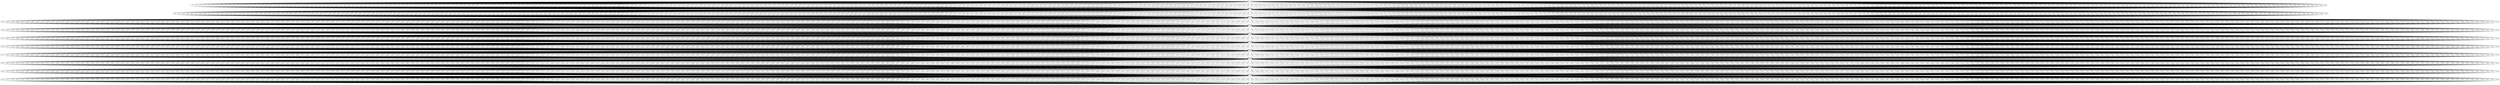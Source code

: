 digraph dag {
	0 -> 1;
	0 -> 2;
	0 -> 3;
	0 -> 4;
	0 -> 5;
	0 -> 6;
	0 -> 7;
	0 -> 8;
	0 -> 9;
	0 -> 10;
	0 -> 11;
	0 -> 12;
	0 -> 13;
	0 -> 14;
	0 -> 15;
	0 -> 16;
	0 -> 17;
	0 -> 18;
	0 -> 19;
	0 -> 20;
	0 -> 21;
	0 -> 22;
	0 -> 23;
	0 -> 24;
	0 -> 25;
	0 -> 26;
	0 -> 27;
	0 -> 28;
	0 -> 29;
	0 -> 30;
	0 -> 31;
	0 -> 32;
	0 -> 33;
	0 -> 34;
	0 -> 35;
	0 -> 36;
	0 -> 37;
	0 -> 38;
	0 -> 39;
	0 -> 40;
	0 -> 41;
	0 -> 42;
	0 -> 43;
	0 -> 44;
	0 -> 45;
	0 -> 46;
	0 -> 47;
	0 -> 48;
	0 -> 49;
	0 -> 50;
	0 -> 51;
	0 -> 52;
	0 -> 53;
	0 -> 54;
	0 -> 55;
	0 -> 56;
	0 -> 57;
	0 -> 58;
	0 -> 59;
	0 -> 60;
	0 -> 61;
	0 -> 62;
	0 -> 63;
	0 -> 64;
	0 -> 65;
	0 -> 66;
	0 -> 67;
	0 -> 68;
	0 -> 69;
	0 -> 70;
	0 -> 71;
	0 -> 72;
	0 -> 73;
	0 -> 74;
	0 -> 75;
	0 -> 76;
	0 -> 77;
	0 -> 78;
	0 -> 79;
	0 -> 80;
	0 -> 81;
	0 -> 82;
	0 -> 83;
	0 -> 84;
	0 -> 85;
	0 -> 86;
	0 -> 87;
	0 -> 88;
	0 -> 89;
	0 -> 90;
	0 -> 91;
	0 -> 92;
	0 -> 93;
	0 -> 94;
	0 -> 95;
	0 -> 96;
	0 -> 97;
	0 -> 98;
	0 -> 99;
	0 -> 100;
	0 -> 101;
	0 -> 102;
	0 -> 103;
	0 -> 104;
	0 -> 105;
	0 -> 106;
	0 -> 107;
	0 -> 108;
	0 -> 109;
	0 -> 110;
	0 -> 111;
	0 -> 112;
	0 -> 113;
	0 -> 114;
	0 -> 115;
	0 -> 116;
	0 -> 117;
	0 -> 118;
	0 -> 119;
	0 -> 120;
	0 -> 121;
	0 -> 122;
	0 -> 123;
	0 -> 124;
	0 -> 125;
	0 -> 126;
	0 -> 127;
	0 -> 128;
	0 -> 129;
	0 -> 130;
	0 -> 131;
	0 -> 132;
	0 -> 133;
	0 -> 134;
	0 -> 135;
	0 -> 136;
	0 -> 137;
	0 -> 138;
	0 -> 139;
	0 -> 140;
	0 -> 141;
	0 -> 142;
	0 -> 143;
	0 -> 144;
	0 -> 145;
	0 -> 146;
	0 -> 147;
	0 -> 148;
	0 -> 149;
	0 -> 150;
	0 -> 151;
	0 -> 152;
	0 -> 153;
	0 -> 154;
	0 -> 155;
	0 -> 156;
	0 -> 157;
	0 -> 158;
	0 -> 159;
	0 -> 160;
	0 -> 161;
	0 -> 162;
	0 -> 163;
	0 -> 164;
	0 -> 165;
	0 -> 166;
	0 -> 167;
	0 -> 168;
	0 -> 169;
	0 -> 170;
	0 -> 171;
	0 -> 172;
	0 -> 173;
	0 -> 174;
	0 -> 175;
	0 -> 176;
	0 -> 177;
	0 -> 178;
	0 -> 179;
	0 -> 180;
	0 -> 181;
	0 -> 182;
	0 -> 183;
	0 -> 184;
	0 -> 185;
	0 -> 186;
	0 -> 187;
	0 -> 188;
	0 -> 189;
	0 -> 190;
	0 -> 191;
	0 -> 192;
	0 -> 193;
	0 -> 194;
	0 -> 195;
	0 -> 196;
	0 -> 197;
	0 -> 198;
	0 -> 199;
	0 -> 200;
	0 -> 201;
	0 -> 202;
	0 -> 203;
	0 -> 204;
	0 -> 205;
	0 -> 206;
	0 -> 207;
	0 -> 208;
	0 -> 209;
	0 -> 210;
	0 -> 211;
	0 -> 212;
	0 -> 213;
	0 -> 214;
	0 -> 215;
	0 -> 216;
	0 -> 217;
	0 -> 218;
	0 -> 219;
	0 -> 220;
	0 -> 221;
	0 -> 222;
	0 -> 223;
	0 -> 224;
	0 -> 225;
	0 -> 226;
	0 -> 227;
	0 -> 228;
	0 -> 229;
	0 -> 230;
	0 -> 231;
	0 -> 232;
	0 -> 233;
	0 -> 234;
	0 -> 235;
	0 -> 236;
	0 -> 237;
	0 -> 238;
	0 -> 239;
	0 -> 240;
	0 -> 241;
	0 -> 242;
	0 -> 243;
	0 -> 244;
	0 -> 245;
	0 -> 246;
	0 -> 247;
	0 -> 248;
	0 -> 249;
	0 -> 250;
	0 -> 251;
	0 -> 252;
	0 -> 253;
	0 -> 254;
	0 -> 255;
	0 -> 256;
	0 -> 257;
	0 -> 258;
	0 -> 259;
	0 -> 260;
	0 -> 261;
	0 -> 262;
	0 -> 263;
	0 -> 264;
	0 -> 265;
	0 -> 266;
	0 -> 267;
	0 -> 268;
	0 -> 269;
	0 -> 270;
	0 -> 271;
	0 -> 272;
	0 -> 273;
	0 -> 274;
	0 -> 275;
	0 -> 276;
	0 -> 277;
	0 -> 278;
	0 -> 279;
	0 -> 280;
	0 -> 281;
	0 -> 282;
	0 -> 283;
	0 -> 284;
	0 -> 285;
	0 -> 286;
	0 -> 287;
	0 -> 288;
	0 -> 289;
	0 -> 290;
	0 -> 291;
	0 -> 292;
	0 -> 293;
	0 -> 294;
	0 -> 295;
	0 -> 296;
	0 -> 297;
	0 -> 298;
	0 -> 299;
	0 -> 300;
	0 -> 301;
	0 -> 302;
	0 -> 303;
	0 -> 304;
	0 -> 305;
	0 -> 306;
	0 -> 307;
	0 -> 308;
	0 -> 309;
	0 -> 310;
	0 -> 311;
	0 -> 312;
	0 -> 313;
	0 -> 314;
	0 -> 315;
	0 -> 316;
	0 -> 317;
	0 -> 318;
	0 -> 319;
	0 -> 320;
	0 -> 321;
	0 -> 322;
	0 -> 323;
	0 -> 324;
	0 -> 325;
	0 -> 326;
	0 -> 327;
	0 -> 328;
	0 -> 329;
	0 -> 330;
	0 -> 331;
	0 -> 332;
	0 -> 333;
	0 -> 334;
	0 -> 335;
	0 -> 336;
	0 -> 337;
	0 -> 338;
	0 -> 339;
	0 -> 340;
	0 -> 341;
	0 -> 342;
	0 -> 343;
	0 -> 344;
	0 -> 345;
	0 -> 346;
	0 -> 347;
	0 -> 348;
	0 -> 349;
	0 -> 350;
	0 -> 351;
	0 -> 352;
	0 -> 353;
	0 -> 354;
	0 -> 355;
	0 -> 356;
	0 -> 357;
	0 -> 358;
	0 -> 359;
	0 -> 360;
	0 -> 361;
	0 -> 362;
	0 -> 363;
	0 -> 364;
	0 -> 365;
	0 -> 366;
	0 -> 367;
	0 -> 368;
	0 -> 369;
	0 -> 370;
	0 -> 371;
	0 -> 372;
	0 -> 373;
	0 -> 374;
	0 -> 375;
	0 -> 376;
	0 -> 377;
	0 -> 378;
	0 -> 379;
	0 -> 380;
	0 -> 381;
	0 -> 382;
	0 -> 383;
	0 -> 384;
	0 -> 385;
	0 -> 386;
	0 -> 387;
	0 -> 388;
	0 -> 389;
	0 -> 390;
	0 -> 391;
	0 -> 392;
	0 -> 393;
	0 -> 394;
	0 -> 395;
	0 -> 396;
	0 -> 397;
	0 -> 398;
	0 -> 399;
	0 -> 400;
	0 -> 401;
	0 -> 402;
	0 -> 403;
	0 -> 404;
	0 -> 405;
	0 -> 406;
	0 -> 407;
	0 -> 408;
	0 -> 409;
	0 -> 410;
	0 -> 411;
	0 -> 412;
	0 -> 413;
	0 -> 414;
	0 -> 415;
	0 -> 416;
	0 -> 417;
	0 -> 418;
	0 -> 419;
	0 -> 420;
	0 -> 421;
	0 -> 422;
	0 -> 423;
	0 -> 424;
	0 -> 425;
	0 -> 426;
	0 -> 427;
	0 -> 428;
	0 -> 429;
	0 -> 430;
	0 -> 431;
	0 -> 432;
	0 -> 433;
	0 -> 434;
	0 -> 435;
	0 -> 436;
	0 -> 437;
	0 -> 438;
	0 -> 439;
	0 -> 440;
	0 -> 441;
	0 -> 442;
	0 -> 443;
	0 -> 444;
	0 -> 445;
	0 -> 446;
	0 -> 447;
	0 -> 448;
	0 -> 449;
	0 -> 450;
	0 -> 451;
	0 -> 452;
	0 -> 453;
	0 -> 454;
	0 -> 455;
	0 -> 456;
	0 -> 457;
	0 -> 458;
	0 -> 459;
	0 -> 460;
	0 -> 461;
	0 -> 462;
	0 -> 463;
	0 -> 464;
	0 -> 465;
	0 -> 466;
	0 -> 467;
	0 -> 468;
	0 -> 469;
	0 -> 470;
	0 -> 471;
	0 -> 472;
	0 -> 473;
	0 -> 474;
	0 -> 475;
	0 -> 476;
	0 -> 477;
	0 -> 478;
	0 -> 479;
	0 -> 480;
	0 -> 481;
	0 -> 482;
	0 -> 483;
	0 -> 484;
	0 -> 485;
	0 -> 486;
	0 -> 487;
	0 -> 488;
	0 -> 489;
	0 -> 490;
	0 -> 491;
	0 -> 492;
	0 -> 493;
	0 -> 494;
	0 -> 495;
	0 -> 496;
	0 -> 497;
	0 -> 498;
	0 -> 499;
	0 -> 500;
	1 -> 501;
	2 -> 501;
	3 -> 501;
	4 -> 501;
	5 -> 501;
	6 -> 501;
	7 -> 501;
	8 -> 501;
	9 -> 501;
	10 -> 501;
	11 -> 501;
	12 -> 501;
	13 -> 501;
	14 -> 501;
	15 -> 501;
	16 -> 501;
	17 -> 501;
	18 -> 501;
	19 -> 501;
	20 -> 501;
	21 -> 501;
	22 -> 501;
	23 -> 501;
	24 -> 501;
	25 -> 501;
	26 -> 501;
	27 -> 501;
	28 -> 501;
	29 -> 501;
	30 -> 501;
	31 -> 501;
	32 -> 501;
	33 -> 501;
	34 -> 501;
	35 -> 501;
	36 -> 501;
	37 -> 501;
	38 -> 501;
	39 -> 501;
	40 -> 501;
	41 -> 501;
	42 -> 501;
	43 -> 501;
	44 -> 501;
	45 -> 501;
	46 -> 501;
	47 -> 501;
	48 -> 501;
	49 -> 501;
	50 -> 501;
	51 -> 501;
	52 -> 501;
	53 -> 501;
	54 -> 501;
	55 -> 501;
	56 -> 501;
	57 -> 501;
	58 -> 501;
	59 -> 501;
	60 -> 501;
	61 -> 501;
	62 -> 501;
	63 -> 501;
	64 -> 501;
	65 -> 501;
	66 -> 501;
	67 -> 501;
	68 -> 501;
	69 -> 501;
	70 -> 501;
	71 -> 501;
	72 -> 501;
	73 -> 501;
	74 -> 501;
	75 -> 501;
	76 -> 501;
	77 -> 501;
	78 -> 501;
	79 -> 501;
	80 -> 501;
	81 -> 501;
	82 -> 501;
	83 -> 501;
	84 -> 501;
	85 -> 501;
	86 -> 501;
	87 -> 501;
	88 -> 501;
	89 -> 501;
	90 -> 501;
	91 -> 501;
	92 -> 501;
	93 -> 501;
	94 -> 501;
	95 -> 501;
	96 -> 501;
	97 -> 501;
	98 -> 501;
	99 -> 501;
	100 -> 501;
	101 -> 501;
	102 -> 501;
	103 -> 501;
	104 -> 501;
	105 -> 501;
	106 -> 501;
	107 -> 501;
	108 -> 501;
	109 -> 501;
	110 -> 501;
	111 -> 501;
	112 -> 501;
	113 -> 501;
	114 -> 501;
	115 -> 501;
	116 -> 501;
	117 -> 501;
	118 -> 501;
	119 -> 501;
	120 -> 501;
	121 -> 501;
	122 -> 501;
	123 -> 501;
	124 -> 501;
	125 -> 501;
	126 -> 501;
	127 -> 501;
	128 -> 501;
	129 -> 501;
	130 -> 501;
	131 -> 501;
	132 -> 501;
	133 -> 501;
	134 -> 501;
	135 -> 501;
	136 -> 501;
	137 -> 501;
	138 -> 501;
	139 -> 501;
	140 -> 501;
	141 -> 501;
	142 -> 501;
	143 -> 501;
	144 -> 501;
	145 -> 501;
	146 -> 501;
	147 -> 501;
	148 -> 501;
	149 -> 501;
	150 -> 501;
	151 -> 501;
	152 -> 501;
	153 -> 501;
	154 -> 501;
	155 -> 501;
	156 -> 501;
	157 -> 501;
	158 -> 501;
	159 -> 501;
	160 -> 501;
	161 -> 501;
	162 -> 501;
	163 -> 501;
	164 -> 501;
	165 -> 501;
	166 -> 501;
	167 -> 501;
	168 -> 501;
	169 -> 501;
	170 -> 501;
	171 -> 501;
	172 -> 501;
	173 -> 501;
	174 -> 501;
	175 -> 501;
	176 -> 501;
	177 -> 501;
	178 -> 501;
	179 -> 501;
	180 -> 501;
	181 -> 501;
	182 -> 501;
	183 -> 501;
	184 -> 501;
	185 -> 501;
	186 -> 501;
	187 -> 501;
	188 -> 501;
	189 -> 501;
	190 -> 501;
	191 -> 501;
	192 -> 501;
	193 -> 501;
	194 -> 501;
	195 -> 501;
	196 -> 501;
	197 -> 501;
	198 -> 501;
	199 -> 501;
	200 -> 501;
	201 -> 501;
	202 -> 501;
	203 -> 501;
	204 -> 501;
	205 -> 501;
	206 -> 501;
	207 -> 501;
	208 -> 501;
	209 -> 501;
	210 -> 501;
	211 -> 501;
	212 -> 501;
	213 -> 501;
	214 -> 501;
	215 -> 501;
	216 -> 501;
	217 -> 501;
	218 -> 501;
	219 -> 501;
	220 -> 501;
	221 -> 501;
	222 -> 501;
	223 -> 501;
	224 -> 501;
	225 -> 501;
	226 -> 501;
	227 -> 501;
	228 -> 501;
	229 -> 501;
	230 -> 501;
	231 -> 501;
	232 -> 501;
	233 -> 501;
	234 -> 501;
	235 -> 501;
	236 -> 501;
	237 -> 501;
	238 -> 501;
	239 -> 501;
	240 -> 501;
	241 -> 501;
	242 -> 501;
	243 -> 501;
	244 -> 501;
	245 -> 501;
	246 -> 501;
	247 -> 501;
	248 -> 501;
	249 -> 501;
	250 -> 501;
	251 -> 501;
	252 -> 501;
	253 -> 501;
	254 -> 501;
	255 -> 501;
	256 -> 501;
	257 -> 501;
	258 -> 501;
	259 -> 501;
	260 -> 501;
	261 -> 501;
	262 -> 501;
	263 -> 501;
	264 -> 501;
	265 -> 501;
	266 -> 501;
	267 -> 501;
	268 -> 501;
	269 -> 501;
	270 -> 501;
	271 -> 501;
	272 -> 501;
	273 -> 501;
	274 -> 501;
	275 -> 501;
	276 -> 501;
	277 -> 501;
	278 -> 501;
	279 -> 501;
	280 -> 501;
	281 -> 501;
	282 -> 501;
	283 -> 501;
	284 -> 501;
	285 -> 501;
	286 -> 501;
	287 -> 501;
	288 -> 501;
	289 -> 501;
	290 -> 501;
	291 -> 501;
	292 -> 501;
	293 -> 501;
	294 -> 501;
	295 -> 501;
	296 -> 501;
	297 -> 501;
	298 -> 501;
	299 -> 501;
	300 -> 501;
	301 -> 501;
	302 -> 501;
	303 -> 501;
	304 -> 501;
	305 -> 501;
	306 -> 501;
	307 -> 501;
	308 -> 501;
	309 -> 501;
	310 -> 501;
	311 -> 501;
	312 -> 501;
	313 -> 501;
	314 -> 501;
	315 -> 501;
	316 -> 501;
	317 -> 501;
	318 -> 501;
	319 -> 501;
	320 -> 501;
	321 -> 501;
	322 -> 501;
	323 -> 501;
	324 -> 501;
	325 -> 501;
	326 -> 501;
	327 -> 501;
	328 -> 501;
	329 -> 501;
	330 -> 501;
	331 -> 501;
	332 -> 501;
	333 -> 501;
	334 -> 501;
	335 -> 501;
	336 -> 501;
	337 -> 501;
	338 -> 501;
	339 -> 501;
	340 -> 501;
	341 -> 501;
	342 -> 501;
	343 -> 501;
	344 -> 501;
	345 -> 501;
	346 -> 501;
	347 -> 501;
	348 -> 501;
	349 -> 501;
	350 -> 501;
	351 -> 501;
	352 -> 501;
	353 -> 501;
	354 -> 501;
	355 -> 501;
	356 -> 501;
	357 -> 501;
	358 -> 501;
	359 -> 501;
	360 -> 501;
	361 -> 501;
	362 -> 501;
	363 -> 501;
	364 -> 501;
	365 -> 501;
	366 -> 501;
	367 -> 501;
	368 -> 501;
	369 -> 501;
	370 -> 501;
	371 -> 501;
	372 -> 501;
	373 -> 501;
	374 -> 501;
	375 -> 501;
	376 -> 501;
	377 -> 501;
	378 -> 501;
	379 -> 501;
	380 -> 501;
	381 -> 501;
	382 -> 501;
	383 -> 501;
	384 -> 501;
	385 -> 501;
	386 -> 501;
	387 -> 501;
	388 -> 501;
	389 -> 501;
	390 -> 501;
	391 -> 501;
	392 -> 501;
	393 -> 501;
	394 -> 501;
	395 -> 501;
	396 -> 501;
	397 -> 501;
	398 -> 501;
	399 -> 501;
	400 -> 501;
	401 -> 501;
	402 -> 501;
	403 -> 501;
	404 -> 501;
	405 -> 501;
	406 -> 501;
	407 -> 501;
	408 -> 501;
	409 -> 501;
	410 -> 501;
	411 -> 501;
	412 -> 501;
	413 -> 501;
	414 -> 501;
	415 -> 501;
	416 -> 501;
	417 -> 501;
	418 -> 501;
	419 -> 501;
	420 -> 501;
	421 -> 501;
	422 -> 501;
	423 -> 501;
	424 -> 501;
	425 -> 501;
	426 -> 501;
	427 -> 501;
	428 -> 501;
	429 -> 501;
	430 -> 501;
	431 -> 501;
	432 -> 501;
	433 -> 501;
	434 -> 501;
	435 -> 501;
	436 -> 501;
	437 -> 501;
	438 -> 501;
	439 -> 501;
	440 -> 501;
	441 -> 501;
	442 -> 501;
	443 -> 501;
	444 -> 501;
	445 -> 501;
	446 -> 501;
	447 -> 501;
	448 -> 501;
	449 -> 501;
	450 -> 501;
	451 -> 501;
	452 -> 501;
	453 -> 501;
	454 -> 501;
	455 -> 501;
	456 -> 501;
	457 -> 501;
	458 -> 501;
	459 -> 501;
	460 -> 501;
	461 -> 501;
	462 -> 501;
	463 -> 501;
	464 -> 501;
	465 -> 501;
	466 -> 501;
	467 -> 501;
	468 -> 501;
	469 -> 501;
	470 -> 501;
	471 -> 501;
	472 -> 501;
	473 -> 501;
	474 -> 501;
	475 -> 501;
	476 -> 501;
	477 -> 501;
	478 -> 501;
	479 -> 501;
	480 -> 501;
	481 -> 501;
	482 -> 501;
	483 -> 501;
	484 -> 501;
	485 -> 501;
	486 -> 501;
	487 -> 501;
	488 -> 501;
	489 -> 501;
	490 -> 501;
	491 -> 501;
	492 -> 501;
	493 -> 501;
	494 -> 501;
	495 -> 501;
	496 -> 501;
	497 -> 501;
	498 -> 501;
	499 -> 501;
	500 -> 501;
	501 -> 502;
	501 -> 503;
	501 -> 504;
	501 -> 505;
	501 -> 506;
	501 -> 507;
	501 -> 508;
	501 -> 509;
	501 -> 510;
	501 -> 511;
	501 -> 512;
	501 -> 513;
	501 -> 514;
	501 -> 515;
	501 -> 516;
	501 -> 517;
	501 -> 518;
	501 -> 519;
	501 -> 520;
	501 -> 521;
	501 -> 522;
	501 -> 523;
	501 -> 524;
	501 -> 525;
	501 -> 526;
	501 -> 527;
	501 -> 528;
	501 -> 529;
	501 -> 530;
	501 -> 531;
	501 -> 532;
	501 -> 533;
	501 -> 534;
	501 -> 535;
	501 -> 536;
	501 -> 537;
	501 -> 538;
	501 -> 539;
	501 -> 540;
	501 -> 541;
	501 -> 542;
	501 -> 543;
	501 -> 544;
	501 -> 545;
	501 -> 546;
	501 -> 547;
	501 -> 548;
	501 -> 549;
	501 -> 550;
	501 -> 551;
	501 -> 552;
	501 -> 553;
	501 -> 554;
	501 -> 555;
	501 -> 556;
	501 -> 557;
	501 -> 558;
	501 -> 559;
	501 -> 560;
	501 -> 561;
	501 -> 562;
	501 -> 563;
	501 -> 564;
	501 -> 565;
	501 -> 566;
	501 -> 567;
	501 -> 568;
	501 -> 569;
	501 -> 570;
	501 -> 571;
	501 -> 572;
	501 -> 573;
	501 -> 574;
	501 -> 575;
	501 -> 576;
	501 -> 577;
	501 -> 578;
	501 -> 579;
	501 -> 580;
	501 -> 581;
	501 -> 582;
	501 -> 583;
	501 -> 584;
	501 -> 585;
	501 -> 586;
	501 -> 587;
	501 -> 588;
	501 -> 589;
	501 -> 590;
	501 -> 591;
	501 -> 592;
	501 -> 593;
	501 -> 594;
	501 -> 595;
	501 -> 596;
	501 -> 597;
	501 -> 598;
	501 -> 599;
	501 -> 600;
	501 -> 601;
	501 -> 602;
	501 -> 603;
	501 -> 604;
	501 -> 605;
	501 -> 606;
	501 -> 607;
	501 -> 608;
	501 -> 609;
	501 -> 610;
	501 -> 611;
	501 -> 612;
	501 -> 613;
	501 -> 614;
	501 -> 615;
	501 -> 616;
	501 -> 617;
	501 -> 618;
	501 -> 619;
	501 -> 620;
	501 -> 621;
	501 -> 622;
	501 -> 623;
	501 -> 624;
	501 -> 625;
	501 -> 626;
	501 -> 627;
	501 -> 628;
	501 -> 629;
	501 -> 630;
	501 -> 631;
	501 -> 632;
	501 -> 633;
	501 -> 634;
	501 -> 635;
	501 -> 636;
	501 -> 637;
	501 -> 638;
	501 -> 639;
	501 -> 640;
	501 -> 641;
	501 -> 642;
	501 -> 643;
	501 -> 644;
	501 -> 645;
	501 -> 646;
	501 -> 647;
	501 -> 648;
	501 -> 649;
	501 -> 650;
	501 -> 651;
	501 -> 652;
	501 -> 653;
	501 -> 654;
	501 -> 655;
	501 -> 656;
	501 -> 657;
	501 -> 658;
	501 -> 659;
	501 -> 660;
	501 -> 661;
	501 -> 662;
	501 -> 663;
	501 -> 664;
	501 -> 665;
	501 -> 666;
	501 -> 667;
	501 -> 668;
	501 -> 669;
	501 -> 670;
	501 -> 671;
	501 -> 672;
	501 -> 673;
	501 -> 674;
	501 -> 675;
	501 -> 676;
	501 -> 677;
	501 -> 678;
	501 -> 679;
	501 -> 680;
	501 -> 681;
	501 -> 682;
	501 -> 683;
	501 -> 684;
	501 -> 685;
	501 -> 686;
	501 -> 687;
	501 -> 688;
	501 -> 689;
	501 -> 690;
	501 -> 691;
	501 -> 692;
	501 -> 693;
	501 -> 694;
	501 -> 695;
	501 -> 696;
	501 -> 697;
	501 -> 698;
	501 -> 699;
	501 -> 700;
	501 -> 701;
	501 -> 702;
	501 -> 703;
	501 -> 704;
	501 -> 705;
	501 -> 706;
	501 -> 707;
	501 -> 708;
	501 -> 709;
	501 -> 710;
	501 -> 711;
	501 -> 712;
	501 -> 713;
	501 -> 714;
	501 -> 715;
	501 -> 716;
	501 -> 717;
	501 -> 718;
	501 -> 719;
	501 -> 720;
	501 -> 721;
	501 -> 722;
	501 -> 723;
	501 -> 724;
	501 -> 725;
	501 -> 726;
	501 -> 727;
	501 -> 728;
	501 -> 729;
	501 -> 730;
	501 -> 731;
	501 -> 732;
	501 -> 733;
	501 -> 734;
	501 -> 735;
	501 -> 736;
	501 -> 737;
	501 -> 738;
	501 -> 739;
	501 -> 740;
	501 -> 741;
	501 -> 742;
	501 -> 743;
	501 -> 744;
	501 -> 745;
	501 -> 746;
	501 -> 747;
	501 -> 748;
	501 -> 749;
	501 -> 750;
	501 -> 751;
	501 -> 752;
	501 -> 753;
	501 -> 754;
	501 -> 755;
	501 -> 756;
	501 -> 757;
	501 -> 758;
	501 -> 759;
	501 -> 760;
	501 -> 761;
	501 -> 762;
	501 -> 763;
	501 -> 764;
	501 -> 765;
	501 -> 766;
	501 -> 767;
	501 -> 768;
	501 -> 769;
	501 -> 770;
	501 -> 771;
	501 -> 772;
	501 -> 773;
	501 -> 774;
	501 -> 775;
	501 -> 776;
	501 -> 777;
	501 -> 778;
	501 -> 779;
	501 -> 780;
	501 -> 781;
	501 -> 782;
	501 -> 783;
	501 -> 784;
	501 -> 785;
	501 -> 786;
	501 -> 787;
	501 -> 788;
	501 -> 789;
	501 -> 790;
	501 -> 791;
	501 -> 792;
	501 -> 793;
	501 -> 794;
	501 -> 795;
	501 -> 796;
	501 -> 797;
	501 -> 798;
	501 -> 799;
	501 -> 800;
	501 -> 801;
	501 -> 802;
	501 -> 803;
	501 -> 804;
	501 -> 805;
	501 -> 806;
	501 -> 807;
	501 -> 808;
	501 -> 809;
	501 -> 810;
	501 -> 811;
	501 -> 812;
	501 -> 813;
	501 -> 814;
	501 -> 815;
	501 -> 816;
	501 -> 817;
	501 -> 818;
	501 -> 819;
	501 -> 820;
	501 -> 821;
	501 -> 822;
	501 -> 823;
	501 -> 824;
	501 -> 825;
	501 -> 826;
	501 -> 827;
	501 -> 828;
	501 -> 829;
	501 -> 830;
	501 -> 831;
	501 -> 832;
	501 -> 833;
	501 -> 834;
	501 -> 835;
	501 -> 836;
	501 -> 837;
	501 -> 838;
	501 -> 839;
	501 -> 840;
	501 -> 841;
	501 -> 842;
	501 -> 843;
	501 -> 844;
	501 -> 845;
	501 -> 846;
	501 -> 847;
	501 -> 848;
	501 -> 849;
	501 -> 850;
	501 -> 851;
	501 -> 852;
	501 -> 853;
	501 -> 854;
	501 -> 855;
	501 -> 856;
	501 -> 857;
	501 -> 858;
	501 -> 859;
	501 -> 860;
	501 -> 861;
	501 -> 862;
	501 -> 863;
	501 -> 864;
	501 -> 865;
	501 -> 866;
	501 -> 867;
	501 -> 868;
	501 -> 869;
	501 -> 870;
	501 -> 871;
	501 -> 872;
	501 -> 873;
	501 -> 874;
	501 -> 875;
	501 -> 876;
	501 -> 877;
	501 -> 878;
	501 -> 879;
	501 -> 880;
	501 -> 881;
	501 -> 882;
	501 -> 883;
	501 -> 884;
	501 -> 885;
	501 -> 886;
	501 -> 887;
	501 -> 888;
	501 -> 889;
	501 -> 890;
	501 -> 891;
	501 -> 892;
	501 -> 893;
	501 -> 894;
	501 -> 895;
	501 -> 896;
	501 -> 897;
	501 -> 898;
	501 -> 899;
	501 -> 900;
	501 -> 901;
	501 -> 902;
	501 -> 903;
	501 -> 904;
	501 -> 905;
	501 -> 906;
	501 -> 907;
	501 -> 908;
	501 -> 909;
	501 -> 910;
	501 -> 911;
	501 -> 912;
	501 -> 913;
	501 -> 914;
	501 -> 915;
	501 -> 916;
	501 -> 917;
	501 -> 918;
	501 -> 919;
	501 -> 920;
	501 -> 921;
	501 -> 922;
	501 -> 923;
	501 -> 924;
	501 -> 925;
	501 -> 926;
	501 -> 927;
	501 -> 928;
	501 -> 929;
	501 -> 930;
	501 -> 931;
	501 -> 932;
	501 -> 933;
	501 -> 934;
	501 -> 935;
	501 -> 936;
	501 -> 937;
	501 -> 938;
	501 -> 939;
	501 -> 940;
	501 -> 941;
	501 -> 942;
	501 -> 943;
	501 -> 944;
	501 -> 945;
	501 -> 946;
	501 -> 947;
	501 -> 948;
	501 -> 949;
	501 -> 950;
	501 -> 951;
	501 -> 952;
	501 -> 953;
	501 -> 954;
	501 -> 955;
	501 -> 956;
	501 -> 957;
	501 -> 958;
	501 -> 959;
	501 -> 960;
	501 -> 961;
	501 -> 962;
	501 -> 963;
	501 -> 964;
	501 -> 965;
	501 -> 966;
	501 -> 967;
	501 -> 968;
	501 -> 969;
	501 -> 970;
	501 -> 971;
	501 -> 972;
	501 -> 973;
	501 -> 974;
	501 -> 975;
	501 -> 976;
	501 -> 977;
	501 -> 978;
	501 -> 979;
	501 -> 980;
	501 -> 981;
	501 -> 982;
	501 -> 983;
	501 -> 984;
	501 -> 985;
	501 -> 986;
	501 -> 987;
	501 -> 988;
	501 -> 989;
	501 -> 990;
	501 -> 991;
	501 -> 992;
	501 -> 993;
	501 -> 994;
	501 -> 995;
	501 -> 996;
	501 -> 997;
	501 -> 998;
	501 -> 999;
	501 -> 1000;
	501 -> 1001;
	502 -> 1002;
	503 -> 1002;
	504 -> 1002;
	505 -> 1002;
	506 -> 1002;
	507 -> 1002;
	508 -> 1002;
	509 -> 1002;
	510 -> 1002;
	511 -> 1002;
	512 -> 1002;
	513 -> 1002;
	514 -> 1002;
	515 -> 1002;
	516 -> 1002;
	517 -> 1002;
	518 -> 1002;
	519 -> 1002;
	520 -> 1002;
	521 -> 1002;
	522 -> 1002;
	523 -> 1002;
	524 -> 1002;
	525 -> 1002;
	526 -> 1002;
	527 -> 1002;
	528 -> 1002;
	529 -> 1002;
	530 -> 1002;
	531 -> 1002;
	532 -> 1002;
	533 -> 1002;
	534 -> 1002;
	535 -> 1002;
	536 -> 1002;
	537 -> 1002;
	538 -> 1002;
	539 -> 1002;
	540 -> 1002;
	541 -> 1002;
	542 -> 1002;
	543 -> 1002;
	544 -> 1002;
	545 -> 1002;
	546 -> 1002;
	547 -> 1002;
	548 -> 1002;
	549 -> 1002;
	550 -> 1002;
	551 -> 1002;
	552 -> 1002;
	553 -> 1002;
	554 -> 1002;
	555 -> 1002;
	556 -> 1002;
	557 -> 1002;
	558 -> 1002;
	559 -> 1002;
	560 -> 1002;
	561 -> 1002;
	562 -> 1002;
	563 -> 1002;
	564 -> 1002;
	565 -> 1002;
	566 -> 1002;
	567 -> 1002;
	568 -> 1002;
	569 -> 1002;
	570 -> 1002;
	571 -> 1002;
	572 -> 1002;
	573 -> 1002;
	574 -> 1002;
	575 -> 1002;
	576 -> 1002;
	577 -> 1002;
	578 -> 1002;
	579 -> 1002;
	580 -> 1002;
	581 -> 1002;
	582 -> 1002;
	583 -> 1002;
	584 -> 1002;
	585 -> 1002;
	586 -> 1002;
	587 -> 1002;
	588 -> 1002;
	589 -> 1002;
	590 -> 1002;
	591 -> 1002;
	592 -> 1002;
	593 -> 1002;
	594 -> 1002;
	595 -> 1002;
	596 -> 1002;
	597 -> 1002;
	598 -> 1002;
	599 -> 1002;
	600 -> 1002;
	601 -> 1002;
	602 -> 1002;
	603 -> 1002;
	604 -> 1002;
	605 -> 1002;
	606 -> 1002;
	607 -> 1002;
	608 -> 1002;
	609 -> 1002;
	610 -> 1002;
	611 -> 1002;
	612 -> 1002;
	613 -> 1002;
	614 -> 1002;
	615 -> 1002;
	616 -> 1002;
	617 -> 1002;
	618 -> 1002;
	619 -> 1002;
	620 -> 1002;
	621 -> 1002;
	622 -> 1002;
	623 -> 1002;
	624 -> 1002;
	625 -> 1002;
	626 -> 1002;
	627 -> 1002;
	628 -> 1002;
	629 -> 1002;
	630 -> 1002;
	631 -> 1002;
	632 -> 1002;
	633 -> 1002;
	634 -> 1002;
	635 -> 1002;
	636 -> 1002;
	637 -> 1002;
	638 -> 1002;
	639 -> 1002;
	640 -> 1002;
	641 -> 1002;
	642 -> 1002;
	643 -> 1002;
	644 -> 1002;
	645 -> 1002;
	646 -> 1002;
	647 -> 1002;
	648 -> 1002;
	649 -> 1002;
	650 -> 1002;
	651 -> 1002;
	652 -> 1002;
	653 -> 1002;
	654 -> 1002;
	655 -> 1002;
	656 -> 1002;
	657 -> 1002;
	658 -> 1002;
	659 -> 1002;
	660 -> 1002;
	661 -> 1002;
	662 -> 1002;
	663 -> 1002;
	664 -> 1002;
	665 -> 1002;
	666 -> 1002;
	667 -> 1002;
	668 -> 1002;
	669 -> 1002;
	670 -> 1002;
	671 -> 1002;
	672 -> 1002;
	673 -> 1002;
	674 -> 1002;
	675 -> 1002;
	676 -> 1002;
	677 -> 1002;
	678 -> 1002;
	679 -> 1002;
	680 -> 1002;
	681 -> 1002;
	682 -> 1002;
	683 -> 1002;
	684 -> 1002;
	685 -> 1002;
	686 -> 1002;
	687 -> 1002;
	688 -> 1002;
	689 -> 1002;
	690 -> 1002;
	691 -> 1002;
	692 -> 1002;
	693 -> 1002;
	694 -> 1002;
	695 -> 1002;
	696 -> 1002;
	697 -> 1002;
	698 -> 1002;
	699 -> 1002;
	700 -> 1002;
	701 -> 1002;
	702 -> 1002;
	703 -> 1002;
	704 -> 1002;
	705 -> 1002;
	706 -> 1002;
	707 -> 1002;
	708 -> 1002;
	709 -> 1002;
	710 -> 1002;
	711 -> 1002;
	712 -> 1002;
	713 -> 1002;
	714 -> 1002;
	715 -> 1002;
	716 -> 1002;
	717 -> 1002;
	718 -> 1002;
	719 -> 1002;
	720 -> 1002;
	721 -> 1002;
	722 -> 1002;
	723 -> 1002;
	724 -> 1002;
	725 -> 1002;
	726 -> 1002;
	727 -> 1002;
	728 -> 1002;
	729 -> 1002;
	730 -> 1002;
	731 -> 1002;
	732 -> 1002;
	733 -> 1002;
	734 -> 1002;
	735 -> 1002;
	736 -> 1002;
	737 -> 1002;
	738 -> 1002;
	739 -> 1002;
	740 -> 1002;
	741 -> 1002;
	742 -> 1002;
	743 -> 1002;
	744 -> 1002;
	745 -> 1002;
	746 -> 1002;
	747 -> 1002;
	748 -> 1002;
	749 -> 1002;
	750 -> 1002;
	751 -> 1002;
	752 -> 1002;
	753 -> 1002;
	754 -> 1002;
	755 -> 1002;
	756 -> 1002;
	757 -> 1002;
	758 -> 1002;
	759 -> 1002;
	760 -> 1002;
	761 -> 1002;
	762 -> 1002;
	763 -> 1002;
	764 -> 1002;
	765 -> 1002;
	766 -> 1002;
	767 -> 1002;
	768 -> 1002;
	769 -> 1002;
	770 -> 1002;
	771 -> 1002;
	772 -> 1002;
	773 -> 1002;
	774 -> 1002;
	775 -> 1002;
	776 -> 1002;
	777 -> 1002;
	778 -> 1002;
	779 -> 1002;
	780 -> 1002;
	781 -> 1002;
	782 -> 1002;
	783 -> 1002;
	784 -> 1002;
	785 -> 1002;
	786 -> 1002;
	787 -> 1002;
	788 -> 1002;
	789 -> 1002;
	790 -> 1002;
	791 -> 1002;
	792 -> 1002;
	793 -> 1002;
	794 -> 1002;
	795 -> 1002;
	796 -> 1002;
	797 -> 1002;
	798 -> 1002;
	799 -> 1002;
	800 -> 1002;
	801 -> 1002;
	802 -> 1002;
	803 -> 1002;
	804 -> 1002;
	805 -> 1002;
	806 -> 1002;
	807 -> 1002;
	808 -> 1002;
	809 -> 1002;
	810 -> 1002;
	811 -> 1002;
	812 -> 1002;
	813 -> 1002;
	814 -> 1002;
	815 -> 1002;
	816 -> 1002;
	817 -> 1002;
	818 -> 1002;
	819 -> 1002;
	820 -> 1002;
	821 -> 1002;
	822 -> 1002;
	823 -> 1002;
	824 -> 1002;
	825 -> 1002;
	826 -> 1002;
	827 -> 1002;
	828 -> 1002;
	829 -> 1002;
	830 -> 1002;
	831 -> 1002;
	832 -> 1002;
	833 -> 1002;
	834 -> 1002;
	835 -> 1002;
	836 -> 1002;
	837 -> 1002;
	838 -> 1002;
	839 -> 1002;
	840 -> 1002;
	841 -> 1002;
	842 -> 1002;
	843 -> 1002;
	844 -> 1002;
	845 -> 1002;
	846 -> 1002;
	847 -> 1002;
	848 -> 1002;
	849 -> 1002;
	850 -> 1002;
	851 -> 1002;
	852 -> 1002;
	853 -> 1002;
	854 -> 1002;
	855 -> 1002;
	856 -> 1002;
	857 -> 1002;
	858 -> 1002;
	859 -> 1002;
	860 -> 1002;
	861 -> 1002;
	862 -> 1002;
	863 -> 1002;
	864 -> 1002;
	865 -> 1002;
	866 -> 1002;
	867 -> 1002;
	868 -> 1002;
	869 -> 1002;
	870 -> 1002;
	871 -> 1002;
	872 -> 1002;
	873 -> 1002;
	874 -> 1002;
	875 -> 1002;
	876 -> 1002;
	877 -> 1002;
	878 -> 1002;
	879 -> 1002;
	880 -> 1002;
	881 -> 1002;
	882 -> 1002;
	883 -> 1002;
	884 -> 1002;
	885 -> 1002;
	886 -> 1002;
	887 -> 1002;
	888 -> 1002;
	889 -> 1002;
	890 -> 1002;
	891 -> 1002;
	892 -> 1002;
	893 -> 1002;
	894 -> 1002;
	895 -> 1002;
	896 -> 1002;
	897 -> 1002;
	898 -> 1002;
	899 -> 1002;
	900 -> 1002;
	901 -> 1002;
	902 -> 1002;
	903 -> 1002;
	904 -> 1002;
	905 -> 1002;
	906 -> 1002;
	907 -> 1002;
	908 -> 1002;
	909 -> 1002;
	910 -> 1002;
	911 -> 1002;
	912 -> 1002;
	913 -> 1002;
	914 -> 1002;
	915 -> 1002;
	916 -> 1002;
	917 -> 1002;
	918 -> 1002;
	919 -> 1002;
	920 -> 1002;
	921 -> 1002;
	922 -> 1002;
	923 -> 1002;
	924 -> 1002;
	925 -> 1002;
	926 -> 1002;
	927 -> 1002;
	928 -> 1002;
	929 -> 1002;
	930 -> 1002;
	931 -> 1002;
	932 -> 1002;
	933 -> 1002;
	934 -> 1002;
	935 -> 1002;
	936 -> 1002;
	937 -> 1002;
	938 -> 1002;
	939 -> 1002;
	940 -> 1002;
	941 -> 1002;
	942 -> 1002;
	943 -> 1002;
	944 -> 1002;
	945 -> 1002;
	946 -> 1002;
	947 -> 1002;
	948 -> 1002;
	949 -> 1002;
	950 -> 1002;
	951 -> 1002;
	952 -> 1002;
	953 -> 1002;
	954 -> 1002;
	955 -> 1002;
	956 -> 1002;
	957 -> 1002;
	958 -> 1002;
	959 -> 1002;
	960 -> 1002;
	961 -> 1002;
	962 -> 1002;
	963 -> 1002;
	964 -> 1002;
	965 -> 1002;
	966 -> 1002;
	967 -> 1002;
	968 -> 1002;
	969 -> 1002;
	970 -> 1002;
	971 -> 1002;
	972 -> 1002;
	973 -> 1002;
	974 -> 1002;
	975 -> 1002;
	976 -> 1002;
	977 -> 1002;
	978 -> 1002;
	979 -> 1002;
	980 -> 1002;
	981 -> 1002;
	982 -> 1002;
	983 -> 1002;
	984 -> 1002;
	985 -> 1002;
	986 -> 1002;
	987 -> 1002;
	988 -> 1002;
	989 -> 1002;
	990 -> 1002;
	991 -> 1002;
	992 -> 1002;
	993 -> 1002;
	994 -> 1002;
	995 -> 1002;
	996 -> 1002;
	997 -> 1002;
	998 -> 1002;
	999 -> 1002;
	1000 -> 1002;
	1001 -> 1002;
	1002 -> 1003;
	1002 -> 1004;
	1002 -> 1005;
	1002 -> 1006;
	1002 -> 1007;
	1002 -> 1008;
	1002 -> 1009;
	1002 -> 1010;
	1002 -> 1011;
	1002 -> 1012;
	1002 -> 1013;
	1002 -> 1014;
	1002 -> 1015;
	1002 -> 1016;
	1002 -> 1017;
	1002 -> 1018;
	1002 -> 1019;
	1002 -> 1020;
	1002 -> 1021;
	1002 -> 1022;
	1002 -> 1023;
	1002 -> 1024;
	1002 -> 1025;
	1002 -> 1026;
	1002 -> 1027;
	1002 -> 1028;
	1002 -> 1029;
	1002 -> 1030;
	1002 -> 1031;
	1002 -> 1032;
	1002 -> 1033;
	1002 -> 1034;
	1002 -> 1035;
	1002 -> 1036;
	1002 -> 1037;
	1002 -> 1038;
	1002 -> 1039;
	1002 -> 1040;
	1002 -> 1041;
	1002 -> 1042;
	1002 -> 1043;
	1002 -> 1044;
	1002 -> 1045;
	1002 -> 1046;
	1002 -> 1047;
	1002 -> 1048;
	1002 -> 1049;
	1002 -> 1050;
	1002 -> 1051;
	1002 -> 1052;
	1002 -> 1053;
	1002 -> 1054;
	1002 -> 1055;
	1002 -> 1056;
	1002 -> 1057;
	1002 -> 1058;
	1002 -> 1059;
	1002 -> 1060;
	1002 -> 1061;
	1002 -> 1062;
	1002 -> 1063;
	1002 -> 1064;
	1002 -> 1065;
	1002 -> 1066;
	1002 -> 1067;
	1002 -> 1068;
	1002 -> 1069;
	1002 -> 1070;
	1002 -> 1071;
	1002 -> 1072;
	1002 -> 1073;
	1002 -> 1074;
	1002 -> 1075;
	1002 -> 1076;
	1002 -> 1077;
	1002 -> 1078;
	1002 -> 1079;
	1002 -> 1080;
	1002 -> 1081;
	1002 -> 1082;
	1002 -> 1083;
	1002 -> 1084;
	1002 -> 1085;
	1002 -> 1086;
	1002 -> 1087;
	1002 -> 1088;
	1002 -> 1089;
	1002 -> 1090;
	1002 -> 1091;
	1002 -> 1092;
	1002 -> 1093;
	1002 -> 1094;
	1002 -> 1095;
	1002 -> 1096;
	1002 -> 1097;
	1002 -> 1098;
	1002 -> 1099;
	1002 -> 1100;
	1002 -> 1101;
	1002 -> 1102;
	1002 -> 1103;
	1002 -> 1104;
	1002 -> 1105;
	1002 -> 1106;
	1002 -> 1107;
	1002 -> 1108;
	1002 -> 1109;
	1002 -> 1110;
	1002 -> 1111;
	1002 -> 1112;
	1002 -> 1113;
	1002 -> 1114;
	1002 -> 1115;
	1002 -> 1116;
	1002 -> 1117;
	1002 -> 1118;
	1002 -> 1119;
	1002 -> 1120;
	1002 -> 1121;
	1002 -> 1122;
	1002 -> 1123;
	1002 -> 1124;
	1002 -> 1125;
	1002 -> 1126;
	1002 -> 1127;
	1002 -> 1128;
	1002 -> 1129;
	1002 -> 1130;
	1002 -> 1131;
	1002 -> 1132;
	1002 -> 1133;
	1002 -> 1134;
	1002 -> 1135;
	1002 -> 1136;
	1002 -> 1137;
	1002 -> 1138;
	1002 -> 1139;
	1002 -> 1140;
	1002 -> 1141;
	1002 -> 1142;
	1002 -> 1143;
	1002 -> 1144;
	1002 -> 1145;
	1002 -> 1146;
	1002 -> 1147;
	1002 -> 1148;
	1002 -> 1149;
	1002 -> 1150;
	1002 -> 1151;
	1002 -> 1152;
	1002 -> 1153;
	1002 -> 1154;
	1002 -> 1155;
	1002 -> 1156;
	1002 -> 1157;
	1002 -> 1158;
	1002 -> 1159;
	1002 -> 1160;
	1002 -> 1161;
	1002 -> 1162;
	1002 -> 1163;
	1002 -> 1164;
	1002 -> 1165;
	1002 -> 1166;
	1002 -> 1167;
	1002 -> 1168;
	1002 -> 1169;
	1002 -> 1170;
	1002 -> 1171;
	1002 -> 1172;
	1002 -> 1173;
	1002 -> 1174;
	1002 -> 1175;
	1002 -> 1176;
	1002 -> 1177;
	1002 -> 1178;
	1002 -> 1179;
	1002 -> 1180;
	1002 -> 1181;
	1002 -> 1182;
	1002 -> 1183;
	1002 -> 1184;
	1002 -> 1185;
	1002 -> 1186;
	1002 -> 1187;
	1002 -> 1188;
	1002 -> 1189;
	1002 -> 1190;
	1002 -> 1191;
	1002 -> 1192;
	1002 -> 1193;
	1002 -> 1194;
	1002 -> 1195;
	1002 -> 1196;
	1002 -> 1197;
	1002 -> 1198;
	1002 -> 1199;
	1002 -> 1200;
	1002 -> 1201;
	1002 -> 1202;
	1002 -> 1203;
	1002 -> 1204;
	1002 -> 1205;
	1002 -> 1206;
	1002 -> 1207;
	1002 -> 1208;
	1002 -> 1209;
	1002 -> 1210;
	1002 -> 1211;
	1002 -> 1212;
	1002 -> 1213;
	1002 -> 1214;
	1002 -> 1215;
	1002 -> 1216;
	1002 -> 1217;
	1002 -> 1218;
	1002 -> 1219;
	1002 -> 1220;
	1002 -> 1221;
	1002 -> 1222;
	1002 -> 1223;
	1002 -> 1224;
	1002 -> 1225;
	1002 -> 1226;
	1002 -> 1227;
	1002 -> 1228;
	1002 -> 1229;
	1002 -> 1230;
	1002 -> 1231;
	1002 -> 1232;
	1002 -> 1233;
	1002 -> 1234;
	1002 -> 1235;
	1002 -> 1236;
	1002 -> 1237;
	1002 -> 1238;
	1002 -> 1239;
	1002 -> 1240;
	1002 -> 1241;
	1002 -> 1242;
	1002 -> 1243;
	1002 -> 1244;
	1002 -> 1245;
	1002 -> 1246;
	1002 -> 1247;
	1002 -> 1248;
	1002 -> 1249;
	1002 -> 1250;
	1002 -> 1251;
	1002 -> 1252;
	1002 -> 1253;
	1002 -> 1254;
	1002 -> 1255;
	1002 -> 1256;
	1002 -> 1257;
	1002 -> 1258;
	1002 -> 1259;
	1002 -> 1260;
	1002 -> 1261;
	1002 -> 1262;
	1002 -> 1263;
	1002 -> 1264;
	1002 -> 1265;
	1002 -> 1266;
	1002 -> 1267;
	1002 -> 1268;
	1002 -> 1269;
	1002 -> 1270;
	1002 -> 1271;
	1002 -> 1272;
	1002 -> 1273;
	1002 -> 1274;
	1002 -> 1275;
	1002 -> 1276;
	1002 -> 1277;
	1002 -> 1278;
	1002 -> 1279;
	1002 -> 1280;
	1002 -> 1281;
	1002 -> 1282;
	1002 -> 1283;
	1002 -> 1284;
	1002 -> 1285;
	1002 -> 1286;
	1002 -> 1287;
	1002 -> 1288;
	1002 -> 1289;
	1002 -> 1290;
	1002 -> 1291;
	1002 -> 1292;
	1002 -> 1293;
	1002 -> 1294;
	1002 -> 1295;
	1002 -> 1296;
	1002 -> 1297;
	1002 -> 1298;
	1002 -> 1299;
	1002 -> 1300;
	1002 -> 1301;
	1002 -> 1302;
	1002 -> 1303;
	1002 -> 1304;
	1002 -> 1305;
	1002 -> 1306;
	1002 -> 1307;
	1002 -> 1308;
	1002 -> 1309;
	1002 -> 1310;
	1002 -> 1311;
	1002 -> 1312;
	1002 -> 1313;
	1002 -> 1314;
	1002 -> 1315;
	1002 -> 1316;
	1002 -> 1317;
	1002 -> 1318;
	1002 -> 1319;
	1002 -> 1320;
	1002 -> 1321;
	1002 -> 1322;
	1002 -> 1323;
	1002 -> 1324;
	1002 -> 1325;
	1002 -> 1326;
	1002 -> 1327;
	1002 -> 1328;
	1002 -> 1329;
	1002 -> 1330;
	1002 -> 1331;
	1002 -> 1332;
	1002 -> 1333;
	1002 -> 1334;
	1002 -> 1335;
	1002 -> 1336;
	1002 -> 1337;
	1002 -> 1338;
	1002 -> 1339;
	1002 -> 1340;
	1002 -> 1341;
	1002 -> 1342;
	1002 -> 1343;
	1002 -> 1344;
	1002 -> 1345;
	1002 -> 1346;
	1002 -> 1347;
	1002 -> 1348;
	1002 -> 1349;
	1002 -> 1350;
	1002 -> 1351;
	1002 -> 1352;
	1002 -> 1353;
	1002 -> 1354;
	1002 -> 1355;
	1002 -> 1356;
	1002 -> 1357;
	1002 -> 1358;
	1002 -> 1359;
	1002 -> 1360;
	1002 -> 1361;
	1002 -> 1362;
	1002 -> 1363;
	1002 -> 1364;
	1002 -> 1365;
	1002 -> 1366;
	1002 -> 1367;
	1002 -> 1368;
	1002 -> 1369;
	1002 -> 1370;
	1002 -> 1371;
	1002 -> 1372;
	1002 -> 1373;
	1002 -> 1374;
	1002 -> 1375;
	1002 -> 1376;
	1002 -> 1377;
	1002 -> 1378;
	1002 -> 1379;
	1002 -> 1380;
	1002 -> 1381;
	1002 -> 1382;
	1002 -> 1383;
	1002 -> 1384;
	1002 -> 1385;
	1002 -> 1386;
	1002 -> 1387;
	1002 -> 1388;
	1002 -> 1389;
	1002 -> 1390;
	1002 -> 1391;
	1002 -> 1392;
	1002 -> 1393;
	1002 -> 1394;
	1002 -> 1395;
	1002 -> 1396;
	1002 -> 1397;
	1002 -> 1398;
	1002 -> 1399;
	1002 -> 1400;
	1002 -> 1401;
	1002 -> 1402;
	1002 -> 1403;
	1002 -> 1404;
	1002 -> 1405;
	1002 -> 1406;
	1002 -> 1407;
	1002 -> 1408;
	1002 -> 1409;
	1002 -> 1410;
	1002 -> 1411;
	1002 -> 1412;
	1002 -> 1413;
	1002 -> 1414;
	1002 -> 1415;
	1002 -> 1416;
	1002 -> 1417;
	1002 -> 1418;
	1002 -> 1419;
	1002 -> 1420;
	1002 -> 1421;
	1002 -> 1422;
	1002 -> 1423;
	1002 -> 1424;
	1002 -> 1425;
	1002 -> 1426;
	1002 -> 1427;
	1002 -> 1428;
	1002 -> 1429;
	1002 -> 1430;
	1002 -> 1431;
	1002 -> 1432;
	1002 -> 1433;
	1002 -> 1434;
	1002 -> 1435;
	1002 -> 1436;
	1002 -> 1437;
	1002 -> 1438;
	1002 -> 1439;
	1002 -> 1440;
	1002 -> 1441;
	1002 -> 1442;
	1002 -> 1443;
	1002 -> 1444;
	1002 -> 1445;
	1002 -> 1446;
	1002 -> 1447;
	1002 -> 1448;
	1002 -> 1449;
	1002 -> 1450;
	1002 -> 1451;
	1002 -> 1452;
	1002 -> 1453;
	1002 -> 1454;
	1002 -> 1455;
	1002 -> 1456;
	1002 -> 1457;
	1002 -> 1458;
	1002 -> 1459;
	1002 -> 1460;
	1002 -> 1461;
	1002 -> 1462;
	1002 -> 1463;
	1002 -> 1464;
	1002 -> 1465;
	1002 -> 1466;
	1002 -> 1467;
	1002 -> 1468;
	1002 -> 1469;
	1002 -> 1470;
	1002 -> 1471;
	1002 -> 1472;
	1002 -> 1473;
	1002 -> 1474;
	1002 -> 1475;
	1002 -> 1476;
	1002 -> 1477;
	1002 -> 1478;
	1002 -> 1479;
	1002 -> 1480;
	1002 -> 1481;
	1002 -> 1482;
	1002 -> 1483;
	1002 -> 1484;
	1002 -> 1485;
	1002 -> 1486;
	1002 -> 1487;
	1002 -> 1488;
	1002 -> 1489;
	1002 -> 1490;
	1002 -> 1491;
	1002 -> 1492;
	1002 -> 1493;
	1002 -> 1494;
	1002 -> 1495;
	1002 -> 1496;
	1002 -> 1497;
	1002 -> 1498;
	1002 -> 1499;
	1002 -> 1500;
	1002 -> 1501;
	1002 -> 1502;
	1003 -> 1503;
	1004 -> 1503;
	1005 -> 1503;
	1006 -> 1503;
	1007 -> 1503;
	1008 -> 1503;
	1009 -> 1503;
	1010 -> 1503;
	1011 -> 1503;
	1012 -> 1503;
	1013 -> 1503;
	1014 -> 1503;
	1015 -> 1503;
	1016 -> 1503;
	1017 -> 1503;
	1018 -> 1503;
	1019 -> 1503;
	1020 -> 1503;
	1021 -> 1503;
	1022 -> 1503;
	1023 -> 1503;
	1024 -> 1503;
	1025 -> 1503;
	1026 -> 1503;
	1027 -> 1503;
	1028 -> 1503;
	1029 -> 1503;
	1030 -> 1503;
	1031 -> 1503;
	1032 -> 1503;
	1033 -> 1503;
	1034 -> 1503;
	1035 -> 1503;
	1036 -> 1503;
	1037 -> 1503;
	1038 -> 1503;
	1039 -> 1503;
	1040 -> 1503;
	1041 -> 1503;
	1042 -> 1503;
	1043 -> 1503;
	1044 -> 1503;
	1045 -> 1503;
	1046 -> 1503;
	1047 -> 1503;
	1048 -> 1503;
	1049 -> 1503;
	1050 -> 1503;
	1051 -> 1503;
	1052 -> 1503;
	1053 -> 1503;
	1054 -> 1503;
	1055 -> 1503;
	1056 -> 1503;
	1057 -> 1503;
	1058 -> 1503;
	1059 -> 1503;
	1060 -> 1503;
	1061 -> 1503;
	1062 -> 1503;
	1063 -> 1503;
	1064 -> 1503;
	1065 -> 1503;
	1066 -> 1503;
	1067 -> 1503;
	1068 -> 1503;
	1069 -> 1503;
	1070 -> 1503;
	1071 -> 1503;
	1072 -> 1503;
	1073 -> 1503;
	1074 -> 1503;
	1075 -> 1503;
	1076 -> 1503;
	1077 -> 1503;
	1078 -> 1503;
	1079 -> 1503;
	1080 -> 1503;
	1081 -> 1503;
	1082 -> 1503;
	1083 -> 1503;
	1084 -> 1503;
	1085 -> 1503;
	1086 -> 1503;
	1087 -> 1503;
	1088 -> 1503;
	1089 -> 1503;
	1090 -> 1503;
	1091 -> 1503;
	1092 -> 1503;
	1093 -> 1503;
	1094 -> 1503;
	1095 -> 1503;
	1096 -> 1503;
	1097 -> 1503;
	1098 -> 1503;
	1099 -> 1503;
	1100 -> 1503;
	1101 -> 1503;
	1102 -> 1503;
	1103 -> 1503;
	1104 -> 1503;
	1105 -> 1503;
	1106 -> 1503;
	1107 -> 1503;
	1108 -> 1503;
	1109 -> 1503;
	1110 -> 1503;
	1111 -> 1503;
	1112 -> 1503;
	1113 -> 1503;
	1114 -> 1503;
	1115 -> 1503;
	1116 -> 1503;
	1117 -> 1503;
	1118 -> 1503;
	1119 -> 1503;
	1120 -> 1503;
	1121 -> 1503;
	1122 -> 1503;
	1123 -> 1503;
	1124 -> 1503;
	1125 -> 1503;
	1126 -> 1503;
	1127 -> 1503;
	1128 -> 1503;
	1129 -> 1503;
	1130 -> 1503;
	1131 -> 1503;
	1132 -> 1503;
	1133 -> 1503;
	1134 -> 1503;
	1135 -> 1503;
	1136 -> 1503;
	1137 -> 1503;
	1138 -> 1503;
	1139 -> 1503;
	1140 -> 1503;
	1141 -> 1503;
	1142 -> 1503;
	1143 -> 1503;
	1144 -> 1503;
	1145 -> 1503;
	1146 -> 1503;
	1147 -> 1503;
	1148 -> 1503;
	1149 -> 1503;
	1150 -> 1503;
	1151 -> 1503;
	1152 -> 1503;
	1153 -> 1503;
	1154 -> 1503;
	1155 -> 1503;
	1156 -> 1503;
	1157 -> 1503;
	1158 -> 1503;
	1159 -> 1503;
	1160 -> 1503;
	1161 -> 1503;
	1162 -> 1503;
	1163 -> 1503;
	1164 -> 1503;
	1165 -> 1503;
	1166 -> 1503;
	1167 -> 1503;
	1168 -> 1503;
	1169 -> 1503;
	1170 -> 1503;
	1171 -> 1503;
	1172 -> 1503;
	1173 -> 1503;
	1174 -> 1503;
	1175 -> 1503;
	1176 -> 1503;
	1177 -> 1503;
	1178 -> 1503;
	1179 -> 1503;
	1180 -> 1503;
	1181 -> 1503;
	1182 -> 1503;
	1183 -> 1503;
	1184 -> 1503;
	1185 -> 1503;
	1186 -> 1503;
	1187 -> 1503;
	1188 -> 1503;
	1189 -> 1503;
	1190 -> 1503;
	1191 -> 1503;
	1192 -> 1503;
	1193 -> 1503;
	1194 -> 1503;
	1195 -> 1503;
	1196 -> 1503;
	1197 -> 1503;
	1198 -> 1503;
	1199 -> 1503;
	1200 -> 1503;
	1201 -> 1503;
	1202 -> 1503;
	1203 -> 1503;
	1204 -> 1503;
	1205 -> 1503;
	1206 -> 1503;
	1207 -> 1503;
	1208 -> 1503;
	1209 -> 1503;
	1210 -> 1503;
	1211 -> 1503;
	1212 -> 1503;
	1213 -> 1503;
	1214 -> 1503;
	1215 -> 1503;
	1216 -> 1503;
	1217 -> 1503;
	1218 -> 1503;
	1219 -> 1503;
	1220 -> 1503;
	1221 -> 1503;
	1222 -> 1503;
	1223 -> 1503;
	1224 -> 1503;
	1225 -> 1503;
	1226 -> 1503;
	1227 -> 1503;
	1228 -> 1503;
	1229 -> 1503;
	1230 -> 1503;
	1231 -> 1503;
	1232 -> 1503;
	1233 -> 1503;
	1234 -> 1503;
	1235 -> 1503;
	1236 -> 1503;
	1237 -> 1503;
	1238 -> 1503;
	1239 -> 1503;
	1240 -> 1503;
	1241 -> 1503;
	1242 -> 1503;
	1243 -> 1503;
	1244 -> 1503;
	1245 -> 1503;
	1246 -> 1503;
	1247 -> 1503;
	1248 -> 1503;
	1249 -> 1503;
	1250 -> 1503;
	1251 -> 1503;
	1252 -> 1503;
	1253 -> 1503;
	1254 -> 1503;
	1255 -> 1503;
	1256 -> 1503;
	1257 -> 1503;
	1258 -> 1503;
	1259 -> 1503;
	1260 -> 1503;
	1261 -> 1503;
	1262 -> 1503;
	1263 -> 1503;
	1264 -> 1503;
	1265 -> 1503;
	1266 -> 1503;
	1267 -> 1503;
	1268 -> 1503;
	1269 -> 1503;
	1270 -> 1503;
	1271 -> 1503;
	1272 -> 1503;
	1273 -> 1503;
	1274 -> 1503;
	1275 -> 1503;
	1276 -> 1503;
	1277 -> 1503;
	1278 -> 1503;
	1279 -> 1503;
	1280 -> 1503;
	1281 -> 1503;
	1282 -> 1503;
	1283 -> 1503;
	1284 -> 1503;
	1285 -> 1503;
	1286 -> 1503;
	1287 -> 1503;
	1288 -> 1503;
	1289 -> 1503;
	1290 -> 1503;
	1291 -> 1503;
	1292 -> 1503;
	1293 -> 1503;
	1294 -> 1503;
	1295 -> 1503;
	1296 -> 1503;
	1297 -> 1503;
	1298 -> 1503;
	1299 -> 1503;
	1300 -> 1503;
	1301 -> 1503;
	1302 -> 1503;
	1303 -> 1503;
	1304 -> 1503;
	1305 -> 1503;
	1306 -> 1503;
	1307 -> 1503;
	1308 -> 1503;
	1309 -> 1503;
	1310 -> 1503;
	1311 -> 1503;
	1312 -> 1503;
	1313 -> 1503;
	1314 -> 1503;
	1315 -> 1503;
	1316 -> 1503;
	1317 -> 1503;
	1318 -> 1503;
	1319 -> 1503;
	1320 -> 1503;
	1321 -> 1503;
	1322 -> 1503;
	1323 -> 1503;
	1324 -> 1503;
	1325 -> 1503;
	1326 -> 1503;
	1327 -> 1503;
	1328 -> 1503;
	1329 -> 1503;
	1330 -> 1503;
	1331 -> 1503;
	1332 -> 1503;
	1333 -> 1503;
	1334 -> 1503;
	1335 -> 1503;
	1336 -> 1503;
	1337 -> 1503;
	1338 -> 1503;
	1339 -> 1503;
	1340 -> 1503;
	1341 -> 1503;
	1342 -> 1503;
	1343 -> 1503;
	1344 -> 1503;
	1345 -> 1503;
	1346 -> 1503;
	1347 -> 1503;
	1348 -> 1503;
	1349 -> 1503;
	1350 -> 1503;
	1351 -> 1503;
	1352 -> 1503;
	1353 -> 1503;
	1354 -> 1503;
	1355 -> 1503;
	1356 -> 1503;
	1357 -> 1503;
	1358 -> 1503;
	1359 -> 1503;
	1360 -> 1503;
	1361 -> 1503;
	1362 -> 1503;
	1363 -> 1503;
	1364 -> 1503;
	1365 -> 1503;
	1366 -> 1503;
	1367 -> 1503;
	1368 -> 1503;
	1369 -> 1503;
	1370 -> 1503;
	1371 -> 1503;
	1372 -> 1503;
	1373 -> 1503;
	1374 -> 1503;
	1375 -> 1503;
	1376 -> 1503;
	1377 -> 1503;
	1378 -> 1503;
	1379 -> 1503;
	1380 -> 1503;
	1381 -> 1503;
	1382 -> 1503;
	1383 -> 1503;
	1384 -> 1503;
	1385 -> 1503;
	1386 -> 1503;
	1387 -> 1503;
	1388 -> 1503;
	1389 -> 1503;
	1390 -> 1503;
	1391 -> 1503;
	1392 -> 1503;
	1393 -> 1503;
	1394 -> 1503;
	1395 -> 1503;
	1396 -> 1503;
	1397 -> 1503;
	1398 -> 1503;
	1399 -> 1503;
	1400 -> 1503;
	1401 -> 1503;
	1402 -> 1503;
	1403 -> 1503;
	1404 -> 1503;
	1405 -> 1503;
	1406 -> 1503;
	1407 -> 1503;
	1408 -> 1503;
	1409 -> 1503;
	1410 -> 1503;
	1411 -> 1503;
	1412 -> 1503;
	1413 -> 1503;
	1414 -> 1503;
	1415 -> 1503;
	1416 -> 1503;
	1417 -> 1503;
	1418 -> 1503;
	1419 -> 1503;
	1420 -> 1503;
	1421 -> 1503;
	1422 -> 1503;
	1423 -> 1503;
	1424 -> 1503;
	1425 -> 1503;
	1426 -> 1503;
	1427 -> 1503;
	1428 -> 1503;
	1429 -> 1503;
	1430 -> 1503;
	1431 -> 1503;
	1432 -> 1503;
	1433 -> 1503;
	1434 -> 1503;
	1435 -> 1503;
	1436 -> 1503;
	1437 -> 1503;
	1438 -> 1503;
	1439 -> 1503;
	1440 -> 1503;
	1441 -> 1503;
	1442 -> 1503;
	1443 -> 1503;
	1444 -> 1503;
	1445 -> 1503;
	1446 -> 1503;
	1447 -> 1503;
	1448 -> 1503;
	1449 -> 1503;
	1450 -> 1503;
	1451 -> 1503;
	1452 -> 1503;
	1453 -> 1503;
	1454 -> 1503;
	1455 -> 1503;
	1456 -> 1503;
	1457 -> 1503;
	1458 -> 1503;
	1459 -> 1503;
	1460 -> 1503;
	1461 -> 1503;
	1462 -> 1503;
	1463 -> 1503;
	1464 -> 1503;
	1465 -> 1503;
	1466 -> 1503;
	1467 -> 1503;
	1468 -> 1503;
	1469 -> 1503;
	1470 -> 1503;
	1471 -> 1503;
	1472 -> 1503;
	1473 -> 1503;
	1474 -> 1503;
	1475 -> 1503;
	1476 -> 1503;
	1477 -> 1503;
	1478 -> 1503;
	1479 -> 1503;
	1480 -> 1503;
	1481 -> 1503;
	1482 -> 1503;
	1483 -> 1503;
	1484 -> 1503;
	1485 -> 1503;
	1486 -> 1503;
	1487 -> 1503;
	1488 -> 1503;
	1489 -> 1503;
	1490 -> 1503;
	1491 -> 1503;
	1492 -> 1503;
	1493 -> 1503;
	1494 -> 1503;
	1495 -> 1503;
	1496 -> 1503;
	1497 -> 1503;
	1498 -> 1503;
	1499 -> 1503;
	1500 -> 1503;
	1501 -> 1503;
	1502 -> 1503;
	1503 -> 1504;
	1503 -> 1505;
	1503 -> 1506;
	1503 -> 1507;
	1503 -> 1508;
	1503 -> 1509;
	1503 -> 1510;
	1503 -> 1511;
	1503 -> 1512;
	1503 -> 1513;
	1503 -> 1514;
	1503 -> 1515;
	1503 -> 1516;
	1503 -> 1517;
	1503 -> 1518;
	1503 -> 1519;
	1503 -> 1520;
	1503 -> 1521;
	1503 -> 1522;
	1503 -> 1523;
	1503 -> 1524;
	1503 -> 1525;
	1503 -> 1526;
	1503 -> 1527;
	1503 -> 1528;
	1503 -> 1529;
	1503 -> 1530;
	1503 -> 1531;
	1503 -> 1532;
	1503 -> 1533;
	1503 -> 1534;
	1503 -> 1535;
	1503 -> 1536;
	1503 -> 1537;
	1503 -> 1538;
	1503 -> 1539;
	1503 -> 1540;
	1503 -> 1541;
	1503 -> 1542;
	1503 -> 1543;
	1503 -> 1544;
	1503 -> 1545;
	1503 -> 1546;
	1503 -> 1547;
	1503 -> 1548;
	1503 -> 1549;
	1503 -> 1550;
	1503 -> 1551;
	1503 -> 1552;
	1503 -> 1553;
	1503 -> 1554;
	1503 -> 1555;
	1503 -> 1556;
	1503 -> 1557;
	1503 -> 1558;
	1503 -> 1559;
	1503 -> 1560;
	1503 -> 1561;
	1503 -> 1562;
	1503 -> 1563;
	1503 -> 1564;
	1503 -> 1565;
	1503 -> 1566;
	1503 -> 1567;
	1503 -> 1568;
	1503 -> 1569;
	1503 -> 1570;
	1503 -> 1571;
	1503 -> 1572;
	1503 -> 1573;
	1503 -> 1574;
	1503 -> 1575;
	1503 -> 1576;
	1503 -> 1577;
	1503 -> 1578;
	1503 -> 1579;
	1503 -> 1580;
	1503 -> 1581;
	1503 -> 1582;
	1503 -> 1583;
	1503 -> 1584;
	1503 -> 1585;
	1503 -> 1586;
	1503 -> 1587;
	1503 -> 1588;
	1503 -> 1589;
	1503 -> 1590;
	1503 -> 1591;
	1503 -> 1592;
	1503 -> 1593;
	1503 -> 1594;
	1503 -> 1595;
	1503 -> 1596;
	1503 -> 1597;
	1503 -> 1598;
	1503 -> 1599;
	1503 -> 1600;
	1503 -> 1601;
	1503 -> 1602;
	1503 -> 1603;
	1503 -> 1604;
	1503 -> 1605;
	1503 -> 1606;
	1503 -> 1607;
	1503 -> 1608;
	1503 -> 1609;
	1503 -> 1610;
	1503 -> 1611;
	1503 -> 1612;
	1503 -> 1613;
	1503 -> 1614;
	1503 -> 1615;
	1503 -> 1616;
	1503 -> 1617;
	1503 -> 1618;
	1503 -> 1619;
	1503 -> 1620;
	1503 -> 1621;
	1503 -> 1622;
	1503 -> 1623;
	1503 -> 1624;
	1503 -> 1625;
	1503 -> 1626;
	1503 -> 1627;
	1503 -> 1628;
	1503 -> 1629;
	1503 -> 1630;
	1503 -> 1631;
	1503 -> 1632;
	1503 -> 1633;
	1503 -> 1634;
	1503 -> 1635;
	1503 -> 1636;
	1503 -> 1637;
	1503 -> 1638;
	1503 -> 1639;
	1503 -> 1640;
	1503 -> 1641;
	1503 -> 1642;
	1503 -> 1643;
	1503 -> 1644;
	1503 -> 1645;
	1503 -> 1646;
	1503 -> 1647;
	1503 -> 1648;
	1503 -> 1649;
	1503 -> 1650;
	1503 -> 1651;
	1503 -> 1652;
	1503 -> 1653;
	1503 -> 1654;
	1503 -> 1655;
	1503 -> 1656;
	1503 -> 1657;
	1503 -> 1658;
	1503 -> 1659;
	1503 -> 1660;
	1503 -> 1661;
	1503 -> 1662;
	1503 -> 1663;
	1503 -> 1664;
	1503 -> 1665;
	1503 -> 1666;
	1503 -> 1667;
	1503 -> 1668;
	1503 -> 1669;
	1503 -> 1670;
	1503 -> 1671;
	1503 -> 1672;
	1503 -> 1673;
	1503 -> 1674;
	1503 -> 1675;
	1503 -> 1676;
	1503 -> 1677;
	1503 -> 1678;
	1503 -> 1679;
	1503 -> 1680;
	1503 -> 1681;
	1503 -> 1682;
	1503 -> 1683;
	1503 -> 1684;
	1503 -> 1685;
	1503 -> 1686;
	1503 -> 1687;
	1503 -> 1688;
	1503 -> 1689;
	1503 -> 1690;
	1503 -> 1691;
	1503 -> 1692;
	1503 -> 1693;
	1503 -> 1694;
	1503 -> 1695;
	1503 -> 1696;
	1503 -> 1697;
	1503 -> 1698;
	1503 -> 1699;
	1503 -> 1700;
	1503 -> 1701;
	1503 -> 1702;
	1503 -> 1703;
	1503 -> 1704;
	1503 -> 1705;
	1503 -> 1706;
	1503 -> 1707;
	1503 -> 1708;
	1503 -> 1709;
	1503 -> 1710;
	1503 -> 1711;
	1503 -> 1712;
	1503 -> 1713;
	1503 -> 1714;
	1503 -> 1715;
	1503 -> 1716;
	1503 -> 1717;
	1503 -> 1718;
	1503 -> 1719;
	1503 -> 1720;
	1503 -> 1721;
	1503 -> 1722;
	1503 -> 1723;
	1503 -> 1724;
	1503 -> 1725;
	1503 -> 1726;
	1503 -> 1727;
	1503 -> 1728;
	1503 -> 1729;
	1503 -> 1730;
	1503 -> 1731;
	1503 -> 1732;
	1503 -> 1733;
	1503 -> 1734;
	1503 -> 1735;
	1503 -> 1736;
	1503 -> 1737;
	1503 -> 1738;
	1503 -> 1739;
	1503 -> 1740;
	1503 -> 1741;
	1503 -> 1742;
	1503 -> 1743;
	1503 -> 1744;
	1503 -> 1745;
	1503 -> 1746;
	1503 -> 1747;
	1503 -> 1748;
	1503 -> 1749;
	1503 -> 1750;
	1503 -> 1751;
	1503 -> 1752;
	1503 -> 1753;
	1503 -> 1754;
	1503 -> 1755;
	1503 -> 1756;
	1503 -> 1757;
	1503 -> 1758;
	1503 -> 1759;
	1503 -> 1760;
	1503 -> 1761;
	1503 -> 1762;
	1503 -> 1763;
	1503 -> 1764;
	1503 -> 1765;
	1503 -> 1766;
	1503 -> 1767;
	1503 -> 1768;
	1503 -> 1769;
	1503 -> 1770;
	1503 -> 1771;
	1503 -> 1772;
	1503 -> 1773;
	1503 -> 1774;
	1503 -> 1775;
	1503 -> 1776;
	1503 -> 1777;
	1503 -> 1778;
	1503 -> 1779;
	1503 -> 1780;
	1503 -> 1781;
	1503 -> 1782;
	1503 -> 1783;
	1503 -> 1784;
	1503 -> 1785;
	1503 -> 1786;
	1503 -> 1787;
	1503 -> 1788;
	1503 -> 1789;
	1503 -> 1790;
	1503 -> 1791;
	1503 -> 1792;
	1503 -> 1793;
	1503 -> 1794;
	1503 -> 1795;
	1503 -> 1796;
	1503 -> 1797;
	1503 -> 1798;
	1503 -> 1799;
	1503 -> 1800;
	1503 -> 1801;
	1503 -> 1802;
	1503 -> 1803;
	1503 -> 1804;
	1503 -> 1805;
	1503 -> 1806;
	1503 -> 1807;
	1503 -> 1808;
	1503 -> 1809;
	1503 -> 1810;
	1503 -> 1811;
	1503 -> 1812;
	1503 -> 1813;
	1503 -> 1814;
	1503 -> 1815;
	1503 -> 1816;
	1503 -> 1817;
	1503 -> 1818;
	1503 -> 1819;
	1503 -> 1820;
	1503 -> 1821;
	1503 -> 1822;
	1503 -> 1823;
	1503 -> 1824;
	1503 -> 1825;
	1503 -> 1826;
	1503 -> 1827;
	1503 -> 1828;
	1503 -> 1829;
	1503 -> 1830;
	1503 -> 1831;
	1503 -> 1832;
	1503 -> 1833;
	1503 -> 1834;
	1503 -> 1835;
	1503 -> 1836;
	1503 -> 1837;
	1503 -> 1838;
	1503 -> 1839;
	1503 -> 1840;
	1503 -> 1841;
	1503 -> 1842;
	1503 -> 1843;
	1503 -> 1844;
	1503 -> 1845;
	1503 -> 1846;
	1503 -> 1847;
	1503 -> 1848;
	1503 -> 1849;
	1503 -> 1850;
	1503 -> 1851;
	1503 -> 1852;
	1503 -> 1853;
	1503 -> 1854;
	1503 -> 1855;
	1503 -> 1856;
	1503 -> 1857;
	1503 -> 1858;
	1503 -> 1859;
	1503 -> 1860;
	1503 -> 1861;
	1503 -> 1862;
	1503 -> 1863;
	1503 -> 1864;
	1503 -> 1865;
	1503 -> 1866;
	1503 -> 1867;
	1503 -> 1868;
	1503 -> 1869;
	1503 -> 1870;
	1503 -> 1871;
	1503 -> 1872;
	1503 -> 1873;
	1503 -> 1874;
	1503 -> 1875;
	1503 -> 1876;
	1503 -> 1877;
	1503 -> 1878;
	1503 -> 1879;
	1503 -> 1880;
	1503 -> 1881;
	1503 -> 1882;
	1503 -> 1883;
	1503 -> 1884;
	1503 -> 1885;
	1503 -> 1886;
	1503 -> 1887;
	1503 -> 1888;
	1503 -> 1889;
	1503 -> 1890;
	1503 -> 1891;
	1503 -> 1892;
	1503 -> 1893;
	1503 -> 1894;
	1503 -> 1895;
	1503 -> 1896;
	1503 -> 1897;
	1503 -> 1898;
	1503 -> 1899;
	1503 -> 1900;
	1503 -> 1901;
	1503 -> 1902;
	1503 -> 1903;
	1503 -> 1904;
	1503 -> 1905;
	1503 -> 1906;
	1503 -> 1907;
	1503 -> 1908;
	1503 -> 1909;
	1503 -> 1910;
	1503 -> 1911;
	1503 -> 1912;
	1503 -> 1913;
	1503 -> 1914;
	1503 -> 1915;
	1503 -> 1916;
	1503 -> 1917;
	1503 -> 1918;
	1503 -> 1919;
	1503 -> 1920;
	1503 -> 1921;
	1503 -> 1922;
	1503 -> 1923;
	1503 -> 1924;
	1503 -> 1925;
	1503 -> 1926;
	1503 -> 1927;
	1503 -> 1928;
	1503 -> 1929;
	1503 -> 1930;
	1503 -> 1931;
	1503 -> 1932;
	1503 -> 1933;
	1503 -> 1934;
	1503 -> 1935;
	1503 -> 1936;
	1503 -> 1937;
	1503 -> 1938;
	1503 -> 1939;
	1503 -> 1940;
	1503 -> 1941;
	1503 -> 1942;
	1503 -> 1943;
	1503 -> 1944;
	1503 -> 1945;
	1503 -> 1946;
	1503 -> 1947;
	1503 -> 1948;
	1503 -> 1949;
	1503 -> 1950;
	1503 -> 1951;
	1503 -> 1952;
	1503 -> 1953;
	1503 -> 1954;
	1503 -> 1955;
	1503 -> 1956;
	1503 -> 1957;
	1503 -> 1958;
	1503 -> 1959;
	1503 -> 1960;
	1503 -> 1961;
	1503 -> 1962;
	1503 -> 1963;
	1503 -> 1964;
	1503 -> 1965;
	1503 -> 1966;
	1503 -> 1967;
	1503 -> 1968;
	1503 -> 1969;
	1503 -> 1970;
	1503 -> 1971;
	1503 -> 1972;
	1503 -> 1973;
	1503 -> 1974;
	1503 -> 1975;
	1503 -> 1976;
	1503 -> 1977;
	1503 -> 1978;
	1503 -> 1979;
	1503 -> 1980;
	1503 -> 1981;
	1503 -> 1982;
	1503 -> 1983;
	1503 -> 1984;
	1503 -> 1985;
	1503 -> 1986;
	1503 -> 1987;
	1503 -> 1988;
	1503 -> 1989;
	1503 -> 1990;
	1503 -> 1991;
	1503 -> 1992;
	1503 -> 1993;
	1503 -> 1994;
	1503 -> 1995;
	1503 -> 1996;
	1503 -> 1997;
	1503 -> 1998;
	1503 -> 1999;
	1503 -> 2000;
	1503 -> 2001;
	1503 -> 2002;
	1503 -> 2003;
	1504 -> 2004;
	1505 -> 2004;
	1506 -> 2004;
	1507 -> 2004;
	1508 -> 2004;
	1509 -> 2004;
	1510 -> 2004;
	1511 -> 2004;
	1512 -> 2004;
	1513 -> 2004;
	1514 -> 2004;
	1515 -> 2004;
	1516 -> 2004;
	1517 -> 2004;
	1518 -> 2004;
	1519 -> 2004;
	1520 -> 2004;
	1521 -> 2004;
	1522 -> 2004;
	1523 -> 2004;
	1524 -> 2004;
	1525 -> 2004;
	1526 -> 2004;
	1527 -> 2004;
	1528 -> 2004;
	1529 -> 2004;
	1530 -> 2004;
	1531 -> 2004;
	1532 -> 2004;
	1533 -> 2004;
	1534 -> 2004;
	1535 -> 2004;
	1536 -> 2004;
	1537 -> 2004;
	1538 -> 2004;
	1539 -> 2004;
	1540 -> 2004;
	1541 -> 2004;
	1542 -> 2004;
	1543 -> 2004;
	1544 -> 2004;
	1545 -> 2004;
	1546 -> 2004;
	1547 -> 2004;
	1548 -> 2004;
	1549 -> 2004;
	1550 -> 2004;
	1551 -> 2004;
	1552 -> 2004;
	1553 -> 2004;
	1554 -> 2004;
	1555 -> 2004;
	1556 -> 2004;
	1557 -> 2004;
	1558 -> 2004;
	1559 -> 2004;
	1560 -> 2004;
	1561 -> 2004;
	1562 -> 2004;
	1563 -> 2004;
	1564 -> 2004;
	1565 -> 2004;
	1566 -> 2004;
	1567 -> 2004;
	1568 -> 2004;
	1569 -> 2004;
	1570 -> 2004;
	1571 -> 2004;
	1572 -> 2004;
	1573 -> 2004;
	1574 -> 2004;
	1575 -> 2004;
	1576 -> 2004;
	1577 -> 2004;
	1578 -> 2004;
	1579 -> 2004;
	1580 -> 2004;
	1581 -> 2004;
	1582 -> 2004;
	1583 -> 2004;
	1584 -> 2004;
	1585 -> 2004;
	1586 -> 2004;
	1587 -> 2004;
	1588 -> 2004;
	1589 -> 2004;
	1590 -> 2004;
	1591 -> 2004;
	1592 -> 2004;
	1593 -> 2004;
	1594 -> 2004;
	1595 -> 2004;
	1596 -> 2004;
	1597 -> 2004;
	1598 -> 2004;
	1599 -> 2004;
	1600 -> 2004;
	1601 -> 2004;
	1602 -> 2004;
	1603 -> 2004;
	1604 -> 2004;
	1605 -> 2004;
	1606 -> 2004;
	1607 -> 2004;
	1608 -> 2004;
	1609 -> 2004;
	1610 -> 2004;
	1611 -> 2004;
	1612 -> 2004;
	1613 -> 2004;
	1614 -> 2004;
	1615 -> 2004;
	1616 -> 2004;
	1617 -> 2004;
	1618 -> 2004;
	1619 -> 2004;
	1620 -> 2004;
	1621 -> 2004;
	1622 -> 2004;
	1623 -> 2004;
	1624 -> 2004;
	1625 -> 2004;
	1626 -> 2004;
	1627 -> 2004;
	1628 -> 2004;
	1629 -> 2004;
	1630 -> 2004;
	1631 -> 2004;
	1632 -> 2004;
	1633 -> 2004;
	1634 -> 2004;
	1635 -> 2004;
	1636 -> 2004;
	1637 -> 2004;
	1638 -> 2004;
	1639 -> 2004;
	1640 -> 2004;
	1641 -> 2004;
	1642 -> 2004;
	1643 -> 2004;
	1644 -> 2004;
	1645 -> 2004;
	1646 -> 2004;
	1647 -> 2004;
	1648 -> 2004;
	1649 -> 2004;
	1650 -> 2004;
	1651 -> 2004;
	1652 -> 2004;
	1653 -> 2004;
	1654 -> 2004;
	1655 -> 2004;
	1656 -> 2004;
	1657 -> 2004;
	1658 -> 2004;
	1659 -> 2004;
	1660 -> 2004;
	1661 -> 2004;
	1662 -> 2004;
	1663 -> 2004;
	1664 -> 2004;
	1665 -> 2004;
	1666 -> 2004;
	1667 -> 2004;
	1668 -> 2004;
	1669 -> 2004;
	1670 -> 2004;
	1671 -> 2004;
	1672 -> 2004;
	1673 -> 2004;
	1674 -> 2004;
	1675 -> 2004;
	1676 -> 2004;
	1677 -> 2004;
	1678 -> 2004;
	1679 -> 2004;
	1680 -> 2004;
	1681 -> 2004;
	1682 -> 2004;
	1683 -> 2004;
	1684 -> 2004;
	1685 -> 2004;
	1686 -> 2004;
	1687 -> 2004;
	1688 -> 2004;
	1689 -> 2004;
	1690 -> 2004;
	1691 -> 2004;
	1692 -> 2004;
	1693 -> 2004;
	1694 -> 2004;
	1695 -> 2004;
	1696 -> 2004;
	1697 -> 2004;
	1698 -> 2004;
	1699 -> 2004;
	1700 -> 2004;
	1701 -> 2004;
	1702 -> 2004;
	1703 -> 2004;
	1704 -> 2004;
	1705 -> 2004;
	1706 -> 2004;
	1707 -> 2004;
	1708 -> 2004;
	1709 -> 2004;
	1710 -> 2004;
	1711 -> 2004;
	1712 -> 2004;
	1713 -> 2004;
	1714 -> 2004;
	1715 -> 2004;
	1716 -> 2004;
	1717 -> 2004;
	1718 -> 2004;
	1719 -> 2004;
	1720 -> 2004;
	1721 -> 2004;
	1722 -> 2004;
	1723 -> 2004;
	1724 -> 2004;
	1725 -> 2004;
	1726 -> 2004;
	1727 -> 2004;
	1728 -> 2004;
	1729 -> 2004;
	1730 -> 2004;
	1731 -> 2004;
	1732 -> 2004;
	1733 -> 2004;
	1734 -> 2004;
	1735 -> 2004;
	1736 -> 2004;
	1737 -> 2004;
	1738 -> 2004;
	1739 -> 2004;
	1740 -> 2004;
	1741 -> 2004;
	1742 -> 2004;
	1743 -> 2004;
	1744 -> 2004;
	1745 -> 2004;
	1746 -> 2004;
	1747 -> 2004;
	1748 -> 2004;
	1749 -> 2004;
	1750 -> 2004;
	1751 -> 2004;
	1752 -> 2004;
	1753 -> 2004;
	1754 -> 2004;
	1755 -> 2004;
	1756 -> 2004;
	1757 -> 2004;
	1758 -> 2004;
	1759 -> 2004;
	1760 -> 2004;
	1761 -> 2004;
	1762 -> 2004;
	1763 -> 2004;
	1764 -> 2004;
	1765 -> 2004;
	1766 -> 2004;
	1767 -> 2004;
	1768 -> 2004;
	1769 -> 2004;
	1770 -> 2004;
	1771 -> 2004;
	1772 -> 2004;
	1773 -> 2004;
	1774 -> 2004;
	1775 -> 2004;
	1776 -> 2004;
	1777 -> 2004;
	1778 -> 2004;
	1779 -> 2004;
	1780 -> 2004;
	1781 -> 2004;
	1782 -> 2004;
	1783 -> 2004;
	1784 -> 2004;
	1785 -> 2004;
	1786 -> 2004;
	1787 -> 2004;
	1788 -> 2004;
	1789 -> 2004;
	1790 -> 2004;
	1791 -> 2004;
	1792 -> 2004;
	1793 -> 2004;
	1794 -> 2004;
	1795 -> 2004;
	1796 -> 2004;
	1797 -> 2004;
	1798 -> 2004;
	1799 -> 2004;
	1800 -> 2004;
	1801 -> 2004;
	1802 -> 2004;
	1803 -> 2004;
	1804 -> 2004;
	1805 -> 2004;
	1806 -> 2004;
	1807 -> 2004;
	1808 -> 2004;
	1809 -> 2004;
	1810 -> 2004;
	1811 -> 2004;
	1812 -> 2004;
	1813 -> 2004;
	1814 -> 2004;
	1815 -> 2004;
	1816 -> 2004;
	1817 -> 2004;
	1818 -> 2004;
	1819 -> 2004;
	1820 -> 2004;
	1821 -> 2004;
	1822 -> 2004;
	1823 -> 2004;
	1824 -> 2004;
	1825 -> 2004;
	1826 -> 2004;
	1827 -> 2004;
	1828 -> 2004;
	1829 -> 2004;
	1830 -> 2004;
	1831 -> 2004;
	1832 -> 2004;
	1833 -> 2004;
	1834 -> 2004;
	1835 -> 2004;
	1836 -> 2004;
	1837 -> 2004;
	1838 -> 2004;
	1839 -> 2004;
	1840 -> 2004;
	1841 -> 2004;
	1842 -> 2004;
	1843 -> 2004;
	1844 -> 2004;
	1845 -> 2004;
	1846 -> 2004;
	1847 -> 2004;
	1848 -> 2004;
	1849 -> 2004;
	1850 -> 2004;
	1851 -> 2004;
	1852 -> 2004;
	1853 -> 2004;
	1854 -> 2004;
	1855 -> 2004;
	1856 -> 2004;
	1857 -> 2004;
	1858 -> 2004;
	1859 -> 2004;
	1860 -> 2004;
	1861 -> 2004;
	1862 -> 2004;
	1863 -> 2004;
	1864 -> 2004;
	1865 -> 2004;
	1866 -> 2004;
	1867 -> 2004;
	1868 -> 2004;
	1869 -> 2004;
	1870 -> 2004;
	1871 -> 2004;
	1872 -> 2004;
	1873 -> 2004;
	1874 -> 2004;
	1875 -> 2004;
	1876 -> 2004;
	1877 -> 2004;
	1878 -> 2004;
	1879 -> 2004;
	1880 -> 2004;
	1881 -> 2004;
	1882 -> 2004;
	1883 -> 2004;
	1884 -> 2004;
	1885 -> 2004;
	1886 -> 2004;
	1887 -> 2004;
	1888 -> 2004;
	1889 -> 2004;
	1890 -> 2004;
	1891 -> 2004;
	1892 -> 2004;
	1893 -> 2004;
	1894 -> 2004;
	1895 -> 2004;
	1896 -> 2004;
	1897 -> 2004;
	1898 -> 2004;
	1899 -> 2004;
	1900 -> 2004;
	1901 -> 2004;
	1902 -> 2004;
	1903 -> 2004;
	1904 -> 2004;
	1905 -> 2004;
	1906 -> 2004;
	1907 -> 2004;
	1908 -> 2004;
	1909 -> 2004;
	1910 -> 2004;
	1911 -> 2004;
	1912 -> 2004;
	1913 -> 2004;
	1914 -> 2004;
	1915 -> 2004;
	1916 -> 2004;
	1917 -> 2004;
	1918 -> 2004;
	1919 -> 2004;
	1920 -> 2004;
	1921 -> 2004;
	1922 -> 2004;
	1923 -> 2004;
	1924 -> 2004;
	1925 -> 2004;
	1926 -> 2004;
	1927 -> 2004;
	1928 -> 2004;
	1929 -> 2004;
	1930 -> 2004;
	1931 -> 2004;
	1932 -> 2004;
	1933 -> 2004;
	1934 -> 2004;
	1935 -> 2004;
	1936 -> 2004;
	1937 -> 2004;
	1938 -> 2004;
	1939 -> 2004;
	1940 -> 2004;
	1941 -> 2004;
	1942 -> 2004;
	1943 -> 2004;
	1944 -> 2004;
	1945 -> 2004;
	1946 -> 2004;
	1947 -> 2004;
	1948 -> 2004;
	1949 -> 2004;
	1950 -> 2004;
	1951 -> 2004;
	1952 -> 2004;
	1953 -> 2004;
	1954 -> 2004;
	1955 -> 2004;
	1956 -> 2004;
	1957 -> 2004;
	1958 -> 2004;
	1959 -> 2004;
	1960 -> 2004;
	1961 -> 2004;
	1962 -> 2004;
	1963 -> 2004;
	1964 -> 2004;
	1965 -> 2004;
	1966 -> 2004;
	1967 -> 2004;
	1968 -> 2004;
	1969 -> 2004;
	1970 -> 2004;
	1971 -> 2004;
	1972 -> 2004;
	1973 -> 2004;
	1974 -> 2004;
	1975 -> 2004;
	1976 -> 2004;
	1977 -> 2004;
	1978 -> 2004;
	1979 -> 2004;
	1980 -> 2004;
	1981 -> 2004;
	1982 -> 2004;
	1983 -> 2004;
	1984 -> 2004;
	1985 -> 2004;
	1986 -> 2004;
	1987 -> 2004;
	1988 -> 2004;
	1989 -> 2004;
	1990 -> 2004;
	1991 -> 2004;
	1992 -> 2004;
	1993 -> 2004;
	1994 -> 2004;
	1995 -> 2004;
	1996 -> 2004;
	1997 -> 2004;
	1998 -> 2004;
	1999 -> 2004;
	2000 -> 2004;
	2001 -> 2004;
	2002 -> 2004;
	2003 -> 2004;
	2004 -> 2005;
	2004 -> 2006;
	2004 -> 2007;
	2004 -> 2008;
	2004 -> 2009;
	2004 -> 2010;
	2004 -> 2011;
	2004 -> 2012;
	2004 -> 2013;
	2004 -> 2014;
	2004 -> 2015;
	2004 -> 2016;
	2004 -> 2017;
	2004 -> 2018;
	2004 -> 2019;
	2004 -> 2020;
	2004 -> 2021;
	2004 -> 2022;
	2004 -> 2023;
	2004 -> 2024;
	2004 -> 2025;
	2004 -> 2026;
	2004 -> 2027;
	2004 -> 2028;
	2004 -> 2029;
	2004 -> 2030;
	2004 -> 2031;
	2004 -> 2032;
	2004 -> 2033;
	2004 -> 2034;
	2004 -> 2035;
	2004 -> 2036;
	2004 -> 2037;
	2004 -> 2038;
	2004 -> 2039;
	2004 -> 2040;
	2004 -> 2041;
	2004 -> 2042;
	2004 -> 2043;
	2004 -> 2044;
	2004 -> 2045;
	2004 -> 2046;
	2004 -> 2047;
	2004 -> 2048;
	2004 -> 2049;
	2004 -> 2050;
	2004 -> 2051;
	2004 -> 2052;
	2004 -> 2053;
	2004 -> 2054;
	2004 -> 2055;
	2004 -> 2056;
	2004 -> 2057;
	2004 -> 2058;
	2004 -> 2059;
	2004 -> 2060;
	2004 -> 2061;
	2004 -> 2062;
	2004 -> 2063;
	2004 -> 2064;
	2004 -> 2065;
	2004 -> 2066;
	2004 -> 2067;
	2004 -> 2068;
	2004 -> 2069;
	2004 -> 2070;
	2004 -> 2071;
	2004 -> 2072;
	2004 -> 2073;
	2004 -> 2074;
	2004 -> 2075;
	2004 -> 2076;
	2004 -> 2077;
	2004 -> 2078;
	2004 -> 2079;
	2004 -> 2080;
	2004 -> 2081;
	2004 -> 2082;
	2004 -> 2083;
	2004 -> 2084;
	2004 -> 2085;
	2004 -> 2086;
	2004 -> 2087;
	2004 -> 2088;
	2004 -> 2089;
	2004 -> 2090;
	2004 -> 2091;
	2004 -> 2092;
	2004 -> 2093;
	2004 -> 2094;
	2004 -> 2095;
	2004 -> 2096;
	2004 -> 2097;
	2004 -> 2098;
	2004 -> 2099;
	2004 -> 2100;
	2004 -> 2101;
	2004 -> 2102;
	2004 -> 2103;
	2004 -> 2104;
	2004 -> 2105;
	2004 -> 2106;
	2004 -> 2107;
	2004 -> 2108;
	2004 -> 2109;
	2004 -> 2110;
	2004 -> 2111;
	2004 -> 2112;
	2004 -> 2113;
	2004 -> 2114;
	2004 -> 2115;
	2004 -> 2116;
	2004 -> 2117;
	2004 -> 2118;
	2004 -> 2119;
	2004 -> 2120;
	2004 -> 2121;
	2004 -> 2122;
	2004 -> 2123;
	2004 -> 2124;
	2004 -> 2125;
	2004 -> 2126;
	2004 -> 2127;
	2004 -> 2128;
	2004 -> 2129;
	2004 -> 2130;
	2004 -> 2131;
	2004 -> 2132;
	2004 -> 2133;
	2004 -> 2134;
	2004 -> 2135;
	2004 -> 2136;
	2004 -> 2137;
	2004 -> 2138;
	2004 -> 2139;
	2004 -> 2140;
	2004 -> 2141;
	2004 -> 2142;
	2004 -> 2143;
	2004 -> 2144;
	2004 -> 2145;
	2004 -> 2146;
	2004 -> 2147;
	2004 -> 2148;
	2004 -> 2149;
	2004 -> 2150;
	2004 -> 2151;
	2004 -> 2152;
	2004 -> 2153;
	2004 -> 2154;
	2004 -> 2155;
	2004 -> 2156;
	2004 -> 2157;
	2004 -> 2158;
	2004 -> 2159;
	2004 -> 2160;
	2004 -> 2161;
	2004 -> 2162;
	2004 -> 2163;
	2004 -> 2164;
	2004 -> 2165;
	2004 -> 2166;
	2004 -> 2167;
	2004 -> 2168;
	2004 -> 2169;
	2004 -> 2170;
	2004 -> 2171;
	2004 -> 2172;
	2004 -> 2173;
	2004 -> 2174;
	2004 -> 2175;
	2004 -> 2176;
	2004 -> 2177;
	2004 -> 2178;
	2004 -> 2179;
	2004 -> 2180;
	2004 -> 2181;
	2004 -> 2182;
	2004 -> 2183;
	2004 -> 2184;
	2004 -> 2185;
	2004 -> 2186;
	2004 -> 2187;
	2004 -> 2188;
	2004 -> 2189;
	2004 -> 2190;
	2004 -> 2191;
	2004 -> 2192;
	2004 -> 2193;
	2004 -> 2194;
	2004 -> 2195;
	2004 -> 2196;
	2004 -> 2197;
	2004 -> 2198;
	2004 -> 2199;
	2004 -> 2200;
	2004 -> 2201;
	2004 -> 2202;
	2004 -> 2203;
	2004 -> 2204;
	2004 -> 2205;
	2004 -> 2206;
	2004 -> 2207;
	2004 -> 2208;
	2004 -> 2209;
	2004 -> 2210;
	2004 -> 2211;
	2004 -> 2212;
	2004 -> 2213;
	2004 -> 2214;
	2004 -> 2215;
	2004 -> 2216;
	2004 -> 2217;
	2004 -> 2218;
	2004 -> 2219;
	2004 -> 2220;
	2004 -> 2221;
	2004 -> 2222;
	2004 -> 2223;
	2004 -> 2224;
	2004 -> 2225;
	2004 -> 2226;
	2004 -> 2227;
	2004 -> 2228;
	2004 -> 2229;
	2004 -> 2230;
	2004 -> 2231;
	2004 -> 2232;
	2004 -> 2233;
	2004 -> 2234;
	2004 -> 2235;
	2004 -> 2236;
	2004 -> 2237;
	2004 -> 2238;
	2004 -> 2239;
	2004 -> 2240;
	2004 -> 2241;
	2004 -> 2242;
	2004 -> 2243;
	2004 -> 2244;
	2004 -> 2245;
	2004 -> 2246;
	2004 -> 2247;
	2004 -> 2248;
	2004 -> 2249;
	2004 -> 2250;
	2004 -> 2251;
	2004 -> 2252;
	2004 -> 2253;
	2004 -> 2254;
	2004 -> 2255;
	2004 -> 2256;
	2004 -> 2257;
	2004 -> 2258;
	2004 -> 2259;
	2004 -> 2260;
	2004 -> 2261;
	2004 -> 2262;
	2004 -> 2263;
	2004 -> 2264;
	2004 -> 2265;
	2004 -> 2266;
	2004 -> 2267;
	2004 -> 2268;
	2004 -> 2269;
	2004 -> 2270;
	2004 -> 2271;
	2004 -> 2272;
	2004 -> 2273;
	2004 -> 2274;
	2004 -> 2275;
	2004 -> 2276;
	2004 -> 2277;
	2004 -> 2278;
	2004 -> 2279;
	2004 -> 2280;
	2004 -> 2281;
	2004 -> 2282;
	2004 -> 2283;
	2004 -> 2284;
	2004 -> 2285;
	2004 -> 2286;
	2004 -> 2287;
	2004 -> 2288;
	2004 -> 2289;
	2004 -> 2290;
	2004 -> 2291;
	2004 -> 2292;
	2004 -> 2293;
	2004 -> 2294;
	2004 -> 2295;
	2004 -> 2296;
	2004 -> 2297;
	2004 -> 2298;
	2004 -> 2299;
	2004 -> 2300;
	2004 -> 2301;
	2004 -> 2302;
	2004 -> 2303;
	2004 -> 2304;
	2004 -> 2305;
	2004 -> 2306;
	2004 -> 2307;
	2004 -> 2308;
	2004 -> 2309;
	2004 -> 2310;
	2004 -> 2311;
	2004 -> 2312;
	2004 -> 2313;
	2004 -> 2314;
	2004 -> 2315;
	2004 -> 2316;
	2004 -> 2317;
	2004 -> 2318;
	2004 -> 2319;
	2004 -> 2320;
	2004 -> 2321;
	2004 -> 2322;
	2004 -> 2323;
	2004 -> 2324;
	2004 -> 2325;
	2004 -> 2326;
	2004 -> 2327;
	2004 -> 2328;
	2004 -> 2329;
	2004 -> 2330;
	2004 -> 2331;
	2004 -> 2332;
	2004 -> 2333;
	2004 -> 2334;
	2004 -> 2335;
	2004 -> 2336;
	2004 -> 2337;
	2004 -> 2338;
	2004 -> 2339;
	2004 -> 2340;
	2004 -> 2341;
	2004 -> 2342;
	2004 -> 2343;
	2004 -> 2344;
	2004 -> 2345;
	2004 -> 2346;
	2004 -> 2347;
	2004 -> 2348;
	2004 -> 2349;
	2004 -> 2350;
	2004 -> 2351;
	2004 -> 2352;
	2004 -> 2353;
	2004 -> 2354;
	2004 -> 2355;
	2004 -> 2356;
	2004 -> 2357;
	2004 -> 2358;
	2004 -> 2359;
	2004 -> 2360;
	2004 -> 2361;
	2004 -> 2362;
	2004 -> 2363;
	2004 -> 2364;
	2004 -> 2365;
	2004 -> 2366;
	2004 -> 2367;
	2004 -> 2368;
	2004 -> 2369;
	2004 -> 2370;
	2004 -> 2371;
	2004 -> 2372;
	2004 -> 2373;
	2004 -> 2374;
	2004 -> 2375;
	2004 -> 2376;
	2004 -> 2377;
	2004 -> 2378;
	2004 -> 2379;
	2004 -> 2380;
	2004 -> 2381;
	2004 -> 2382;
	2004 -> 2383;
	2004 -> 2384;
	2004 -> 2385;
	2004 -> 2386;
	2004 -> 2387;
	2004 -> 2388;
	2004 -> 2389;
	2004 -> 2390;
	2004 -> 2391;
	2004 -> 2392;
	2004 -> 2393;
	2004 -> 2394;
	2004 -> 2395;
	2004 -> 2396;
	2004 -> 2397;
	2004 -> 2398;
	2004 -> 2399;
	2004 -> 2400;
	2004 -> 2401;
	2004 -> 2402;
	2004 -> 2403;
	2004 -> 2404;
	2004 -> 2405;
	2004 -> 2406;
	2004 -> 2407;
	2004 -> 2408;
	2004 -> 2409;
	2004 -> 2410;
	2004 -> 2411;
	2004 -> 2412;
	2004 -> 2413;
	2004 -> 2414;
	2004 -> 2415;
	2004 -> 2416;
	2004 -> 2417;
	2004 -> 2418;
	2004 -> 2419;
	2004 -> 2420;
	2004 -> 2421;
	2004 -> 2422;
	2004 -> 2423;
	2004 -> 2424;
	2004 -> 2425;
	2004 -> 2426;
	2004 -> 2427;
	2004 -> 2428;
	2004 -> 2429;
	2004 -> 2430;
	2004 -> 2431;
	2004 -> 2432;
	2004 -> 2433;
	2004 -> 2434;
	2004 -> 2435;
	2004 -> 2436;
	2004 -> 2437;
	2004 -> 2438;
	2004 -> 2439;
	2004 -> 2440;
	2004 -> 2441;
	2004 -> 2442;
	2004 -> 2443;
	2004 -> 2444;
	2004 -> 2445;
	2004 -> 2446;
	2004 -> 2447;
	2004 -> 2448;
	2004 -> 2449;
	2004 -> 2450;
	2004 -> 2451;
	2004 -> 2452;
	2004 -> 2453;
	2004 -> 2454;
	2004 -> 2455;
	2004 -> 2456;
	2004 -> 2457;
	2004 -> 2458;
	2004 -> 2459;
	2004 -> 2460;
	2004 -> 2461;
	2004 -> 2462;
	2004 -> 2463;
	2004 -> 2464;
	2004 -> 2465;
	2004 -> 2466;
	2004 -> 2467;
	2004 -> 2468;
	2004 -> 2469;
	2004 -> 2470;
	2004 -> 2471;
	2004 -> 2472;
	2004 -> 2473;
	2004 -> 2474;
	2004 -> 2475;
	2004 -> 2476;
	2004 -> 2477;
	2004 -> 2478;
	2004 -> 2479;
	2004 -> 2480;
	2004 -> 2481;
	2004 -> 2482;
	2004 -> 2483;
	2004 -> 2484;
	2004 -> 2485;
	2004 -> 2486;
	2004 -> 2487;
	2004 -> 2488;
	2004 -> 2489;
	2004 -> 2490;
	2004 -> 2491;
	2004 -> 2492;
	2004 -> 2493;
	2004 -> 2494;
	2004 -> 2495;
	2004 -> 2496;
	2004 -> 2497;
	2004 -> 2498;
	2004 -> 2499;
	2004 -> 2500;
	2004 -> 2501;
	2004 -> 2502;
	2004 -> 2503;
	2004 -> 2504;
	2005 -> 2505;
	2006 -> 2505;
	2007 -> 2505;
	2008 -> 2505;
	2009 -> 2505;
	2010 -> 2505;
	2011 -> 2505;
	2012 -> 2505;
	2013 -> 2505;
	2014 -> 2505;
	2015 -> 2505;
	2016 -> 2505;
	2017 -> 2505;
	2018 -> 2505;
	2019 -> 2505;
	2020 -> 2505;
	2021 -> 2505;
	2022 -> 2505;
	2023 -> 2505;
	2024 -> 2505;
	2025 -> 2505;
	2026 -> 2505;
	2027 -> 2505;
	2028 -> 2505;
	2029 -> 2505;
	2030 -> 2505;
	2031 -> 2505;
	2032 -> 2505;
	2033 -> 2505;
	2034 -> 2505;
	2035 -> 2505;
	2036 -> 2505;
	2037 -> 2505;
	2038 -> 2505;
	2039 -> 2505;
	2040 -> 2505;
	2041 -> 2505;
	2042 -> 2505;
	2043 -> 2505;
	2044 -> 2505;
	2045 -> 2505;
	2046 -> 2505;
	2047 -> 2505;
	2048 -> 2505;
	2049 -> 2505;
	2050 -> 2505;
	2051 -> 2505;
	2052 -> 2505;
	2053 -> 2505;
	2054 -> 2505;
	2055 -> 2505;
	2056 -> 2505;
	2057 -> 2505;
	2058 -> 2505;
	2059 -> 2505;
	2060 -> 2505;
	2061 -> 2505;
	2062 -> 2505;
	2063 -> 2505;
	2064 -> 2505;
	2065 -> 2505;
	2066 -> 2505;
	2067 -> 2505;
	2068 -> 2505;
	2069 -> 2505;
	2070 -> 2505;
	2071 -> 2505;
	2072 -> 2505;
	2073 -> 2505;
	2074 -> 2505;
	2075 -> 2505;
	2076 -> 2505;
	2077 -> 2505;
	2078 -> 2505;
	2079 -> 2505;
	2080 -> 2505;
	2081 -> 2505;
	2082 -> 2505;
	2083 -> 2505;
	2084 -> 2505;
	2085 -> 2505;
	2086 -> 2505;
	2087 -> 2505;
	2088 -> 2505;
	2089 -> 2505;
	2090 -> 2505;
	2091 -> 2505;
	2092 -> 2505;
	2093 -> 2505;
	2094 -> 2505;
	2095 -> 2505;
	2096 -> 2505;
	2097 -> 2505;
	2098 -> 2505;
	2099 -> 2505;
	2100 -> 2505;
	2101 -> 2505;
	2102 -> 2505;
	2103 -> 2505;
	2104 -> 2505;
	2105 -> 2505;
	2106 -> 2505;
	2107 -> 2505;
	2108 -> 2505;
	2109 -> 2505;
	2110 -> 2505;
	2111 -> 2505;
	2112 -> 2505;
	2113 -> 2505;
	2114 -> 2505;
	2115 -> 2505;
	2116 -> 2505;
	2117 -> 2505;
	2118 -> 2505;
	2119 -> 2505;
	2120 -> 2505;
	2121 -> 2505;
	2122 -> 2505;
	2123 -> 2505;
	2124 -> 2505;
	2125 -> 2505;
	2126 -> 2505;
	2127 -> 2505;
	2128 -> 2505;
	2129 -> 2505;
	2130 -> 2505;
	2131 -> 2505;
	2132 -> 2505;
	2133 -> 2505;
	2134 -> 2505;
	2135 -> 2505;
	2136 -> 2505;
	2137 -> 2505;
	2138 -> 2505;
	2139 -> 2505;
	2140 -> 2505;
	2141 -> 2505;
	2142 -> 2505;
	2143 -> 2505;
	2144 -> 2505;
	2145 -> 2505;
	2146 -> 2505;
	2147 -> 2505;
	2148 -> 2505;
	2149 -> 2505;
	2150 -> 2505;
	2151 -> 2505;
	2152 -> 2505;
	2153 -> 2505;
	2154 -> 2505;
	2155 -> 2505;
	2156 -> 2505;
	2157 -> 2505;
	2158 -> 2505;
	2159 -> 2505;
	2160 -> 2505;
	2161 -> 2505;
	2162 -> 2505;
	2163 -> 2505;
	2164 -> 2505;
	2165 -> 2505;
	2166 -> 2505;
	2167 -> 2505;
	2168 -> 2505;
	2169 -> 2505;
	2170 -> 2505;
	2171 -> 2505;
	2172 -> 2505;
	2173 -> 2505;
	2174 -> 2505;
	2175 -> 2505;
	2176 -> 2505;
	2177 -> 2505;
	2178 -> 2505;
	2179 -> 2505;
	2180 -> 2505;
	2181 -> 2505;
	2182 -> 2505;
	2183 -> 2505;
	2184 -> 2505;
	2185 -> 2505;
	2186 -> 2505;
	2187 -> 2505;
	2188 -> 2505;
	2189 -> 2505;
	2190 -> 2505;
	2191 -> 2505;
	2192 -> 2505;
	2193 -> 2505;
	2194 -> 2505;
	2195 -> 2505;
	2196 -> 2505;
	2197 -> 2505;
	2198 -> 2505;
	2199 -> 2505;
	2200 -> 2505;
	2201 -> 2505;
	2202 -> 2505;
	2203 -> 2505;
	2204 -> 2505;
	2205 -> 2505;
	2206 -> 2505;
	2207 -> 2505;
	2208 -> 2505;
	2209 -> 2505;
	2210 -> 2505;
	2211 -> 2505;
	2212 -> 2505;
	2213 -> 2505;
	2214 -> 2505;
	2215 -> 2505;
	2216 -> 2505;
	2217 -> 2505;
	2218 -> 2505;
	2219 -> 2505;
	2220 -> 2505;
	2221 -> 2505;
	2222 -> 2505;
	2223 -> 2505;
	2224 -> 2505;
	2225 -> 2505;
	2226 -> 2505;
	2227 -> 2505;
	2228 -> 2505;
	2229 -> 2505;
	2230 -> 2505;
	2231 -> 2505;
	2232 -> 2505;
	2233 -> 2505;
	2234 -> 2505;
	2235 -> 2505;
	2236 -> 2505;
	2237 -> 2505;
	2238 -> 2505;
	2239 -> 2505;
	2240 -> 2505;
	2241 -> 2505;
	2242 -> 2505;
	2243 -> 2505;
	2244 -> 2505;
	2245 -> 2505;
	2246 -> 2505;
	2247 -> 2505;
	2248 -> 2505;
	2249 -> 2505;
	2250 -> 2505;
	2251 -> 2505;
	2252 -> 2505;
	2253 -> 2505;
	2254 -> 2505;
	2255 -> 2505;
	2256 -> 2505;
	2257 -> 2505;
	2258 -> 2505;
	2259 -> 2505;
	2260 -> 2505;
	2261 -> 2505;
	2262 -> 2505;
	2263 -> 2505;
	2264 -> 2505;
	2265 -> 2505;
	2266 -> 2505;
	2267 -> 2505;
	2268 -> 2505;
	2269 -> 2505;
	2270 -> 2505;
	2271 -> 2505;
	2272 -> 2505;
	2273 -> 2505;
	2274 -> 2505;
	2275 -> 2505;
	2276 -> 2505;
	2277 -> 2505;
	2278 -> 2505;
	2279 -> 2505;
	2280 -> 2505;
	2281 -> 2505;
	2282 -> 2505;
	2283 -> 2505;
	2284 -> 2505;
	2285 -> 2505;
	2286 -> 2505;
	2287 -> 2505;
	2288 -> 2505;
	2289 -> 2505;
	2290 -> 2505;
	2291 -> 2505;
	2292 -> 2505;
	2293 -> 2505;
	2294 -> 2505;
	2295 -> 2505;
	2296 -> 2505;
	2297 -> 2505;
	2298 -> 2505;
	2299 -> 2505;
	2300 -> 2505;
	2301 -> 2505;
	2302 -> 2505;
	2303 -> 2505;
	2304 -> 2505;
	2305 -> 2505;
	2306 -> 2505;
	2307 -> 2505;
	2308 -> 2505;
	2309 -> 2505;
	2310 -> 2505;
	2311 -> 2505;
	2312 -> 2505;
	2313 -> 2505;
	2314 -> 2505;
	2315 -> 2505;
	2316 -> 2505;
	2317 -> 2505;
	2318 -> 2505;
	2319 -> 2505;
	2320 -> 2505;
	2321 -> 2505;
	2322 -> 2505;
	2323 -> 2505;
	2324 -> 2505;
	2325 -> 2505;
	2326 -> 2505;
	2327 -> 2505;
	2328 -> 2505;
	2329 -> 2505;
	2330 -> 2505;
	2331 -> 2505;
	2332 -> 2505;
	2333 -> 2505;
	2334 -> 2505;
	2335 -> 2505;
	2336 -> 2505;
	2337 -> 2505;
	2338 -> 2505;
	2339 -> 2505;
	2340 -> 2505;
	2341 -> 2505;
	2342 -> 2505;
	2343 -> 2505;
	2344 -> 2505;
	2345 -> 2505;
	2346 -> 2505;
	2347 -> 2505;
	2348 -> 2505;
	2349 -> 2505;
	2350 -> 2505;
	2351 -> 2505;
	2352 -> 2505;
	2353 -> 2505;
	2354 -> 2505;
	2355 -> 2505;
	2356 -> 2505;
	2357 -> 2505;
	2358 -> 2505;
	2359 -> 2505;
	2360 -> 2505;
	2361 -> 2505;
	2362 -> 2505;
	2363 -> 2505;
	2364 -> 2505;
	2365 -> 2505;
	2366 -> 2505;
	2367 -> 2505;
	2368 -> 2505;
	2369 -> 2505;
	2370 -> 2505;
	2371 -> 2505;
	2372 -> 2505;
	2373 -> 2505;
	2374 -> 2505;
	2375 -> 2505;
	2376 -> 2505;
	2377 -> 2505;
	2378 -> 2505;
	2379 -> 2505;
	2380 -> 2505;
	2381 -> 2505;
	2382 -> 2505;
	2383 -> 2505;
	2384 -> 2505;
	2385 -> 2505;
	2386 -> 2505;
	2387 -> 2505;
	2388 -> 2505;
	2389 -> 2505;
	2390 -> 2505;
	2391 -> 2505;
	2392 -> 2505;
	2393 -> 2505;
	2394 -> 2505;
	2395 -> 2505;
	2396 -> 2505;
	2397 -> 2505;
	2398 -> 2505;
	2399 -> 2505;
	2400 -> 2505;
	2401 -> 2505;
	2402 -> 2505;
	2403 -> 2505;
	2404 -> 2505;
	2405 -> 2505;
	2406 -> 2505;
	2407 -> 2505;
	2408 -> 2505;
	2409 -> 2505;
	2410 -> 2505;
	2411 -> 2505;
	2412 -> 2505;
	2413 -> 2505;
	2414 -> 2505;
	2415 -> 2505;
	2416 -> 2505;
	2417 -> 2505;
	2418 -> 2505;
	2419 -> 2505;
	2420 -> 2505;
	2421 -> 2505;
	2422 -> 2505;
	2423 -> 2505;
	2424 -> 2505;
	2425 -> 2505;
	2426 -> 2505;
	2427 -> 2505;
	2428 -> 2505;
	2429 -> 2505;
	2430 -> 2505;
	2431 -> 2505;
	2432 -> 2505;
	2433 -> 2505;
	2434 -> 2505;
	2435 -> 2505;
	2436 -> 2505;
	2437 -> 2505;
	2438 -> 2505;
	2439 -> 2505;
	2440 -> 2505;
	2441 -> 2505;
	2442 -> 2505;
	2443 -> 2505;
	2444 -> 2505;
	2445 -> 2505;
	2446 -> 2505;
	2447 -> 2505;
	2448 -> 2505;
	2449 -> 2505;
	2450 -> 2505;
	2451 -> 2505;
	2452 -> 2505;
	2453 -> 2505;
	2454 -> 2505;
	2455 -> 2505;
	2456 -> 2505;
	2457 -> 2505;
	2458 -> 2505;
	2459 -> 2505;
	2460 -> 2505;
	2461 -> 2505;
	2462 -> 2505;
	2463 -> 2505;
	2464 -> 2505;
	2465 -> 2505;
	2466 -> 2505;
	2467 -> 2505;
	2468 -> 2505;
	2469 -> 2505;
	2470 -> 2505;
	2471 -> 2505;
	2472 -> 2505;
	2473 -> 2505;
	2474 -> 2505;
	2475 -> 2505;
	2476 -> 2505;
	2477 -> 2505;
	2478 -> 2505;
	2479 -> 2505;
	2480 -> 2505;
	2481 -> 2505;
	2482 -> 2505;
	2483 -> 2505;
	2484 -> 2505;
	2485 -> 2505;
	2486 -> 2505;
	2487 -> 2505;
	2488 -> 2505;
	2489 -> 2505;
	2490 -> 2505;
	2491 -> 2505;
	2492 -> 2505;
	2493 -> 2505;
	2494 -> 2505;
	2495 -> 2505;
	2496 -> 2505;
	2497 -> 2505;
	2498 -> 2505;
	2499 -> 2505;
	2500 -> 2505;
	2501 -> 2505;
	2502 -> 2505;
	2503 -> 2505;
	2504 -> 2505;
	2505 -> 2506;
	2505 -> 2507;
	2505 -> 2508;
	2505 -> 2509;
	2505 -> 2510;
	2505 -> 2511;
	2505 -> 2512;
	2505 -> 2513;
	2505 -> 2514;
	2505 -> 2515;
	2505 -> 2516;
	2505 -> 2517;
	2505 -> 2518;
	2505 -> 2519;
	2505 -> 2520;
	2505 -> 2521;
	2505 -> 2522;
	2505 -> 2523;
	2505 -> 2524;
	2505 -> 2525;
	2505 -> 2526;
	2505 -> 2527;
	2505 -> 2528;
	2505 -> 2529;
	2505 -> 2530;
	2505 -> 2531;
	2505 -> 2532;
	2505 -> 2533;
	2505 -> 2534;
	2505 -> 2535;
	2505 -> 2536;
	2505 -> 2537;
	2505 -> 2538;
	2505 -> 2539;
	2505 -> 2540;
	2505 -> 2541;
	2505 -> 2542;
	2505 -> 2543;
	2505 -> 2544;
	2505 -> 2545;
	2505 -> 2546;
	2505 -> 2547;
	2505 -> 2548;
	2505 -> 2549;
	2505 -> 2550;
	2505 -> 2551;
	2505 -> 2552;
	2505 -> 2553;
	2505 -> 2554;
	2505 -> 2555;
	2505 -> 2556;
	2505 -> 2557;
	2505 -> 2558;
	2505 -> 2559;
	2505 -> 2560;
	2505 -> 2561;
	2505 -> 2562;
	2505 -> 2563;
	2505 -> 2564;
	2505 -> 2565;
	2505 -> 2566;
	2505 -> 2567;
	2505 -> 2568;
	2505 -> 2569;
	2505 -> 2570;
	2505 -> 2571;
	2505 -> 2572;
	2505 -> 2573;
	2505 -> 2574;
	2505 -> 2575;
	2505 -> 2576;
	2505 -> 2577;
	2505 -> 2578;
	2505 -> 2579;
	2505 -> 2580;
	2505 -> 2581;
	2505 -> 2582;
	2505 -> 2583;
	2505 -> 2584;
	2505 -> 2585;
	2505 -> 2586;
	2505 -> 2587;
	2505 -> 2588;
	2505 -> 2589;
	2505 -> 2590;
	2505 -> 2591;
	2505 -> 2592;
	2505 -> 2593;
	2505 -> 2594;
	2505 -> 2595;
	2505 -> 2596;
	2505 -> 2597;
	2505 -> 2598;
	2505 -> 2599;
	2505 -> 2600;
	2505 -> 2601;
	2505 -> 2602;
	2505 -> 2603;
	2505 -> 2604;
	2505 -> 2605;
	2505 -> 2606;
	2505 -> 2607;
	2505 -> 2608;
	2505 -> 2609;
	2505 -> 2610;
	2505 -> 2611;
	2505 -> 2612;
	2505 -> 2613;
	2505 -> 2614;
	2505 -> 2615;
	2505 -> 2616;
	2505 -> 2617;
	2505 -> 2618;
	2505 -> 2619;
	2505 -> 2620;
	2505 -> 2621;
	2505 -> 2622;
	2505 -> 2623;
	2505 -> 2624;
	2505 -> 2625;
	2505 -> 2626;
	2505 -> 2627;
	2505 -> 2628;
	2505 -> 2629;
	2505 -> 2630;
	2505 -> 2631;
	2505 -> 2632;
	2505 -> 2633;
	2505 -> 2634;
	2505 -> 2635;
	2505 -> 2636;
	2505 -> 2637;
	2505 -> 2638;
	2505 -> 2639;
	2505 -> 2640;
	2505 -> 2641;
	2505 -> 2642;
	2505 -> 2643;
	2505 -> 2644;
	2505 -> 2645;
	2505 -> 2646;
	2505 -> 2647;
	2505 -> 2648;
	2505 -> 2649;
	2505 -> 2650;
	2505 -> 2651;
	2505 -> 2652;
	2505 -> 2653;
	2505 -> 2654;
	2505 -> 2655;
	2505 -> 2656;
	2505 -> 2657;
	2505 -> 2658;
	2505 -> 2659;
	2505 -> 2660;
	2505 -> 2661;
	2505 -> 2662;
	2505 -> 2663;
	2505 -> 2664;
	2505 -> 2665;
	2505 -> 2666;
	2505 -> 2667;
	2505 -> 2668;
	2505 -> 2669;
	2505 -> 2670;
	2505 -> 2671;
	2505 -> 2672;
	2505 -> 2673;
	2505 -> 2674;
	2505 -> 2675;
	2505 -> 2676;
	2505 -> 2677;
	2505 -> 2678;
	2505 -> 2679;
	2505 -> 2680;
	2505 -> 2681;
	2505 -> 2682;
	2505 -> 2683;
	2505 -> 2684;
	2505 -> 2685;
	2505 -> 2686;
	2505 -> 2687;
	2505 -> 2688;
	2505 -> 2689;
	2505 -> 2690;
	2505 -> 2691;
	2505 -> 2692;
	2505 -> 2693;
	2505 -> 2694;
	2505 -> 2695;
	2505 -> 2696;
	2505 -> 2697;
	2505 -> 2698;
	2505 -> 2699;
	2505 -> 2700;
	2505 -> 2701;
	2505 -> 2702;
	2505 -> 2703;
	2505 -> 2704;
	2505 -> 2705;
	2505 -> 2706;
	2505 -> 2707;
	2505 -> 2708;
	2505 -> 2709;
	2505 -> 2710;
	2505 -> 2711;
	2505 -> 2712;
	2505 -> 2713;
	2505 -> 2714;
	2505 -> 2715;
	2505 -> 2716;
	2505 -> 2717;
	2505 -> 2718;
	2505 -> 2719;
	2505 -> 2720;
	2505 -> 2721;
	2505 -> 2722;
	2505 -> 2723;
	2505 -> 2724;
	2505 -> 2725;
	2505 -> 2726;
	2505 -> 2727;
	2505 -> 2728;
	2505 -> 2729;
	2505 -> 2730;
	2505 -> 2731;
	2505 -> 2732;
	2505 -> 2733;
	2505 -> 2734;
	2505 -> 2735;
	2505 -> 2736;
	2505 -> 2737;
	2505 -> 2738;
	2505 -> 2739;
	2505 -> 2740;
	2505 -> 2741;
	2505 -> 2742;
	2505 -> 2743;
	2505 -> 2744;
	2505 -> 2745;
	2505 -> 2746;
	2505 -> 2747;
	2505 -> 2748;
	2505 -> 2749;
	2505 -> 2750;
	2505 -> 2751;
	2505 -> 2752;
	2505 -> 2753;
	2505 -> 2754;
	2505 -> 2755;
	2505 -> 2756;
	2505 -> 2757;
	2505 -> 2758;
	2505 -> 2759;
	2505 -> 2760;
	2505 -> 2761;
	2505 -> 2762;
	2505 -> 2763;
	2505 -> 2764;
	2505 -> 2765;
	2505 -> 2766;
	2505 -> 2767;
	2505 -> 2768;
	2505 -> 2769;
	2505 -> 2770;
	2505 -> 2771;
	2505 -> 2772;
	2505 -> 2773;
	2505 -> 2774;
	2505 -> 2775;
	2505 -> 2776;
	2505 -> 2777;
	2505 -> 2778;
	2505 -> 2779;
	2505 -> 2780;
	2505 -> 2781;
	2505 -> 2782;
	2505 -> 2783;
	2505 -> 2784;
	2505 -> 2785;
	2505 -> 2786;
	2505 -> 2787;
	2505 -> 2788;
	2505 -> 2789;
	2505 -> 2790;
	2505 -> 2791;
	2505 -> 2792;
	2505 -> 2793;
	2505 -> 2794;
	2505 -> 2795;
	2505 -> 2796;
	2505 -> 2797;
	2505 -> 2798;
	2505 -> 2799;
	2505 -> 2800;
	2505 -> 2801;
	2505 -> 2802;
	2505 -> 2803;
	2505 -> 2804;
	2505 -> 2805;
	2505 -> 2806;
	2505 -> 2807;
	2505 -> 2808;
	2505 -> 2809;
	2505 -> 2810;
	2505 -> 2811;
	2505 -> 2812;
	2505 -> 2813;
	2505 -> 2814;
	2505 -> 2815;
	2505 -> 2816;
	2505 -> 2817;
	2505 -> 2818;
	2505 -> 2819;
	2505 -> 2820;
	2505 -> 2821;
	2505 -> 2822;
	2505 -> 2823;
	2505 -> 2824;
	2505 -> 2825;
	2505 -> 2826;
	2505 -> 2827;
	2505 -> 2828;
	2505 -> 2829;
	2505 -> 2830;
	2505 -> 2831;
	2505 -> 2832;
	2505 -> 2833;
	2505 -> 2834;
	2505 -> 2835;
	2505 -> 2836;
	2505 -> 2837;
	2505 -> 2838;
	2505 -> 2839;
	2505 -> 2840;
	2505 -> 2841;
	2505 -> 2842;
	2505 -> 2843;
	2505 -> 2844;
	2505 -> 2845;
	2505 -> 2846;
	2505 -> 2847;
	2505 -> 2848;
	2505 -> 2849;
	2505 -> 2850;
	2505 -> 2851;
	2505 -> 2852;
	2505 -> 2853;
	2505 -> 2854;
	2505 -> 2855;
	2505 -> 2856;
	2505 -> 2857;
	2505 -> 2858;
	2505 -> 2859;
	2505 -> 2860;
	2505 -> 2861;
	2505 -> 2862;
	2505 -> 2863;
	2505 -> 2864;
	2505 -> 2865;
	2505 -> 2866;
	2505 -> 2867;
	2505 -> 2868;
	2505 -> 2869;
	2505 -> 2870;
	2505 -> 2871;
	2505 -> 2872;
	2505 -> 2873;
	2505 -> 2874;
	2505 -> 2875;
	2505 -> 2876;
	2505 -> 2877;
	2505 -> 2878;
	2505 -> 2879;
	2505 -> 2880;
	2505 -> 2881;
	2505 -> 2882;
	2505 -> 2883;
	2505 -> 2884;
	2505 -> 2885;
	2505 -> 2886;
	2505 -> 2887;
	2505 -> 2888;
	2505 -> 2889;
	2505 -> 2890;
	2505 -> 2891;
	2505 -> 2892;
	2505 -> 2893;
	2505 -> 2894;
	2505 -> 2895;
	2505 -> 2896;
	2505 -> 2897;
	2505 -> 2898;
	2505 -> 2899;
	2505 -> 2900;
	2505 -> 2901;
	2505 -> 2902;
	2505 -> 2903;
	2505 -> 2904;
	2505 -> 2905;
	2505 -> 2906;
	2505 -> 2907;
	2505 -> 2908;
	2505 -> 2909;
	2505 -> 2910;
	2505 -> 2911;
	2505 -> 2912;
	2505 -> 2913;
	2505 -> 2914;
	2505 -> 2915;
	2505 -> 2916;
	2505 -> 2917;
	2505 -> 2918;
	2505 -> 2919;
	2505 -> 2920;
	2505 -> 2921;
	2505 -> 2922;
	2505 -> 2923;
	2505 -> 2924;
	2505 -> 2925;
	2505 -> 2926;
	2505 -> 2927;
	2505 -> 2928;
	2505 -> 2929;
	2505 -> 2930;
	2505 -> 2931;
	2505 -> 2932;
	2505 -> 2933;
	2505 -> 2934;
	2505 -> 2935;
	2505 -> 2936;
	2505 -> 2937;
	2505 -> 2938;
	2505 -> 2939;
	2505 -> 2940;
	2505 -> 2941;
	2505 -> 2942;
	2505 -> 2943;
	2505 -> 2944;
	2505 -> 2945;
	2505 -> 2946;
	2505 -> 2947;
	2505 -> 2948;
	2505 -> 2949;
	2505 -> 2950;
	2505 -> 2951;
	2505 -> 2952;
	2505 -> 2953;
	2505 -> 2954;
	2505 -> 2955;
	2505 -> 2956;
	2505 -> 2957;
	2505 -> 2958;
	2505 -> 2959;
	2505 -> 2960;
	2505 -> 2961;
	2505 -> 2962;
	2505 -> 2963;
	2505 -> 2964;
	2505 -> 2965;
	2505 -> 2966;
	2505 -> 2967;
	2505 -> 2968;
	2505 -> 2969;
	2505 -> 2970;
	2505 -> 2971;
	2505 -> 2972;
	2505 -> 2973;
	2505 -> 2974;
	2505 -> 2975;
	2505 -> 2976;
	2505 -> 2977;
	2505 -> 2978;
	2505 -> 2979;
	2505 -> 2980;
	2505 -> 2981;
	2505 -> 2982;
	2505 -> 2983;
	2505 -> 2984;
	2505 -> 2985;
	2505 -> 2986;
	2505 -> 2987;
	2505 -> 2988;
	2505 -> 2989;
	2505 -> 2990;
	2505 -> 2991;
	2505 -> 2992;
	2505 -> 2993;
	2505 -> 2994;
	2505 -> 2995;
	2505 -> 2996;
	2505 -> 2997;
	2505 -> 2998;
	2505 -> 2999;
	2505 -> 3000;
	2505 -> 3001;
	2505 -> 3002;
	2505 -> 3003;
	2505 -> 3004;
	2505 -> 3005;
	2506 -> 3006;
	2507 -> 3006;
	2508 -> 3006;
	2509 -> 3006;
	2510 -> 3006;
	2511 -> 3006;
	2512 -> 3006;
	2513 -> 3006;
	2514 -> 3006;
	2515 -> 3006;
	2516 -> 3006;
	2517 -> 3006;
	2518 -> 3006;
	2519 -> 3006;
	2520 -> 3006;
	2521 -> 3006;
	2522 -> 3006;
	2523 -> 3006;
	2524 -> 3006;
	2525 -> 3006;
	2526 -> 3006;
	2527 -> 3006;
	2528 -> 3006;
	2529 -> 3006;
	2530 -> 3006;
	2531 -> 3006;
	2532 -> 3006;
	2533 -> 3006;
	2534 -> 3006;
	2535 -> 3006;
	2536 -> 3006;
	2537 -> 3006;
	2538 -> 3006;
	2539 -> 3006;
	2540 -> 3006;
	2541 -> 3006;
	2542 -> 3006;
	2543 -> 3006;
	2544 -> 3006;
	2545 -> 3006;
	2546 -> 3006;
	2547 -> 3006;
	2548 -> 3006;
	2549 -> 3006;
	2550 -> 3006;
	2551 -> 3006;
	2552 -> 3006;
	2553 -> 3006;
	2554 -> 3006;
	2555 -> 3006;
	2556 -> 3006;
	2557 -> 3006;
	2558 -> 3006;
	2559 -> 3006;
	2560 -> 3006;
	2561 -> 3006;
	2562 -> 3006;
	2563 -> 3006;
	2564 -> 3006;
	2565 -> 3006;
	2566 -> 3006;
	2567 -> 3006;
	2568 -> 3006;
	2569 -> 3006;
	2570 -> 3006;
	2571 -> 3006;
	2572 -> 3006;
	2573 -> 3006;
	2574 -> 3006;
	2575 -> 3006;
	2576 -> 3006;
	2577 -> 3006;
	2578 -> 3006;
	2579 -> 3006;
	2580 -> 3006;
	2581 -> 3006;
	2582 -> 3006;
	2583 -> 3006;
	2584 -> 3006;
	2585 -> 3006;
	2586 -> 3006;
	2587 -> 3006;
	2588 -> 3006;
	2589 -> 3006;
	2590 -> 3006;
	2591 -> 3006;
	2592 -> 3006;
	2593 -> 3006;
	2594 -> 3006;
	2595 -> 3006;
	2596 -> 3006;
	2597 -> 3006;
	2598 -> 3006;
	2599 -> 3006;
	2600 -> 3006;
	2601 -> 3006;
	2602 -> 3006;
	2603 -> 3006;
	2604 -> 3006;
	2605 -> 3006;
	2606 -> 3006;
	2607 -> 3006;
	2608 -> 3006;
	2609 -> 3006;
	2610 -> 3006;
	2611 -> 3006;
	2612 -> 3006;
	2613 -> 3006;
	2614 -> 3006;
	2615 -> 3006;
	2616 -> 3006;
	2617 -> 3006;
	2618 -> 3006;
	2619 -> 3006;
	2620 -> 3006;
	2621 -> 3006;
	2622 -> 3006;
	2623 -> 3006;
	2624 -> 3006;
	2625 -> 3006;
	2626 -> 3006;
	2627 -> 3006;
	2628 -> 3006;
	2629 -> 3006;
	2630 -> 3006;
	2631 -> 3006;
	2632 -> 3006;
	2633 -> 3006;
	2634 -> 3006;
	2635 -> 3006;
	2636 -> 3006;
	2637 -> 3006;
	2638 -> 3006;
	2639 -> 3006;
	2640 -> 3006;
	2641 -> 3006;
	2642 -> 3006;
	2643 -> 3006;
	2644 -> 3006;
	2645 -> 3006;
	2646 -> 3006;
	2647 -> 3006;
	2648 -> 3006;
	2649 -> 3006;
	2650 -> 3006;
	2651 -> 3006;
	2652 -> 3006;
	2653 -> 3006;
	2654 -> 3006;
	2655 -> 3006;
	2656 -> 3006;
	2657 -> 3006;
	2658 -> 3006;
	2659 -> 3006;
	2660 -> 3006;
	2661 -> 3006;
	2662 -> 3006;
	2663 -> 3006;
	2664 -> 3006;
	2665 -> 3006;
	2666 -> 3006;
	2667 -> 3006;
	2668 -> 3006;
	2669 -> 3006;
	2670 -> 3006;
	2671 -> 3006;
	2672 -> 3006;
	2673 -> 3006;
	2674 -> 3006;
	2675 -> 3006;
	2676 -> 3006;
	2677 -> 3006;
	2678 -> 3006;
	2679 -> 3006;
	2680 -> 3006;
	2681 -> 3006;
	2682 -> 3006;
	2683 -> 3006;
	2684 -> 3006;
	2685 -> 3006;
	2686 -> 3006;
	2687 -> 3006;
	2688 -> 3006;
	2689 -> 3006;
	2690 -> 3006;
	2691 -> 3006;
	2692 -> 3006;
	2693 -> 3006;
	2694 -> 3006;
	2695 -> 3006;
	2696 -> 3006;
	2697 -> 3006;
	2698 -> 3006;
	2699 -> 3006;
	2700 -> 3006;
	2701 -> 3006;
	2702 -> 3006;
	2703 -> 3006;
	2704 -> 3006;
	2705 -> 3006;
	2706 -> 3006;
	2707 -> 3006;
	2708 -> 3006;
	2709 -> 3006;
	2710 -> 3006;
	2711 -> 3006;
	2712 -> 3006;
	2713 -> 3006;
	2714 -> 3006;
	2715 -> 3006;
	2716 -> 3006;
	2717 -> 3006;
	2718 -> 3006;
	2719 -> 3006;
	2720 -> 3006;
	2721 -> 3006;
	2722 -> 3006;
	2723 -> 3006;
	2724 -> 3006;
	2725 -> 3006;
	2726 -> 3006;
	2727 -> 3006;
	2728 -> 3006;
	2729 -> 3006;
	2730 -> 3006;
	2731 -> 3006;
	2732 -> 3006;
	2733 -> 3006;
	2734 -> 3006;
	2735 -> 3006;
	2736 -> 3006;
	2737 -> 3006;
	2738 -> 3006;
	2739 -> 3006;
	2740 -> 3006;
	2741 -> 3006;
	2742 -> 3006;
	2743 -> 3006;
	2744 -> 3006;
	2745 -> 3006;
	2746 -> 3006;
	2747 -> 3006;
	2748 -> 3006;
	2749 -> 3006;
	2750 -> 3006;
	2751 -> 3006;
	2752 -> 3006;
	2753 -> 3006;
	2754 -> 3006;
	2755 -> 3006;
	2756 -> 3006;
	2757 -> 3006;
	2758 -> 3006;
	2759 -> 3006;
	2760 -> 3006;
	2761 -> 3006;
	2762 -> 3006;
	2763 -> 3006;
	2764 -> 3006;
	2765 -> 3006;
	2766 -> 3006;
	2767 -> 3006;
	2768 -> 3006;
	2769 -> 3006;
	2770 -> 3006;
	2771 -> 3006;
	2772 -> 3006;
	2773 -> 3006;
	2774 -> 3006;
	2775 -> 3006;
	2776 -> 3006;
	2777 -> 3006;
	2778 -> 3006;
	2779 -> 3006;
	2780 -> 3006;
	2781 -> 3006;
	2782 -> 3006;
	2783 -> 3006;
	2784 -> 3006;
	2785 -> 3006;
	2786 -> 3006;
	2787 -> 3006;
	2788 -> 3006;
	2789 -> 3006;
	2790 -> 3006;
	2791 -> 3006;
	2792 -> 3006;
	2793 -> 3006;
	2794 -> 3006;
	2795 -> 3006;
	2796 -> 3006;
	2797 -> 3006;
	2798 -> 3006;
	2799 -> 3006;
	2800 -> 3006;
	2801 -> 3006;
	2802 -> 3006;
	2803 -> 3006;
	2804 -> 3006;
	2805 -> 3006;
	2806 -> 3006;
	2807 -> 3006;
	2808 -> 3006;
	2809 -> 3006;
	2810 -> 3006;
	2811 -> 3006;
	2812 -> 3006;
	2813 -> 3006;
	2814 -> 3006;
	2815 -> 3006;
	2816 -> 3006;
	2817 -> 3006;
	2818 -> 3006;
	2819 -> 3006;
	2820 -> 3006;
	2821 -> 3006;
	2822 -> 3006;
	2823 -> 3006;
	2824 -> 3006;
	2825 -> 3006;
	2826 -> 3006;
	2827 -> 3006;
	2828 -> 3006;
	2829 -> 3006;
	2830 -> 3006;
	2831 -> 3006;
	2832 -> 3006;
	2833 -> 3006;
	2834 -> 3006;
	2835 -> 3006;
	2836 -> 3006;
	2837 -> 3006;
	2838 -> 3006;
	2839 -> 3006;
	2840 -> 3006;
	2841 -> 3006;
	2842 -> 3006;
	2843 -> 3006;
	2844 -> 3006;
	2845 -> 3006;
	2846 -> 3006;
	2847 -> 3006;
	2848 -> 3006;
	2849 -> 3006;
	2850 -> 3006;
	2851 -> 3006;
	2852 -> 3006;
	2853 -> 3006;
	2854 -> 3006;
	2855 -> 3006;
	2856 -> 3006;
	2857 -> 3006;
	2858 -> 3006;
	2859 -> 3006;
	2860 -> 3006;
	2861 -> 3006;
	2862 -> 3006;
	2863 -> 3006;
	2864 -> 3006;
	2865 -> 3006;
	2866 -> 3006;
	2867 -> 3006;
	2868 -> 3006;
	2869 -> 3006;
	2870 -> 3006;
	2871 -> 3006;
	2872 -> 3006;
	2873 -> 3006;
	2874 -> 3006;
	2875 -> 3006;
	2876 -> 3006;
	2877 -> 3006;
	2878 -> 3006;
	2879 -> 3006;
	2880 -> 3006;
	2881 -> 3006;
	2882 -> 3006;
	2883 -> 3006;
	2884 -> 3006;
	2885 -> 3006;
	2886 -> 3006;
	2887 -> 3006;
	2888 -> 3006;
	2889 -> 3006;
	2890 -> 3006;
	2891 -> 3006;
	2892 -> 3006;
	2893 -> 3006;
	2894 -> 3006;
	2895 -> 3006;
	2896 -> 3006;
	2897 -> 3006;
	2898 -> 3006;
	2899 -> 3006;
	2900 -> 3006;
	2901 -> 3006;
	2902 -> 3006;
	2903 -> 3006;
	2904 -> 3006;
	2905 -> 3006;
	2906 -> 3006;
	2907 -> 3006;
	2908 -> 3006;
	2909 -> 3006;
	2910 -> 3006;
	2911 -> 3006;
	2912 -> 3006;
	2913 -> 3006;
	2914 -> 3006;
	2915 -> 3006;
	2916 -> 3006;
	2917 -> 3006;
	2918 -> 3006;
	2919 -> 3006;
	2920 -> 3006;
	2921 -> 3006;
	2922 -> 3006;
	2923 -> 3006;
	2924 -> 3006;
	2925 -> 3006;
	2926 -> 3006;
	2927 -> 3006;
	2928 -> 3006;
	2929 -> 3006;
	2930 -> 3006;
	2931 -> 3006;
	2932 -> 3006;
	2933 -> 3006;
	2934 -> 3006;
	2935 -> 3006;
	2936 -> 3006;
	2937 -> 3006;
	2938 -> 3006;
	2939 -> 3006;
	2940 -> 3006;
	2941 -> 3006;
	2942 -> 3006;
	2943 -> 3006;
	2944 -> 3006;
	2945 -> 3006;
	2946 -> 3006;
	2947 -> 3006;
	2948 -> 3006;
	2949 -> 3006;
	2950 -> 3006;
	2951 -> 3006;
	2952 -> 3006;
	2953 -> 3006;
	2954 -> 3006;
	2955 -> 3006;
	2956 -> 3006;
	2957 -> 3006;
	2958 -> 3006;
	2959 -> 3006;
	2960 -> 3006;
	2961 -> 3006;
	2962 -> 3006;
	2963 -> 3006;
	2964 -> 3006;
	2965 -> 3006;
	2966 -> 3006;
	2967 -> 3006;
	2968 -> 3006;
	2969 -> 3006;
	2970 -> 3006;
	2971 -> 3006;
	2972 -> 3006;
	2973 -> 3006;
	2974 -> 3006;
	2975 -> 3006;
	2976 -> 3006;
	2977 -> 3006;
	2978 -> 3006;
	2979 -> 3006;
	2980 -> 3006;
	2981 -> 3006;
	2982 -> 3006;
	2983 -> 3006;
	2984 -> 3006;
	2985 -> 3006;
	2986 -> 3006;
	2987 -> 3006;
	2988 -> 3006;
	2989 -> 3006;
	2990 -> 3006;
	2991 -> 3006;
	2992 -> 3006;
	2993 -> 3006;
	2994 -> 3006;
	2995 -> 3006;
	2996 -> 3006;
	2997 -> 3006;
	2998 -> 3006;
	2999 -> 3006;
	3000 -> 3006;
	3001 -> 3006;
	3002 -> 3006;
	3003 -> 3006;
	3004 -> 3006;
	3005 -> 3006;
	3006 -> 3007;
	3006 -> 3008;
	3006 -> 3009;
	3006 -> 3010;
	3006 -> 3011;
	3006 -> 3012;
	3006 -> 3013;
	3006 -> 3014;
	3006 -> 3015;
	3006 -> 3016;
	3006 -> 3017;
	3006 -> 3018;
	3006 -> 3019;
	3006 -> 3020;
	3006 -> 3021;
	3006 -> 3022;
	3006 -> 3023;
	3006 -> 3024;
	3006 -> 3025;
	3006 -> 3026;
	3006 -> 3027;
	3006 -> 3028;
	3006 -> 3029;
	3006 -> 3030;
	3006 -> 3031;
	3006 -> 3032;
	3006 -> 3033;
	3006 -> 3034;
	3006 -> 3035;
	3006 -> 3036;
	3006 -> 3037;
	3006 -> 3038;
	3006 -> 3039;
	3006 -> 3040;
	3006 -> 3041;
	3006 -> 3042;
	3006 -> 3043;
	3006 -> 3044;
	3006 -> 3045;
	3006 -> 3046;
	3006 -> 3047;
	3006 -> 3048;
	3006 -> 3049;
	3006 -> 3050;
	3006 -> 3051;
	3006 -> 3052;
	3006 -> 3053;
	3006 -> 3054;
	3006 -> 3055;
	3006 -> 3056;
	3006 -> 3057;
	3006 -> 3058;
	3006 -> 3059;
	3006 -> 3060;
	3006 -> 3061;
	3006 -> 3062;
	3006 -> 3063;
	3006 -> 3064;
	3006 -> 3065;
	3006 -> 3066;
	3006 -> 3067;
	3006 -> 3068;
	3006 -> 3069;
	3006 -> 3070;
	3006 -> 3071;
	3006 -> 3072;
	3006 -> 3073;
	3006 -> 3074;
	3006 -> 3075;
	3006 -> 3076;
	3006 -> 3077;
	3006 -> 3078;
	3006 -> 3079;
	3006 -> 3080;
	3006 -> 3081;
	3006 -> 3082;
	3006 -> 3083;
	3006 -> 3084;
	3006 -> 3085;
	3006 -> 3086;
	3006 -> 3087;
	3006 -> 3088;
	3006 -> 3089;
	3006 -> 3090;
	3006 -> 3091;
	3006 -> 3092;
	3006 -> 3093;
	3006 -> 3094;
	3006 -> 3095;
	3006 -> 3096;
	3006 -> 3097;
	3006 -> 3098;
	3006 -> 3099;
	3006 -> 3100;
	3006 -> 3101;
	3006 -> 3102;
	3006 -> 3103;
	3006 -> 3104;
	3006 -> 3105;
	3006 -> 3106;
	3006 -> 3107;
	3006 -> 3108;
	3006 -> 3109;
	3006 -> 3110;
	3006 -> 3111;
	3006 -> 3112;
	3006 -> 3113;
	3006 -> 3114;
	3006 -> 3115;
	3006 -> 3116;
	3006 -> 3117;
	3006 -> 3118;
	3006 -> 3119;
	3006 -> 3120;
	3006 -> 3121;
	3006 -> 3122;
	3006 -> 3123;
	3006 -> 3124;
	3006 -> 3125;
	3006 -> 3126;
	3006 -> 3127;
	3006 -> 3128;
	3006 -> 3129;
	3006 -> 3130;
	3006 -> 3131;
	3006 -> 3132;
	3006 -> 3133;
	3006 -> 3134;
	3006 -> 3135;
	3006 -> 3136;
	3006 -> 3137;
	3006 -> 3138;
	3006 -> 3139;
	3006 -> 3140;
	3006 -> 3141;
	3006 -> 3142;
	3006 -> 3143;
	3006 -> 3144;
	3006 -> 3145;
	3006 -> 3146;
	3006 -> 3147;
	3006 -> 3148;
	3006 -> 3149;
	3006 -> 3150;
	3006 -> 3151;
	3006 -> 3152;
	3006 -> 3153;
	3006 -> 3154;
	3006 -> 3155;
	3006 -> 3156;
	3006 -> 3157;
	3006 -> 3158;
	3006 -> 3159;
	3006 -> 3160;
	3006 -> 3161;
	3006 -> 3162;
	3006 -> 3163;
	3006 -> 3164;
	3006 -> 3165;
	3006 -> 3166;
	3006 -> 3167;
	3006 -> 3168;
	3006 -> 3169;
	3006 -> 3170;
	3006 -> 3171;
	3006 -> 3172;
	3006 -> 3173;
	3006 -> 3174;
	3006 -> 3175;
	3006 -> 3176;
	3006 -> 3177;
	3006 -> 3178;
	3006 -> 3179;
	3006 -> 3180;
	3006 -> 3181;
	3006 -> 3182;
	3006 -> 3183;
	3006 -> 3184;
	3006 -> 3185;
	3006 -> 3186;
	3006 -> 3187;
	3006 -> 3188;
	3006 -> 3189;
	3006 -> 3190;
	3006 -> 3191;
	3006 -> 3192;
	3006 -> 3193;
	3006 -> 3194;
	3006 -> 3195;
	3006 -> 3196;
	3006 -> 3197;
	3006 -> 3198;
	3006 -> 3199;
	3006 -> 3200;
	3006 -> 3201;
	3006 -> 3202;
	3006 -> 3203;
	3006 -> 3204;
	3006 -> 3205;
	3006 -> 3206;
	3006 -> 3207;
	3006 -> 3208;
	3006 -> 3209;
	3006 -> 3210;
	3006 -> 3211;
	3006 -> 3212;
	3006 -> 3213;
	3006 -> 3214;
	3006 -> 3215;
	3006 -> 3216;
	3006 -> 3217;
	3006 -> 3218;
	3006 -> 3219;
	3006 -> 3220;
	3006 -> 3221;
	3006 -> 3222;
	3006 -> 3223;
	3006 -> 3224;
	3006 -> 3225;
	3006 -> 3226;
	3006 -> 3227;
	3006 -> 3228;
	3006 -> 3229;
	3006 -> 3230;
	3006 -> 3231;
	3006 -> 3232;
	3006 -> 3233;
	3006 -> 3234;
	3006 -> 3235;
	3006 -> 3236;
	3006 -> 3237;
	3006 -> 3238;
	3006 -> 3239;
	3006 -> 3240;
	3006 -> 3241;
	3006 -> 3242;
	3006 -> 3243;
	3006 -> 3244;
	3006 -> 3245;
	3006 -> 3246;
	3006 -> 3247;
	3006 -> 3248;
	3006 -> 3249;
	3006 -> 3250;
	3006 -> 3251;
	3006 -> 3252;
	3006 -> 3253;
	3006 -> 3254;
	3006 -> 3255;
	3006 -> 3256;
	3006 -> 3257;
	3006 -> 3258;
	3006 -> 3259;
	3006 -> 3260;
	3006 -> 3261;
	3006 -> 3262;
	3006 -> 3263;
	3006 -> 3264;
	3006 -> 3265;
	3006 -> 3266;
	3006 -> 3267;
	3006 -> 3268;
	3006 -> 3269;
	3006 -> 3270;
	3006 -> 3271;
	3006 -> 3272;
	3006 -> 3273;
	3006 -> 3274;
	3006 -> 3275;
	3006 -> 3276;
	3006 -> 3277;
	3006 -> 3278;
	3006 -> 3279;
	3006 -> 3280;
	3006 -> 3281;
	3006 -> 3282;
	3006 -> 3283;
	3006 -> 3284;
	3006 -> 3285;
	3006 -> 3286;
	3006 -> 3287;
	3006 -> 3288;
	3006 -> 3289;
	3006 -> 3290;
	3006 -> 3291;
	3006 -> 3292;
	3006 -> 3293;
	3006 -> 3294;
	3006 -> 3295;
	3006 -> 3296;
	3006 -> 3297;
	3006 -> 3298;
	3006 -> 3299;
	3006 -> 3300;
	3006 -> 3301;
	3006 -> 3302;
	3006 -> 3303;
	3006 -> 3304;
	3006 -> 3305;
	3006 -> 3306;
	3006 -> 3307;
	3006 -> 3308;
	3006 -> 3309;
	3006 -> 3310;
	3006 -> 3311;
	3006 -> 3312;
	3006 -> 3313;
	3006 -> 3314;
	3006 -> 3315;
	3006 -> 3316;
	3006 -> 3317;
	3006 -> 3318;
	3006 -> 3319;
	3006 -> 3320;
	3006 -> 3321;
	3006 -> 3322;
	3006 -> 3323;
	3006 -> 3324;
	3006 -> 3325;
	3006 -> 3326;
	3006 -> 3327;
	3006 -> 3328;
	3006 -> 3329;
	3006 -> 3330;
	3006 -> 3331;
	3006 -> 3332;
	3006 -> 3333;
	3006 -> 3334;
	3006 -> 3335;
	3006 -> 3336;
	3006 -> 3337;
	3006 -> 3338;
	3006 -> 3339;
	3006 -> 3340;
	3006 -> 3341;
	3006 -> 3342;
	3006 -> 3343;
	3006 -> 3344;
	3006 -> 3345;
	3006 -> 3346;
	3006 -> 3347;
	3006 -> 3348;
	3006 -> 3349;
	3006 -> 3350;
	3006 -> 3351;
	3006 -> 3352;
	3006 -> 3353;
	3006 -> 3354;
	3006 -> 3355;
	3006 -> 3356;
	3006 -> 3357;
	3006 -> 3358;
	3006 -> 3359;
	3006 -> 3360;
	3006 -> 3361;
	3006 -> 3362;
	3006 -> 3363;
	3006 -> 3364;
	3006 -> 3365;
	3006 -> 3366;
	3006 -> 3367;
	3006 -> 3368;
	3006 -> 3369;
	3006 -> 3370;
	3006 -> 3371;
	3006 -> 3372;
	3006 -> 3373;
	3006 -> 3374;
	3006 -> 3375;
	3006 -> 3376;
	3006 -> 3377;
	3006 -> 3378;
	3006 -> 3379;
	3006 -> 3380;
	3006 -> 3381;
	3006 -> 3382;
	3006 -> 3383;
	3006 -> 3384;
	3006 -> 3385;
	3006 -> 3386;
	3006 -> 3387;
	3006 -> 3388;
	3006 -> 3389;
	3006 -> 3390;
	3006 -> 3391;
	3006 -> 3392;
	3006 -> 3393;
	3006 -> 3394;
	3006 -> 3395;
	3006 -> 3396;
	3006 -> 3397;
	3006 -> 3398;
	3006 -> 3399;
	3006 -> 3400;
	3006 -> 3401;
	3006 -> 3402;
	3006 -> 3403;
	3006 -> 3404;
	3006 -> 3405;
	3006 -> 3406;
	3006 -> 3407;
	3006 -> 3408;
	3006 -> 3409;
	3006 -> 3410;
	3006 -> 3411;
	3006 -> 3412;
	3006 -> 3413;
	3006 -> 3414;
	3006 -> 3415;
	3006 -> 3416;
	3006 -> 3417;
	3006 -> 3418;
	3006 -> 3419;
	3006 -> 3420;
	3006 -> 3421;
	3006 -> 3422;
	3006 -> 3423;
	3006 -> 3424;
	3006 -> 3425;
	3006 -> 3426;
	3006 -> 3427;
	3006 -> 3428;
	3006 -> 3429;
	3006 -> 3430;
	3006 -> 3431;
	3006 -> 3432;
	3006 -> 3433;
	3006 -> 3434;
	3006 -> 3435;
	3006 -> 3436;
	3006 -> 3437;
	3006 -> 3438;
	3006 -> 3439;
	3006 -> 3440;
	3006 -> 3441;
	3006 -> 3442;
	3006 -> 3443;
	3006 -> 3444;
	3006 -> 3445;
	3006 -> 3446;
	3006 -> 3447;
	3006 -> 3448;
	3006 -> 3449;
	3006 -> 3450;
	3006 -> 3451;
	3006 -> 3452;
	3006 -> 3453;
	3006 -> 3454;
	3006 -> 3455;
	3006 -> 3456;
	3006 -> 3457;
	3006 -> 3458;
	3006 -> 3459;
	3006 -> 3460;
	3006 -> 3461;
	3006 -> 3462;
	3006 -> 3463;
	3006 -> 3464;
	3006 -> 3465;
	3006 -> 3466;
	3006 -> 3467;
	3006 -> 3468;
	3006 -> 3469;
	3006 -> 3470;
	3006 -> 3471;
	3006 -> 3472;
	3006 -> 3473;
	3006 -> 3474;
	3006 -> 3475;
	3006 -> 3476;
	3006 -> 3477;
	3006 -> 3478;
	3006 -> 3479;
	3006 -> 3480;
	3006 -> 3481;
	3006 -> 3482;
	3006 -> 3483;
	3006 -> 3484;
	3006 -> 3485;
	3006 -> 3486;
	3006 -> 3487;
	3006 -> 3488;
	3006 -> 3489;
	3006 -> 3490;
	3006 -> 3491;
	3006 -> 3492;
	3006 -> 3493;
	3006 -> 3494;
	3006 -> 3495;
	3006 -> 3496;
	3006 -> 3497;
	3006 -> 3498;
	3006 -> 3499;
	3006 -> 3500;
	3006 -> 3501;
	3006 -> 3502;
	3006 -> 3503;
	3006 -> 3504;
	3006 -> 3505;
	3006 -> 3506;
	3007 -> 3507;
	3008 -> 3507;
	3009 -> 3507;
	3010 -> 3507;
	3011 -> 3507;
	3012 -> 3507;
	3013 -> 3507;
	3014 -> 3507;
	3015 -> 3507;
	3016 -> 3507;
	3017 -> 3507;
	3018 -> 3507;
	3019 -> 3507;
	3020 -> 3507;
	3021 -> 3507;
	3022 -> 3507;
	3023 -> 3507;
	3024 -> 3507;
	3025 -> 3507;
	3026 -> 3507;
	3027 -> 3507;
	3028 -> 3507;
	3029 -> 3507;
	3030 -> 3507;
	3031 -> 3507;
	3032 -> 3507;
	3033 -> 3507;
	3034 -> 3507;
	3035 -> 3507;
	3036 -> 3507;
	3037 -> 3507;
	3038 -> 3507;
	3039 -> 3507;
	3040 -> 3507;
	3041 -> 3507;
	3042 -> 3507;
	3043 -> 3507;
	3044 -> 3507;
	3045 -> 3507;
	3046 -> 3507;
	3047 -> 3507;
	3048 -> 3507;
	3049 -> 3507;
	3050 -> 3507;
	3051 -> 3507;
	3052 -> 3507;
	3053 -> 3507;
	3054 -> 3507;
	3055 -> 3507;
	3056 -> 3507;
	3057 -> 3507;
	3058 -> 3507;
	3059 -> 3507;
	3060 -> 3507;
	3061 -> 3507;
	3062 -> 3507;
	3063 -> 3507;
	3064 -> 3507;
	3065 -> 3507;
	3066 -> 3507;
	3067 -> 3507;
	3068 -> 3507;
	3069 -> 3507;
	3070 -> 3507;
	3071 -> 3507;
	3072 -> 3507;
	3073 -> 3507;
	3074 -> 3507;
	3075 -> 3507;
	3076 -> 3507;
	3077 -> 3507;
	3078 -> 3507;
	3079 -> 3507;
	3080 -> 3507;
	3081 -> 3507;
	3082 -> 3507;
	3083 -> 3507;
	3084 -> 3507;
	3085 -> 3507;
	3086 -> 3507;
	3087 -> 3507;
	3088 -> 3507;
	3089 -> 3507;
	3090 -> 3507;
	3091 -> 3507;
	3092 -> 3507;
	3093 -> 3507;
	3094 -> 3507;
	3095 -> 3507;
	3096 -> 3507;
	3097 -> 3507;
	3098 -> 3507;
	3099 -> 3507;
	3100 -> 3507;
	3101 -> 3507;
	3102 -> 3507;
	3103 -> 3507;
	3104 -> 3507;
	3105 -> 3507;
	3106 -> 3507;
	3107 -> 3507;
	3108 -> 3507;
	3109 -> 3507;
	3110 -> 3507;
	3111 -> 3507;
	3112 -> 3507;
	3113 -> 3507;
	3114 -> 3507;
	3115 -> 3507;
	3116 -> 3507;
	3117 -> 3507;
	3118 -> 3507;
	3119 -> 3507;
	3120 -> 3507;
	3121 -> 3507;
	3122 -> 3507;
	3123 -> 3507;
	3124 -> 3507;
	3125 -> 3507;
	3126 -> 3507;
	3127 -> 3507;
	3128 -> 3507;
	3129 -> 3507;
	3130 -> 3507;
	3131 -> 3507;
	3132 -> 3507;
	3133 -> 3507;
	3134 -> 3507;
	3135 -> 3507;
	3136 -> 3507;
	3137 -> 3507;
	3138 -> 3507;
	3139 -> 3507;
	3140 -> 3507;
	3141 -> 3507;
	3142 -> 3507;
	3143 -> 3507;
	3144 -> 3507;
	3145 -> 3507;
	3146 -> 3507;
	3147 -> 3507;
	3148 -> 3507;
	3149 -> 3507;
	3150 -> 3507;
	3151 -> 3507;
	3152 -> 3507;
	3153 -> 3507;
	3154 -> 3507;
	3155 -> 3507;
	3156 -> 3507;
	3157 -> 3507;
	3158 -> 3507;
	3159 -> 3507;
	3160 -> 3507;
	3161 -> 3507;
	3162 -> 3507;
	3163 -> 3507;
	3164 -> 3507;
	3165 -> 3507;
	3166 -> 3507;
	3167 -> 3507;
	3168 -> 3507;
	3169 -> 3507;
	3170 -> 3507;
	3171 -> 3507;
	3172 -> 3507;
	3173 -> 3507;
	3174 -> 3507;
	3175 -> 3507;
	3176 -> 3507;
	3177 -> 3507;
	3178 -> 3507;
	3179 -> 3507;
	3180 -> 3507;
	3181 -> 3507;
	3182 -> 3507;
	3183 -> 3507;
	3184 -> 3507;
	3185 -> 3507;
	3186 -> 3507;
	3187 -> 3507;
	3188 -> 3507;
	3189 -> 3507;
	3190 -> 3507;
	3191 -> 3507;
	3192 -> 3507;
	3193 -> 3507;
	3194 -> 3507;
	3195 -> 3507;
	3196 -> 3507;
	3197 -> 3507;
	3198 -> 3507;
	3199 -> 3507;
	3200 -> 3507;
	3201 -> 3507;
	3202 -> 3507;
	3203 -> 3507;
	3204 -> 3507;
	3205 -> 3507;
	3206 -> 3507;
	3207 -> 3507;
	3208 -> 3507;
	3209 -> 3507;
	3210 -> 3507;
	3211 -> 3507;
	3212 -> 3507;
	3213 -> 3507;
	3214 -> 3507;
	3215 -> 3507;
	3216 -> 3507;
	3217 -> 3507;
	3218 -> 3507;
	3219 -> 3507;
	3220 -> 3507;
	3221 -> 3507;
	3222 -> 3507;
	3223 -> 3507;
	3224 -> 3507;
	3225 -> 3507;
	3226 -> 3507;
	3227 -> 3507;
	3228 -> 3507;
	3229 -> 3507;
	3230 -> 3507;
	3231 -> 3507;
	3232 -> 3507;
	3233 -> 3507;
	3234 -> 3507;
	3235 -> 3507;
	3236 -> 3507;
	3237 -> 3507;
	3238 -> 3507;
	3239 -> 3507;
	3240 -> 3507;
	3241 -> 3507;
	3242 -> 3507;
	3243 -> 3507;
	3244 -> 3507;
	3245 -> 3507;
	3246 -> 3507;
	3247 -> 3507;
	3248 -> 3507;
	3249 -> 3507;
	3250 -> 3507;
	3251 -> 3507;
	3252 -> 3507;
	3253 -> 3507;
	3254 -> 3507;
	3255 -> 3507;
	3256 -> 3507;
	3257 -> 3507;
	3258 -> 3507;
	3259 -> 3507;
	3260 -> 3507;
	3261 -> 3507;
	3262 -> 3507;
	3263 -> 3507;
	3264 -> 3507;
	3265 -> 3507;
	3266 -> 3507;
	3267 -> 3507;
	3268 -> 3507;
	3269 -> 3507;
	3270 -> 3507;
	3271 -> 3507;
	3272 -> 3507;
	3273 -> 3507;
	3274 -> 3507;
	3275 -> 3507;
	3276 -> 3507;
	3277 -> 3507;
	3278 -> 3507;
	3279 -> 3507;
	3280 -> 3507;
	3281 -> 3507;
	3282 -> 3507;
	3283 -> 3507;
	3284 -> 3507;
	3285 -> 3507;
	3286 -> 3507;
	3287 -> 3507;
	3288 -> 3507;
	3289 -> 3507;
	3290 -> 3507;
	3291 -> 3507;
	3292 -> 3507;
	3293 -> 3507;
	3294 -> 3507;
	3295 -> 3507;
	3296 -> 3507;
	3297 -> 3507;
	3298 -> 3507;
	3299 -> 3507;
	3300 -> 3507;
	3301 -> 3507;
	3302 -> 3507;
	3303 -> 3507;
	3304 -> 3507;
	3305 -> 3507;
	3306 -> 3507;
	3307 -> 3507;
	3308 -> 3507;
	3309 -> 3507;
	3310 -> 3507;
	3311 -> 3507;
	3312 -> 3507;
	3313 -> 3507;
	3314 -> 3507;
	3315 -> 3507;
	3316 -> 3507;
	3317 -> 3507;
	3318 -> 3507;
	3319 -> 3507;
	3320 -> 3507;
	3321 -> 3507;
	3322 -> 3507;
	3323 -> 3507;
	3324 -> 3507;
	3325 -> 3507;
	3326 -> 3507;
	3327 -> 3507;
	3328 -> 3507;
	3329 -> 3507;
	3330 -> 3507;
	3331 -> 3507;
	3332 -> 3507;
	3333 -> 3507;
	3334 -> 3507;
	3335 -> 3507;
	3336 -> 3507;
	3337 -> 3507;
	3338 -> 3507;
	3339 -> 3507;
	3340 -> 3507;
	3341 -> 3507;
	3342 -> 3507;
	3343 -> 3507;
	3344 -> 3507;
	3345 -> 3507;
	3346 -> 3507;
	3347 -> 3507;
	3348 -> 3507;
	3349 -> 3507;
	3350 -> 3507;
	3351 -> 3507;
	3352 -> 3507;
	3353 -> 3507;
	3354 -> 3507;
	3355 -> 3507;
	3356 -> 3507;
	3357 -> 3507;
	3358 -> 3507;
	3359 -> 3507;
	3360 -> 3507;
	3361 -> 3507;
	3362 -> 3507;
	3363 -> 3507;
	3364 -> 3507;
	3365 -> 3507;
	3366 -> 3507;
	3367 -> 3507;
	3368 -> 3507;
	3369 -> 3507;
	3370 -> 3507;
	3371 -> 3507;
	3372 -> 3507;
	3373 -> 3507;
	3374 -> 3507;
	3375 -> 3507;
	3376 -> 3507;
	3377 -> 3507;
	3378 -> 3507;
	3379 -> 3507;
	3380 -> 3507;
	3381 -> 3507;
	3382 -> 3507;
	3383 -> 3507;
	3384 -> 3507;
	3385 -> 3507;
	3386 -> 3507;
	3387 -> 3507;
	3388 -> 3507;
	3389 -> 3507;
	3390 -> 3507;
	3391 -> 3507;
	3392 -> 3507;
	3393 -> 3507;
	3394 -> 3507;
	3395 -> 3507;
	3396 -> 3507;
	3397 -> 3507;
	3398 -> 3507;
	3399 -> 3507;
	3400 -> 3507;
	3401 -> 3507;
	3402 -> 3507;
	3403 -> 3507;
	3404 -> 3507;
	3405 -> 3507;
	3406 -> 3507;
	3407 -> 3507;
	3408 -> 3507;
	3409 -> 3507;
	3410 -> 3507;
	3411 -> 3507;
	3412 -> 3507;
	3413 -> 3507;
	3414 -> 3507;
	3415 -> 3507;
	3416 -> 3507;
	3417 -> 3507;
	3418 -> 3507;
	3419 -> 3507;
	3420 -> 3507;
	3421 -> 3507;
	3422 -> 3507;
	3423 -> 3507;
	3424 -> 3507;
	3425 -> 3507;
	3426 -> 3507;
	3427 -> 3507;
	3428 -> 3507;
	3429 -> 3507;
	3430 -> 3507;
	3431 -> 3507;
	3432 -> 3507;
	3433 -> 3507;
	3434 -> 3507;
	3435 -> 3507;
	3436 -> 3507;
	3437 -> 3507;
	3438 -> 3507;
	3439 -> 3507;
	3440 -> 3507;
	3441 -> 3507;
	3442 -> 3507;
	3443 -> 3507;
	3444 -> 3507;
	3445 -> 3507;
	3446 -> 3507;
	3447 -> 3507;
	3448 -> 3507;
	3449 -> 3507;
	3450 -> 3507;
	3451 -> 3507;
	3452 -> 3507;
	3453 -> 3507;
	3454 -> 3507;
	3455 -> 3507;
	3456 -> 3507;
	3457 -> 3507;
	3458 -> 3507;
	3459 -> 3507;
	3460 -> 3507;
	3461 -> 3507;
	3462 -> 3507;
	3463 -> 3507;
	3464 -> 3507;
	3465 -> 3507;
	3466 -> 3507;
	3467 -> 3507;
	3468 -> 3507;
	3469 -> 3507;
	3470 -> 3507;
	3471 -> 3507;
	3472 -> 3507;
	3473 -> 3507;
	3474 -> 3507;
	3475 -> 3507;
	3476 -> 3507;
	3477 -> 3507;
	3478 -> 3507;
	3479 -> 3507;
	3480 -> 3507;
	3481 -> 3507;
	3482 -> 3507;
	3483 -> 3507;
	3484 -> 3507;
	3485 -> 3507;
	3486 -> 3507;
	3487 -> 3507;
	3488 -> 3507;
	3489 -> 3507;
	3490 -> 3507;
	3491 -> 3507;
	3492 -> 3507;
	3493 -> 3507;
	3494 -> 3507;
	3495 -> 3507;
	3496 -> 3507;
	3497 -> 3507;
	3498 -> 3507;
	3499 -> 3507;
	3500 -> 3507;
	3501 -> 3507;
	3502 -> 3507;
	3503 -> 3507;
	3504 -> 3507;
	3505 -> 3507;
	3506 -> 3507;
	3507 -> 3508;
	3507 -> 3509;
	3507 -> 3510;
	3507 -> 3511;
	3507 -> 3512;
	3507 -> 3513;
	3507 -> 3514;
	3507 -> 3515;
	3507 -> 3516;
	3507 -> 3517;
	3507 -> 3518;
	3507 -> 3519;
	3507 -> 3520;
	3507 -> 3521;
	3507 -> 3522;
	3507 -> 3523;
	3507 -> 3524;
	3507 -> 3525;
	3507 -> 3526;
	3507 -> 3527;
	3507 -> 3528;
	3507 -> 3529;
	3507 -> 3530;
	3507 -> 3531;
	3507 -> 3532;
	3507 -> 3533;
	3507 -> 3534;
	3507 -> 3535;
	3507 -> 3536;
	3507 -> 3537;
	3507 -> 3538;
	3507 -> 3539;
	3507 -> 3540;
	3507 -> 3541;
	3507 -> 3542;
	3507 -> 3543;
	3507 -> 3544;
	3507 -> 3545;
	3507 -> 3546;
	3507 -> 3547;
	3507 -> 3548;
	3507 -> 3549;
	3507 -> 3550;
	3507 -> 3551;
	3507 -> 3552;
	3507 -> 3553;
	3507 -> 3554;
	3507 -> 3555;
	3507 -> 3556;
	3507 -> 3557;
	3507 -> 3558;
	3507 -> 3559;
	3507 -> 3560;
	3507 -> 3561;
	3507 -> 3562;
	3507 -> 3563;
	3507 -> 3564;
	3507 -> 3565;
	3507 -> 3566;
	3507 -> 3567;
	3507 -> 3568;
	3507 -> 3569;
	3507 -> 3570;
	3507 -> 3571;
	3507 -> 3572;
	3507 -> 3573;
	3507 -> 3574;
	3507 -> 3575;
	3507 -> 3576;
	3507 -> 3577;
	3507 -> 3578;
	3507 -> 3579;
	3507 -> 3580;
	3507 -> 3581;
	3507 -> 3582;
	3507 -> 3583;
	3507 -> 3584;
	3507 -> 3585;
	3507 -> 3586;
	3507 -> 3587;
	3507 -> 3588;
	3507 -> 3589;
	3507 -> 3590;
	3507 -> 3591;
	3507 -> 3592;
	3507 -> 3593;
	3507 -> 3594;
	3507 -> 3595;
	3507 -> 3596;
	3507 -> 3597;
	3507 -> 3598;
	3507 -> 3599;
	3507 -> 3600;
	3507 -> 3601;
	3507 -> 3602;
	3507 -> 3603;
	3507 -> 3604;
	3507 -> 3605;
	3507 -> 3606;
	3507 -> 3607;
	3507 -> 3608;
	3507 -> 3609;
	3507 -> 3610;
	3507 -> 3611;
	3507 -> 3612;
	3507 -> 3613;
	3507 -> 3614;
	3507 -> 3615;
	3507 -> 3616;
	3507 -> 3617;
	3507 -> 3618;
	3507 -> 3619;
	3507 -> 3620;
	3507 -> 3621;
	3507 -> 3622;
	3507 -> 3623;
	3507 -> 3624;
	3507 -> 3625;
	3507 -> 3626;
	3507 -> 3627;
	3507 -> 3628;
	3507 -> 3629;
	3507 -> 3630;
	3507 -> 3631;
	3507 -> 3632;
	3507 -> 3633;
	3507 -> 3634;
	3507 -> 3635;
	3507 -> 3636;
	3507 -> 3637;
	3507 -> 3638;
	3507 -> 3639;
	3507 -> 3640;
	3507 -> 3641;
	3507 -> 3642;
	3507 -> 3643;
	3507 -> 3644;
	3507 -> 3645;
	3507 -> 3646;
	3507 -> 3647;
	3507 -> 3648;
	3507 -> 3649;
	3507 -> 3650;
	3507 -> 3651;
	3507 -> 3652;
	3507 -> 3653;
	3507 -> 3654;
	3507 -> 3655;
	3507 -> 3656;
	3507 -> 3657;
	3507 -> 3658;
	3507 -> 3659;
	3507 -> 3660;
	3507 -> 3661;
	3507 -> 3662;
	3507 -> 3663;
	3507 -> 3664;
	3507 -> 3665;
	3507 -> 3666;
	3507 -> 3667;
	3507 -> 3668;
	3507 -> 3669;
	3507 -> 3670;
	3507 -> 3671;
	3507 -> 3672;
	3507 -> 3673;
	3507 -> 3674;
	3507 -> 3675;
	3507 -> 3676;
	3507 -> 3677;
	3507 -> 3678;
	3507 -> 3679;
	3507 -> 3680;
	3507 -> 3681;
	3507 -> 3682;
	3507 -> 3683;
	3507 -> 3684;
	3507 -> 3685;
	3507 -> 3686;
	3507 -> 3687;
	3507 -> 3688;
	3507 -> 3689;
	3507 -> 3690;
	3507 -> 3691;
	3507 -> 3692;
	3507 -> 3693;
	3507 -> 3694;
	3507 -> 3695;
	3507 -> 3696;
	3507 -> 3697;
	3507 -> 3698;
	3507 -> 3699;
	3507 -> 3700;
	3507 -> 3701;
	3507 -> 3702;
	3507 -> 3703;
	3507 -> 3704;
	3507 -> 3705;
	3507 -> 3706;
	3507 -> 3707;
	3507 -> 3708;
	3507 -> 3709;
	3507 -> 3710;
	3507 -> 3711;
	3507 -> 3712;
	3507 -> 3713;
	3507 -> 3714;
	3507 -> 3715;
	3507 -> 3716;
	3507 -> 3717;
	3507 -> 3718;
	3507 -> 3719;
	3507 -> 3720;
	3507 -> 3721;
	3507 -> 3722;
	3507 -> 3723;
	3507 -> 3724;
	3507 -> 3725;
	3507 -> 3726;
	3507 -> 3727;
	3507 -> 3728;
	3507 -> 3729;
	3507 -> 3730;
	3507 -> 3731;
	3507 -> 3732;
	3507 -> 3733;
	3507 -> 3734;
	3507 -> 3735;
	3507 -> 3736;
	3507 -> 3737;
	3507 -> 3738;
	3507 -> 3739;
	3507 -> 3740;
	3507 -> 3741;
	3507 -> 3742;
	3507 -> 3743;
	3507 -> 3744;
	3507 -> 3745;
	3507 -> 3746;
	3507 -> 3747;
	3507 -> 3748;
	3507 -> 3749;
	3507 -> 3750;
	3507 -> 3751;
	3507 -> 3752;
	3507 -> 3753;
	3507 -> 3754;
	3507 -> 3755;
	3507 -> 3756;
	3507 -> 3757;
	3507 -> 3758;
	3507 -> 3759;
	3507 -> 3760;
	3507 -> 3761;
	3507 -> 3762;
	3507 -> 3763;
	3507 -> 3764;
	3507 -> 3765;
	3507 -> 3766;
	3507 -> 3767;
	3507 -> 3768;
	3507 -> 3769;
	3507 -> 3770;
	3507 -> 3771;
	3507 -> 3772;
	3507 -> 3773;
	3507 -> 3774;
	3507 -> 3775;
	3507 -> 3776;
	3507 -> 3777;
	3507 -> 3778;
	3507 -> 3779;
	3507 -> 3780;
	3507 -> 3781;
	3507 -> 3782;
	3507 -> 3783;
	3507 -> 3784;
	3507 -> 3785;
	3507 -> 3786;
	3507 -> 3787;
	3507 -> 3788;
	3507 -> 3789;
	3507 -> 3790;
	3507 -> 3791;
	3507 -> 3792;
	3507 -> 3793;
	3507 -> 3794;
	3507 -> 3795;
	3507 -> 3796;
	3507 -> 3797;
	3507 -> 3798;
	3507 -> 3799;
	3507 -> 3800;
	3507 -> 3801;
	3507 -> 3802;
	3507 -> 3803;
	3507 -> 3804;
	3507 -> 3805;
	3507 -> 3806;
	3507 -> 3807;
	3507 -> 3808;
	3507 -> 3809;
	3507 -> 3810;
	3507 -> 3811;
	3507 -> 3812;
	3507 -> 3813;
	3507 -> 3814;
	3507 -> 3815;
	3507 -> 3816;
	3507 -> 3817;
	3507 -> 3818;
	3507 -> 3819;
	3507 -> 3820;
	3507 -> 3821;
	3507 -> 3822;
	3507 -> 3823;
	3507 -> 3824;
	3507 -> 3825;
	3507 -> 3826;
	3507 -> 3827;
	3507 -> 3828;
	3507 -> 3829;
	3507 -> 3830;
	3507 -> 3831;
	3507 -> 3832;
	3507 -> 3833;
	3507 -> 3834;
	3507 -> 3835;
	3507 -> 3836;
	3507 -> 3837;
	3507 -> 3838;
	3507 -> 3839;
	3507 -> 3840;
	3507 -> 3841;
	3507 -> 3842;
	3507 -> 3843;
	3507 -> 3844;
	3507 -> 3845;
	3507 -> 3846;
	3507 -> 3847;
	3507 -> 3848;
	3507 -> 3849;
	3507 -> 3850;
	3507 -> 3851;
	3507 -> 3852;
	3507 -> 3853;
	3507 -> 3854;
	3507 -> 3855;
	3507 -> 3856;
	3507 -> 3857;
	3507 -> 3858;
	3507 -> 3859;
	3507 -> 3860;
	3507 -> 3861;
	3507 -> 3862;
	3507 -> 3863;
	3507 -> 3864;
	3507 -> 3865;
	3507 -> 3866;
	3507 -> 3867;
	3507 -> 3868;
	3507 -> 3869;
	3507 -> 3870;
	3507 -> 3871;
	3507 -> 3872;
	3507 -> 3873;
	3507 -> 3874;
	3507 -> 3875;
	3507 -> 3876;
	3507 -> 3877;
	3507 -> 3878;
	3507 -> 3879;
	3507 -> 3880;
	3507 -> 3881;
	3507 -> 3882;
	3507 -> 3883;
	3507 -> 3884;
	3507 -> 3885;
	3507 -> 3886;
	3507 -> 3887;
	3507 -> 3888;
	3507 -> 3889;
	3507 -> 3890;
	3507 -> 3891;
	3507 -> 3892;
	3507 -> 3893;
	3507 -> 3894;
	3507 -> 3895;
	3507 -> 3896;
	3507 -> 3897;
	3507 -> 3898;
	3507 -> 3899;
	3507 -> 3900;
	3507 -> 3901;
	3507 -> 3902;
	3507 -> 3903;
	3507 -> 3904;
	3507 -> 3905;
	3507 -> 3906;
	3507 -> 3907;
	3507 -> 3908;
	3507 -> 3909;
	3507 -> 3910;
	3507 -> 3911;
	3507 -> 3912;
	3507 -> 3913;
	3507 -> 3914;
	3507 -> 3915;
	3507 -> 3916;
	3507 -> 3917;
	3507 -> 3918;
	3507 -> 3919;
	3507 -> 3920;
	3507 -> 3921;
	3507 -> 3922;
	3507 -> 3923;
	3507 -> 3924;
	3507 -> 3925;
	3507 -> 3926;
	3507 -> 3927;
	3507 -> 3928;
	3507 -> 3929;
	3507 -> 3930;
	3507 -> 3931;
	3507 -> 3932;
	3507 -> 3933;
	3507 -> 3934;
	3507 -> 3935;
	3507 -> 3936;
	3507 -> 3937;
	3507 -> 3938;
	3507 -> 3939;
	3507 -> 3940;
	3507 -> 3941;
	3507 -> 3942;
	3507 -> 3943;
	3507 -> 3944;
	3507 -> 3945;
	3507 -> 3946;
	3507 -> 3947;
	3507 -> 3948;
	3507 -> 3949;
	3507 -> 3950;
	3507 -> 3951;
	3507 -> 3952;
	3507 -> 3953;
	3507 -> 3954;
	3507 -> 3955;
	3507 -> 3956;
	3507 -> 3957;
	3507 -> 3958;
	3507 -> 3959;
	3507 -> 3960;
	3507 -> 3961;
	3507 -> 3962;
	3507 -> 3963;
	3507 -> 3964;
	3507 -> 3965;
	3507 -> 3966;
	3507 -> 3967;
	3507 -> 3968;
	3507 -> 3969;
	3507 -> 3970;
	3507 -> 3971;
	3507 -> 3972;
	3507 -> 3973;
	3507 -> 3974;
	3507 -> 3975;
	3507 -> 3976;
	3507 -> 3977;
	3507 -> 3978;
	3507 -> 3979;
	3507 -> 3980;
	3507 -> 3981;
	3507 -> 3982;
	3507 -> 3983;
	3507 -> 3984;
	3507 -> 3985;
	3507 -> 3986;
	3507 -> 3987;
	3507 -> 3988;
	3507 -> 3989;
	3507 -> 3990;
	3507 -> 3991;
	3507 -> 3992;
	3507 -> 3993;
	3507 -> 3994;
	3507 -> 3995;
	3507 -> 3996;
	3507 -> 3997;
	3507 -> 3998;
	3507 -> 3999;
	3507 -> 4000;
	3507 -> 4001;
	3507 -> 4002;
	3507 -> 4003;
	3507 -> 4004;
	3507 -> 4005;
	3507 -> 4006;
	3507 -> 4007;
	3508 -> 4008;
	3509 -> 4008;
	3510 -> 4008;
	3511 -> 4008;
	3512 -> 4008;
	3513 -> 4008;
	3514 -> 4008;
	3515 -> 4008;
	3516 -> 4008;
	3517 -> 4008;
	3518 -> 4008;
	3519 -> 4008;
	3520 -> 4008;
	3521 -> 4008;
	3522 -> 4008;
	3523 -> 4008;
	3524 -> 4008;
	3525 -> 4008;
	3526 -> 4008;
	3527 -> 4008;
	3528 -> 4008;
	3529 -> 4008;
	3530 -> 4008;
	3531 -> 4008;
	3532 -> 4008;
	3533 -> 4008;
	3534 -> 4008;
	3535 -> 4008;
	3536 -> 4008;
	3537 -> 4008;
	3538 -> 4008;
	3539 -> 4008;
	3540 -> 4008;
	3541 -> 4008;
	3542 -> 4008;
	3543 -> 4008;
	3544 -> 4008;
	3545 -> 4008;
	3546 -> 4008;
	3547 -> 4008;
	3548 -> 4008;
	3549 -> 4008;
	3550 -> 4008;
	3551 -> 4008;
	3552 -> 4008;
	3553 -> 4008;
	3554 -> 4008;
	3555 -> 4008;
	3556 -> 4008;
	3557 -> 4008;
	3558 -> 4008;
	3559 -> 4008;
	3560 -> 4008;
	3561 -> 4008;
	3562 -> 4008;
	3563 -> 4008;
	3564 -> 4008;
	3565 -> 4008;
	3566 -> 4008;
	3567 -> 4008;
	3568 -> 4008;
	3569 -> 4008;
	3570 -> 4008;
	3571 -> 4008;
	3572 -> 4008;
	3573 -> 4008;
	3574 -> 4008;
	3575 -> 4008;
	3576 -> 4008;
	3577 -> 4008;
	3578 -> 4008;
	3579 -> 4008;
	3580 -> 4008;
	3581 -> 4008;
	3582 -> 4008;
	3583 -> 4008;
	3584 -> 4008;
	3585 -> 4008;
	3586 -> 4008;
	3587 -> 4008;
	3588 -> 4008;
	3589 -> 4008;
	3590 -> 4008;
	3591 -> 4008;
	3592 -> 4008;
	3593 -> 4008;
	3594 -> 4008;
	3595 -> 4008;
	3596 -> 4008;
	3597 -> 4008;
	3598 -> 4008;
	3599 -> 4008;
	3600 -> 4008;
	3601 -> 4008;
	3602 -> 4008;
	3603 -> 4008;
	3604 -> 4008;
	3605 -> 4008;
	3606 -> 4008;
	3607 -> 4008;
	3608 -> 4008;
	3609 -> 4008;
	3610 -> 4008;
	3611 -> 4008;
	3612 -> 4008;
	3613 -> 4008;
	3614 -> 4008;
	3615 -> 4008;
	3616 -> 4008;
	3617 -> 4008;
	3618 -> 4008;
	3619 -> 4008;
	3620 -> 4008;
	3621 -> 4008;
	3622 -> 4008;
	3623 -> 4008;
	3624 -> 4008;
	3625 -> 4008;
	3626 -> 4008;
	3627 -> 4008;
	3628 -> 4008;
	3629 -> 4008;
	3630 -> 4008;
	3631 -> 4008;
	3632 -> 4008;
	3633 -> 4008;
	3634 -> 4008;
	3635 -> 4008;
	3636 -> 4008;
	3637 -> 4008;
	3638 -> 4008;
	3639 -> 4008;
	3640 -> 4008;
	3641 -> 4008;
	3642 -> 4008;
	3643 -> 4008;
	3644 -> 4008;
	3645 -> 4008;
	3646 -> 4008;
	3647 -> 4008;
	3648 -> 4008;
	3649 -> 4008;
	3650 -> 4008;
	3651 -> 4008;
	3652 -> 4008;
	3653 -> 4008;
	3654 -> 4008;
	3655 -> 4008;
	3656 -> 4008;
	3657 -> 4008;
	3658 -> 4008;
	3659 -> 4008;
	3660 -> 4008;
	3661 -> 4008;
	3662 -> 4008;
	3663 -> 4008;
	3664 -> 4008;
	3665 -> 4008;
	3666 -> 4008;
	3667 -> 4008;
	3668 -> 4008;
	3669 -> 4008;
	3670 -> 4008;
	3671 -> 4008;
	3672 -> 4008;
	3673 -> 4008;
	3674 -> 4008;
	3675 -> 4008;
	3676 -> 4008;
	3677 -> 4008;
	3678 -> 4008;
	3679 -> 4008;
	3680 -> 4008;
	3681 -> 4008;
	3682 -> 4008;
	3683 -> 4008;
	3684 -> 4008;
	3685 -> 4008;
	3686 -> 4008;
	3687 -> 4008;
	3688 -> 4008;
	3689 -> 4008;
	3690 -> 4008;
	3691 -> 4008;
	3692 -> 4008;
	3693 -> 4008;
	3694 -> 4008;
	3695 -> 4008;
	3696 -> 4008;
	3697 -> 4008;
	3698 -> 4008;
	3699 -> 4008;
	3700 -> 4008;
	3701 -> 4008;
	3702 -> 4008;
	3703 -> 4008;
	3704 -> 4008;
	3705 -> 4008;
	3706 -> 4008;
	3707 -> 4008;
	3708 -> 4008;
	3709 -> 4008;
	3710 -> 4008;
	3711 -> 4008;
	3712 -> 4008;
	3713 -> 4008;
	3714 -> 4008;
	3715 -> 4008;
	3716 -> 4008;
	3717 -> 4008;
	3718 -> 4008;
	3719 -> 4008;
	3720 -> 4008;
	3721 -> 4008;
	3722 -> 4008;
	3723 -> 4008;
	3724 -> 4008;
	3725 -> 4008;
	3726 -> 4008;
	3727 -> 4008;
	3728 -> 4008;
	3729 -> 4008;
	3730 -> 4008;
	3731 -> 4008;
	3732 -> 4008;
	3733 -> 4008;
	3734 -> 4008;
	3735 -> 4008;
	3736 -> 4008;
	3737 -> 4008;
	3738 -> 4008;
	3739 -> 4008;
	3740 -> 4008;
	3741 -> 4008;
	3742 -> 4008;
	3743 -> 4008;
	3744 -> 4008;
	3745 -> 4008;
	3746 -> 4008;
	3747 -> 4008;
	3748 -> 4008;
	3749 -> 4008;
	3750 -> 4008;
	3751 -> 4008;
	3752 -> 4008;
	3753 -> 4008;
	3754 -> 4008;
	3755 -> 4008;
	3756 -> 4008;
	3757 -> 4008;
	3758 -> 4008;
	3759 -> 4008;
	3760 -> 4008;
	3761 -> 4008;
	3762 -> 4008;
	3763 -> 4008;
	3764 -> 4008;
	3765 -> 4008;
	3766 -> 4008;
	3767 -> 4008;
	3768 -> 4008;
	3769 -> 4008;
	3770 -> 4008;
	3771 -> 4008;
	3772 -> 4008;
	3773 -> 4008;
	3774 -> 4008;
	3775 -> 4008;
	3776 -> 4008;
	3777 -> 4008;
	3778 -> 4008;
	3779 -> 4008;
	3780 -> 4008;
	3781 -> 4008;
	3782 -> 4008;
	3783 -> 4008;
	3784 -> 4008;
	3785 -> 4008;
	3786 -> 4008;
	3787 -> 4008;
	3788 -> 4008;
	3789 -> 4008;
	3790 -> 4008;
	3791 -> 4008;
	3792 -> 4008;
	3793 -> 4008;
	3794 -> 4008;
	3795 -> 4008;
	3796 -> 4008;
	3797 -> 4008;
	3798 -> 4008;
	3799 -> 4008;
	3800 -> 4008;
	3801 -> 4008;
	3802 -> 4008;
	3803 -> 4008;
	3804 -> 4008;
	3805 -> 4008;
	3806 -> 4008;
	3807 -> 4008;
	3808 -> 4008;
	3809 -> 4008;
	3810 -> 4008;
	3811 -> 4008;
	3812 -> 4008;
	3813 -> 4008;
	3814 -> 4008;
	3815 -> 4008;
	3816 -> 4008;
	3817 -> 4008;
	3818 -> 4008;
	3819 -> 4008;
	3820 -> 4008;
	3821 -> 4008;
	3822 -> 4008;
	3823 -> 4008;
	3824 -> 4008;
	3825 -> 4008;
	3826 -> 4008;
	3827 -> 4008;
	3828 -> 4008;
	3829 -> 4008;
	3830 -> 4008;
	3831 -> 4008;
	3832 -> 4008;
	3833 -> 4008;
	3834 -> 4008;
	3835 -> 4008;
	3836 -> 4008;
	3837 -> 4008;
	3838 -> 4008;
	3839 -> 4008;
	3840 -> 4008;
	3841 -> 4008;
	3842 -> 4008;
	3843 -> 4008;
	3844 -> 4008;
	3845 -> 4008;
	3846 -> 4008;
	3847 -> 4008;
	3848 -> 4008;
	3849 -> 4008;
	3850 -> 4008;
	3851 -> 4008;
	3852 -> 4008;
	3853 -> 4008;
	3854 -> 4008;
	3855 -> 4008;
	3856 -> 4008;
	3857 -> 4008;
	3858 -> 4008;
	3859 -> 4008;
	3860 -> 4008;
	3861 -> 4008;
	3862 -> 4008;
	3863 -> 4008;
	3864 -> 4008;
	3865 -> 4008;
	3866 -> 4008;
	3867 -> 4008;
	3868 -> 4008;
	3869 -> 4008;
	3870 -> 4008;
	3871 -> 4008;
	3872 -> 4008;
	3873 -> 4008;
	3874 -> 4008;
	3875 -> 4008;
	3876 -> 4008;
	3877 -> 4008;
	3878 -> 4008;
	3879 -> 4008;
	3880 -> 4008;
	3881 -> 4008;
	3882 -> 4008;
	3883 -> 4008;
	3884 -> 4008;
	3885 -> 4008;
	3886 -> 4008;
	3887 -> 4008;
	3888 -> 4008;
	3889 -> 4008;
	3890 -> 4008;
	3891 -> 4008;
	3892 -> 4008;
	3893 -> 4008;
	3894 -> 4008;
	3895 -> 4008;
	3896 -> 4008;
	3897 -> 4008;
	3898 -> 4008;
	3899 -> 4008;
	3900 -> 4008;
	3901 -> 4008;
	3902 -> 4008;
	3903 -> 4008;
	3904 -> 4008;
	3905 -> 4008;
	3906 -> 4008;
	3907 -> 4008;
	3908 -> 4008;
	3909 -> 4008;
	3910 -> 4008;
	3911 -> 4008;
	3912 -> 4008;
	3913 -> 4008;
	3914 -> 4008;
	3915 -> 4008;
	3916 -> 4008;
	3917 -> 4008;
	3918 -> 4008;
	3919 -> 4008;
	3920 -> 4008;
	3921 -> 4008;
	3922 -> 4008;
	3923 -> 4008;
	3924 -> 4008;
	3925 -> 4008;
	3926 -> 4008;
	3927 -> 4008;
	3928 -> 4008;
	3929 -> 4008;
	3930 -> 4008;
	3931 -> 4008;
	3932 -> 4008;
	3933 -> 4008;
	3934 -> 4008;
	3935 -> 4008;
	3936 -> 4008;
	3937 -> 4008;
	3938 -> 4008;
	3939 -> 4008;
	3940 -> 4008;
	3941 -> 4008;
	3942 -> 4008;
	3943 -> 4008;
	3944 -> 4008;
	3945 -> 4008;
	3946 -> 4008;
	3947 -> 4008;
	3948 -> 4008;
	3949 -> 4008;
	3950 -> 4008;
	3951 -> 4008;
	3952 -> 4008;
	3953 -> 4008;
	3954 -> 4008;
	3955 -> 4008;
	3956 -> 4008;
	3957 -> 4008;
	3958 -> 4008;
	3959 -> 4008;
	3960 -> 4008;
	3961 -> 4008;
	3962 -> 4008;
	3963 -> 4008;
	3964 -> 4008;
	3965 -> 4008;
	3966 -> 4008;
	3967 -> 4008;
	3968 -> 4008;
	3969 -> 4008;
	3970 -> 4008;
	3971 -> 4008;
	3972 -> 4008;
	3973 -> 4008;
	3974 -> 4008;
	3975 -> 4008;
	3976 -> 4008;
	3977 -> 4008;
	3978 -> 4008;
	3979 -> 4008;
	3980 -> 4008;
	3981 -> 4008;
	3982 -> 4008;
	3983 -> 4008;
	3984 -> 4008;
	3985 -> 4008;
	3986 -> 4008;
	3987 -> 4008;
	3988 -> 4008;
	3989 -> 4008;
	3990 -> 4008;
	3991 -> 4008;
	3992 -> 4008;
	3993 -> 4008;
	3994 -> 4008;
	3995 -> 4008;
	3996 -> 4008;
	3997 -> 4008;
	3998 -> 4008;
	3999 -> 4008;
	4000 -> 4008;
	4001 -> 4008;
	4002 -> 4008;
	4003 -> 4008;
	4004 -> 4008;
	4005 -> 4008;
	4006 -> 4008;
	4007 -> 4008;
	4008 -> 4009;
	4008 -> 4010;
	4008 -> 4011;
	4008 -> 4012;
	4008 -> 4013;
	4008 -> 4014;
	4008 -> 4015;
	4008 -> 4016;
	4008 -> 4017;
	4008 -> 4018;
	4008 -> 4019;
	4008 -> 4020;
	4008 -> 4021;
	4008 -> 4022;
	4008 -> 4023;
	4008 -> 4024;
	4008 -> 4025;
	4008 -> 4026;
	4008 -> 4027;
	4008 -> 4028;
	4008 -> 4029;
	4008 -> 4030;
	4008 -> 4031;
	4008 -> 4032;
	4008 -> 4033;
	4008 -> 4034;
	4008 -> 4035;
	4008 -> 4036;
	4008 -> 4037;
	4008 -> 4038;
	4008 -> 4039;
	4008 -> 4040;
	4008 -> 4041;
	4008 -> 4042;
	4008 -> 4043;
	4008 -> 4044;
	4008 -> 4045;
	4008 -> 4046;
	4008 -> 4047;
	4008 -> 4048;
	4008 -> 4049;
	4008 -> 4050;
	4008 -> 4051;
	4008 -> 4052;
	4008 -> 4053;
	4008 -> 4054;
	4008 -> 4055;
	4008 -> 4056;
	4008 -> 4057;
	4008 -> 4058;
	4008 -> 4059;
	4008 -> 4060;
	4008 -> 4061;
	4008 -> 4062;
	4008 -> 4063;
	4008 -> 4064;
	4008 -> 4065;
	4008 -> 4066;
	4008 -> 4067;
	4008 -> 4068;
	4008 -> 4069;
	4008 -> 4070;
	4008 -> 4071;
	4008 -> 4072;
	4008 -> 4073;
	4008 -> 4074;
	4008 -> 4075;
	4008 -> 4076;
	4008 -> 4077;
	4008 -> 4078;
	4008 -> 4079;
	4008 -> 4080;
	4008 -> 4081;
	4008 -> 4082;
	4008 -> 4083;
	4008 -> 4084;
	4008 -> 4085;
	4008 -> 4086;
	4008 -> 4087;
	4008 -> 4088;
	4008 -> 4089;
	4008 -> 4090;
	4008 -> 4091;
	4008 -> 4092;
	4008 -> 4093;
	4008 -> 4094;
	4008 -> 4095;
	4008 -> 4096;
	4008 -> 4097;
	4008 -> 4098;
	4008 -> 4099;
	4008 -> 4100;
	4008 -> 4101;
	4008 -> 4102;
	4008 -> 4103;
	4008 -> 4104;
	4008 -> 4105;
	4008 -> 4106;
	4008 -> 4107;
	4008 -> 4108;
	4008 -> 4109;
	4008 -> 4110;
	4008 -> 4111;
	4008 -> 4112;
	4008 -> 4113;
	4008 -> 4114;
	4008 -> 4115;
	4008 -> 4116;
	4008 -> 4117;
	4008 -> 4118;
	4008 -> 4119;
	4008 -> 4120;
	4008 -> 4121;
	4008 -> 4122;
	4008 -> 4123;
	4008 -> 4124;
	4008 -> 4125;
	4008 -> 4126;
	4008 -> 4127;
	4008 -> 4128;
	4008 -> 4129;
	4008 -> 4130;
	4008 -> 4131;
	4008 -> 4132;
	4008 -> 4133;
	4008 -> 4134;
	4008 -> 4135;
	4008 -> 4136;
	4008 -> 4137;
	4008 -> 4138;
	4008 -> 4139;
	4008 -> 4140;
	4008 -> 4141;
	4008 -> 4142;
	4008 -> 4143;
	4008 -> 4144;
	4008 -> 4145;
	4008 -> 4146;
	4008 -> 4147;
	4008 -> 4148;
	4008 -> 4149;
	4008 -> 4150;
	4008 -> 4151;
	4008 -> 4152;
	4008 -> 4153;
	4008 -> 4154;
	4008 -> 4155;
	4008 -> 4156;
	4008 -> 4157;
	4008 -> 4158;
	4008 -> 4159;
	4008 -> 4160;
	4008 -> 4161;
	4008 -> 4162;
	4008 -> 4163;
	4008 -> 4164;
	4008 -> 4165;
	4008 -> 4166;
	4008 -> 4167;
	4008 -> 4168;
	4008 -> 4169;
	4008 -> 4170;
	4008 -> 4171;
	4008 -> 4172;
	4008 -> 4173;
	4008 -> 4174;
	4008 -> 4175;
	4008 -> 4176;
	4008 -> 4177;
	4008 -> 4178;
	4008 -> 4179;
	4008 -> 4180;
	4008 -> 4181;
	4008 -> 4182;
	4008 -> 4183;
	4008 -> 4184;
	4008 -> 4185;
	4008 -> 4186;
	4008 -> 4187;
	4008 -> 4188;
	4008 -> 4189;
	4008 -> 4190;
	4008 -> 4191;
	4008 -> 4192;
	4008 -> 4193;
	4008 -> 4194;
	4008 -> 4195;
	4008 -> 4196;
	4008 -> 4197;
	4008 -> 4198;
	4008 -> 4199;
	4008 -> 4200;
	4008 -> 4201;
	4008 -> 4202;
	4008 -> 4203;
	4008 -> 4204;
	4008 -> 4205;
	4008 -> 4206;
	4008 -> 4207;
	4008 -> 4208;
	4008 -> 4209;
	4008 -> 4210;
	4008 -> 4211;
	4008 -> 4212;
	4008 -> 4213;
	4008 -> 4214;
	4008 -> 4215;
	4008 -> 4216;
	4008 -> 4217;
	4008 -> 4218;
	4008 -> 4219;
	4008 -> 4220;
	4008 -> 4221;
	4008 -> 4222;
	4008 -> 4223;
	4008 -> 4224;
	4008 -> 4225;
	4008 -> 4226;
	4008 -> 4227;
	4008 -> 4228;
	4008 -> 4229;
	4008 -> 4230;
	4008 -> 4231;
	4008 -> 4232;
	4008 -> 4233;
	4008 -> 4234;
	4008 -> 4235;
	4008 -> 4236;
	4008 -> 4237;
	4008 -> 4238;
	4008 -> 4239;
	4008 -> 4240;
	4008 -> 4241;
	4008 -> 4242;
	4008 -> 4243;
	4008 -> 4244;
	4008 -> 4245;
	4008 -> 4246;
	4008 -> 4247;
	4008 -> 4248;
	4008 -> 4249;
	4008 -> 4250;
	4008 -> 4251;
	4008 -> 4252;
	4008 -> 4253;
	4008 -> 4254;
	4008 -> 4255;
	4008 -> 4256;
	4008 -> 4257;
	4008 -> 4258;
	4008 -> 4259;
	4008 -> 4260;
	4008 -> 4261;
	4008 -> 4262;
	4008 -> 4263;
	4008 -> 4264;
	4008 -> 4265;
	4008 -> 4266;
	4008 -> 4267;
	4008 -> 4268;
	4008 -> 4269;
	4008 -> 4270;
	4008 -> 4271;
	4008 -> 4272;
	4008 -> 4273;
	4008 -> 4274;
	4008 -> 4275;
	4008 -> 4276;
	4008 -> 4277;
	4008 -> 4278;
	4008 -> 4279;
	4008 -> 4280;
	4008 -> 4281;
	4008 -> 4282;
	4008 -> 4283;
	4008 -> 4284;
	4008 -> 4285;
	4008 -> 4286;
	4008 -> 4287;
	4008 -> 4288;
	4008 -> 4289;
	4008 -> 4290;
	4008 -> 4291;
	4008 -> 4292;
	4008 -> 4293;
	4008 -> 4294;
	4008 -> 4295;
	4008 -> 4296;
	4008 -> 4297;
	4008 -> 4298;
	4008 -> 4299;
	4008 -> 4300;
	4008 -> 4301;
	4008 -> 4302;
	4008 -> 4303;
	4008 -> 4304;
	4008 -> 4305;
	4008 -> 4306;
	4008 -> 4307;
	4008 -> 4308;
	4008 -> 4309;
	4008 -> 4310;
	4008 -> 4311;
	4008 -> 4312;
	4008 -> 4313;
	4008 -> 4314;
	4008 -> 4315;
	4008 -> 4316;
	4008 -> 4317;
	4008 -> 4318;
	4008 -> 4319;
	4008 -> 4320;
	4008 -> 4321;
	4008 -> 4322;
	4008 -> 4323;
	4008 -> 4324;
	4008 -> 4325;
	4008 -> 4326;
	4008 -> 4327;
	4008 -> 4328;
	4008 -> 4329;
	4008 -> 4330;
	4008 -> 4331;
	4008 -> 4332;
	4008 -> 4333;
	4008 -> 4334;
	4008 -> 4335;
	4008 -> 4336;
	4008 -> 4337;
	4008 -> 4338;
	4008 -> 4339;
	4008 -> 4340;
	4008 -> 4341;
	4008 -> 4342;
	4008 -> 4343;
	4008 -> 4344;
	4008 -> 4345;
	4008 -> 4346;
	4008 -> 4347;
	4008 -> 4348;
	4008 -> 4349;
	4008 -> 4350;
	4008 -> 4351;
	4008 -> 4352;
	4008 -> 4353;
	4008 -> 4354;
	4008 -> 4355;
	4008 -> 4356;
	4008 -> 4357;
	4008 -> 4358;
	4008 -> 4359;
	4008 -> 4360;
	4008 -> 4361;
	4008 -> 4362;
	4008 -> 4363;
	4008 -> 4364;
	4008 -> 4365;
	4008 -> 4366;
	4008 -> 4367;
	4008 -> 4368;
	4008 -> 4369;
	4008 -> 4370;
	4008 -> 4371;
	4008 -> 4372;
	4008 -> 4373;
	4008 -> 4374;
	4008 -> 4375;
	4008 -> 4376;
	4008 -> 4377;
	4008 -> 4378;
	4008 -> 4379;
	4008 -> 4380;
	4008 -> 4381;
	4008 -> 4382;
	4008 -> 4383;
	4008 -> 4384;
	4008 -> 4385;
	4008 -> 4386;
	4008 -> 4387;
	4008 -> 4388;
	4008 -> 4389;
	4008 -> 4390;
	4008 -> 4391;
	4008 -> 4392;
	4008 -> 4393;
	4008 -> 4394;
	4008 -> 4395;
	4008 -> 4396;
	4008 -> 4397;
	4008 -> 4398;
	4008 -> 4399;
	4008 -> 4400;
	4008 -> 4401;
	4008 -> 4402;
	4008 -> 4403;
	4008 -> 4404;
	4008 -> 4405;
	4008 -> 4406;
	4008 -> 4407;
	4008 -> 4408;
	4008 -> 4409;
	4008 -> 4410;
	4008 -> 4411;
	4008 -> 4412;
	4008 -> 4413;
	4008 -> 4414;
	4008 -> 4415;
	4008 -> 4416;
	4008 -> 4417;
	4008 -> 4418;
	4008 -> 4419;
	4008 -> 4420;
	4008 -> 4421;
	4008 -> 4422;
	4008 -> 4423;
	4008 -> 4424;
	4008 -> 4425;
	4008 -> 4426;
	4008 -> 4427;
	4008 -> 4428;
	4008 -> 4429;
	4008 -> 4430;
	4008 -> 4431;
	4008 -> 4432;
	4008 -> 4433;
	4008 -> 4434;
	4008 -> 4435;
	4008 -> 4436;
	4008 -> 4437;
	4008 -> 4438;
	4008 -> 4439;
	4008 -> 4440;
	4008 -> 4441;
	4008 -> 4442;
	4008 -> 4443;
	4008 -> 4444;
	4008 -> 4445;
	4008 -> 4446;
	4008 -> 4447;
	4008 -> 4448;
	4008 -> 4449;
	4008 -> 4450;
	4008 -> 4451;
	4008 -> 4452;
	4008 -> 4453;
	4008 -> 4454;
	4008 -> 4455;
	4008 -> 4456;
	4008 -> 4457;
	4008 -> 4458;
	4008 -> 4459;
	4008 -> 4460;
	4008 -> 4461;
	4008 -> 4462;
	4008 -> 4463;
	4008 -> 4464;
	4008 -> 4465;
	4008 -> 4466;
	4008 -> 4467;
	4008 -> 4468;
	4008 -> 4469;
	4008 -> 4470;
	4008 -> 4471;
	4008 -> 4472;
	4008 -> 4473;
	4008 -> 4474;
	4008 -> 4475;
	4008 -> 4476;
	4008 -> 4477;
	4008 -> 4478;
	4008 -> 4479;
	4008 -> 4480;
	4008 -> 4481;
	4008 -> 4482;
	4008 -> 4483;
	4008 -> 4484;
	4008 -> 4485;
	4008 -> 4486;
	4008 -> 4487;
	4008 -> 4488;
	4008 -> 4489;
	4008 -> 4490;
	4008 -> 4491;
	4008 -> 4492;
	4008 -> 4493;
	4008 -> 4494;
	4008 -> 4495;
	4008 -> 4496;
	4008 -> 4497;
	4008 -> 4498;
	4008 -> 4499;
	4008 -> 4500;
	4008 -> 4501;
	4008 -> 4502;
	4008 -> 4503;
	4008 -> 4504;
	4008 -> 4505;
	4008 -> 4506;
	4008 -> 4507;
	4008 -> 4508;
	4009 -> 4509;
	4010 -> 4509;
	4011 -> 4509;
	4012 -> 4509;
	4013 -> 4509;
	4014 -> 4509;
	4015 -> 4509;
	4016 -> 4509;
	4017 -> 4509;
	4018 -> 4509;
	4019 -> 4509;
	4020 -> 4509;
	4021 -> 4509;
	4022 -> 4509;
	4023 -> 4509;
	4024 -> 4509;
	4025 -> 4509;
	4026 -> 4509;
	4027 -> 4509;
	4028 -> 4509;
	4029 -> 4509;
	4030 -> 4509;
	4031 -> 4509;
	4032 -> 4509;
	4033 -> 4509;
	4034 -> 4509;
	4035 -> 4509;
	4036 -> 4509;
	4037 -> 4509;
	4038 -> 4509;
	4039 -> 4509;
	4040 -> 4509;
	4041 -> 4509;
	4042 -> 4509;
	4043 -> 4509;
	4044 -> 4509;
	4045 -> 4509;
	4046 -> 4509;
	4047 -> 4509;
	4048 -> 4509;
	4049 -> 4509;
	4050 -> 4509;
	4051 -> 4509;
	4052 -> 4509;
	4053 -> 4509;
	4054 -> 4509;
	4055 -> 4509;
	4056 -> 4509;
	4057 -> 4509;
	4058 -> 4509;
	4059 -> 4509;
	4060 -> 4509;
	4061 -> 4509;
	4062 -> 4509;
	4063 -> 4509;
	4064 -> 4509;
	4065 -> 4509;
	4066 -> 4509;
	4067 -> 4509;
	4068 -> 4509;
	4069 -> 4509;
	4070 -> 4509;
	4071 -> 4509;
	4072 -> 4509;
	4073 -> 4509;
	4074 -> 4509;
	4075 -> 4509;
	4076 -> 4509;
	4077 -> 4509;
	4078 -> 4509;
	4079 -> 4509;
	4080 -> 4509;
	4081 -> 4509;
	4082 -> 4509;
	4083 -> 4509;
	4084 -> 4509;
	4085 -> 4509;
	4086 -> 4509;
	4087 -> 4509;
	4088 -> 4509;
	4089 -> 4509;
	4090 -> 4509;
	4091 -> 4509;
	4092 -> 4509;
	4093 -> 4509;
	4094 -> 4509;
	4095 -> 4509;
	4096 -> 4509;
	4097 -> 4509;
	4098 -> 4509;
	4099 -> 4509;
	4100 -> 4509;
	4101 -> 4509;
	4102 -> 4509;
	4103 -> 4509;
	4104 -> 4509;
	4105 -> 4509;
	4106 -> 4509;
	4107 -> 4509;
	4108 -> 4509;
	4109 -> 4509;
	4110 -> 4509;
	4111 -> 4509;
	4112 -> 4509;
	4113 -> 4509;
	4114 -> 4509;
	4115 -> 4509;
	4116 -> 4509;
	4117 -> 4509;
	4118 -> 4509;
	4119 -> 4509;
	4120 -> 4509;
	4121 -> 4509;
	4122 -> 4509;
	4123 -> 4509;
	4124 -> 4509;
	4125 -> 4509;
	4126 -> 4509;
	4127 -> 4509;
	4128 -> 4509;
	4129 -> 4509;
	4130 -> 4509;
	4131 -> 4509;
	4132 -> 4509;
	4133 -> 4509;
	4134 -> 4509;
	4135 -> 4509;
	4136 -> 4509;
	4137 -> 4509;
	4138 -> 4509;
	4139 -> 4509;
	4140 -> 4509;
	4141 -> 4509;
	4142 -> 4509;
	4143 -> 4509;
	4144 -> 4509;
	4145 -> 4509;
	4146 -> 4509;
	4147 -> 4509;
	4148 -> 4509;
	4149 -> 4509;
	4150 -> 4509;
	4151 -> 4509;
	4152 -> 4509;
	4153 -> 4509;
	4154 -> 4509;
	4155 -> 4509;
	4156 -> 4509;
	4157 -> 4509;
	4158 -> 4509;
	4159 -> 4509;
	4160 -> 4509;
	4161 -> 4509;
	4162 -> 4509;
	4163 -> 4509;
	4164 -> 4509;
	4165 -> 4509;
	4166 -> 4509;
	4167 -> 4509;
	4168 -> 4509;
	4169 -> 4509;
	4170 -> 4509;
	4171 -> 4509;
	4172 -> 4509;
	4173 -> 4509;
	4174 -> 4509;
	4175 -> 4509;
	4176 -> 4509;
	4177 -> 4509;
	4178 -> 4509;
	4179 -> 4509;
	4180 -> 4509;
	4181 -> 4509;
	4182 -> 4509;
	4183 -> 4509;
	4184 -> 4509;
	4185 -> 4509;
	4186 -> 4509;
	4187 -> 4509;
	4188 -> 4509;
	4189 -> 4509;
	4190 -> 4509;
	4191 -> 4509;
	4192 -> 4509;
	4193 -> 4509;
	4194 -> 4509;
	4195 -> 4509;
	4196 -> 4509;
	4197 -> 4509;
	4198 -> 4509;
	4199 -> 4509;
	4200 -> 4509;
	4201 -> 4509;
	4202 -> 4509;
	4203 -> 4509;
	4204 -> 4509;
	4205 -> 4509;
	4206 -> 4509;
	4207 -> 4509;
	4208 -> 4509;
	4209 -> 4509;
	4210 -> 4509;
	4211 -> 4509;
	4212 -> 4509;
	4213 -> 4509;
	4214 -> 4509;
	4215 -> 4509;
	4216 -> 4509;
	4217 -> 4509;
	4218 -> 4509;
	4219 -> 4509;
	4220 -> 4509;
	4221 -> 4509;
	4222 -> 4509;
	4223 -> 4509;
	4224 -> 4509;
	4225 -> 4509;
	4226 -> 4509;
	4227 -> 4509;
	4228 -> 4509;
	4229 -> 4509;
	4230 -> 4509;
	4231 -> 4509;
	4232 -> 4509;
	4233 -> 4509;
	4234 -> 4509;
	4235 -> 4509;
	4236 -> 4509;
	4237 -> 4509;
	4238 -> 4509;
	4239 -> 4509;
	4240 -> 4509;
	4241 -> 4509;
	4242 -> 4509;
	4243 -> 4509;
	4244 -> 4509;
	4245 -> 4509;
	4246 -> 4509;
	4247 -> 4509;
	4248 -> 4509;
	4249 -> 4509;
	4250 -> 4509;
	4251 -> 4509;
	4252 -> 4509;
	4253 -> 4509;
	4254 -> 4509;
	4255 -> 4509;
	4256 -> 4509;
	4257 -> 4509;
	4258 -> 4509;
	4259 -> 4509;
	4260 -> 4509;
	4261 -> 4509;
	4262 -> 4509;
	4263 -> 4509;
	4264 -> 4509;
	4265 -> 4509;
	4266 -> 4509;
	4267 -> 4509;
	4268 -> 4509;
	4269 -> 4509;
	4270 -> 4509;
	4271 -> 4509;
	4272 -> 4509;
	4273 -> 4509;
	4274 -> 4509;
	4275 -> 4509;
	4276 -> 4509;
	4277 -> 4509;
	4278 -> 4509;
	4279 -> 4509;
	4280 -> 4509;
	4281 -> 4509;
	4282 -> 4509;
	4283 -> 4509;
	4284 -> 4509;
	4285 -> 4509;
	4286 -> 4509;
	4287 -> 4509;
	4288 -> 4509;
	4289 -> 4509;
	4290 -> 4509;
	4291 -> 4509;
	4292 -> 4509;
	4293 -> 4509;
	4294 -> 4509;
	4295 -> 4509;
	4296 -> 4509;
	4297 -> 4509;
	4298 -> 4509;
	4299 -> 4509;
	4300 -> 4509;
	4301 -> 4509;
	4302 -> 4509;
	4303 -> 4509;
	4304 -> 4509;
	4305 -> 4509;
	4306 -> 4509;
	4307 -> 4509;
	4308 -> 4509;
	4309 -> 4509;
	4310 -> 4509;
	4311 -> 4509;
	4312 -> 4509;
	4313 -> 4509;
	4314 -> 4509;
	4315 -> 4509;
	4316 -> 4509;
	4317 -> 4509;
	4318 -> 4509;
	4319 -> 4509;
	4320 -> 4509;
	4321 -> 4509;
	4322 -> 4509;
	4323 -> 4509;
	4324 -> 4509;
	4325 -> 4509;
	4326 -> 4509;
	4327 -> 4509;
	4328 -> 4509;
	4329 -> 4509;
	4330 -> 4509;
	4331 -> 4509;
	4332 -> 4509;
	4333 -> 4509;
	4334 -> 4509;
	4335 -> 4509;
	4336 -> 4509;
	4337 -> 4509;
	4338 -> 4509;
	4339 -> 4509;
	4340 -> 4509;
	4341 -> 4509;
	4342 -> 4509;
	4343 -> 4509;
	4344 -> 4509;
	4345 -> 4509;
	4346 -> 4509;
	4347 -> 4509;
	4348 -> 4509;
	4349 -> 4509;
	4350 -> 4509;
	4351 -> 4509;
	4352 -> 4509;
	4353 -> 4509;
	4354 -> 4509;
	4355 -> 4509;
	4356 -> 4509;
	4357 -> 4509;
	4358 -> 4509;
	4359 -> 4509;
	4360 -> 4509;
	4361 -> 4509;
	4362 -> 4509;
	4363 -> 4509;
	4364 -> 4509;
	4365 -> 4509;
	4366 -> 4509;
	4367 -> 4509;
	4368 -> 4509;
	4369 -> 4509;
	4370 -> 4509;
	4371 -> 4509;
	4372 -> 4509;
	4373 -> 4509;
	4374 -> 4509;
	4375 -> 4509;
	4376 -> 4509;
	4377 -> 4509;
	4378 -> 4509;
	4379 -> 4509;
	4380 -> 4509;
	4381 -> 4509;
	4382 -> 4509;
	4383 -> 4509;
	4384 -> 4509;
	4385 -> 4509;
	4386 -> 4509;
	4387 -> 4509;
	4388 -> 4509;
	4389 -> 4509;
	4390 -> 4509;
	4391 -> 4509;
	4392 -> 4509;
	4393 -> 4509;
	4394 -> 4509;
	4395 -> 4509;
	4396 -> 4509;
	4397 -> 4509;
	4398 -> 4509;
	4399 -> 4509;
	4400 -> 4509;
	4401 -> 4509;
	4402 -> 4509;
	4403 -> 4509;
	4404 -> 4509;
	4405 -> 4509;
	4406 -> 4509;
	4407 -> 4509;
	4408 -> 4509;
	4409 -> 4509;
	4410 -> 4509;
	4411 -> 4509;
	4412 -> 4509;
	4413 -> 4509;
	4414 -> 4509;
	4415 -> 4509;
	4416 -> 4509;
	4417 -> 4509;
	4418 -> 4509;
	4419 -> 4509;
	4420 -> 4509;
	4421 -> 4509;
	4422 -> 4509;
	4423 -> 4509;
	4424 -> 4509;
	4425 -> 4509;
	4426 -> 4509;
	4427 -> 4509;
	4428 -> 4509;
	4429 -> 4509;
	4430 -> 4509;
	4431 -> 4509;
	4432 -> 4509;
	4433 -> 4509;
	4434 -> 4509;
	4435 -> 4509;
	4436 -> 4509;
	4437 -> 4509;
	4438 -> 4509;
	4439 -> 4509;
	4440 -> 4509;
	4441 -> 4509;
	4442 -> 4509;
	4443 -> 4509;
	4444 -> 4509;
	4445 -> 4509;
	4446 -> 4509;
	4447 -> 4509;
	4448 -> 4509;
	4449 -> 4509;
	4450 -> 4509;
	4451 -> 4509;
	4452 -> 4509;
	4453 -> 4509;
	4454 -> 4509;
	4455 -> 4509;
	4456 -> 4509;
	4457 -> 4509;
	4458 -> 4509;
	4459 -> 4509;
	4460 -> 4509;
	4461 -> 4509;
	4462 -> 4509;
	4463 -> 4509;
	4464 -> 4509;
	4465 -> 4509;
	4466 -> 4509;
	4467 -> 4509;
	4468 -> 4509;
	4469 -> 4509;
	4470 -> 4509;
	4471 -> 4509;
	4472 -> 4509;
	4473 -> 4509;
	4474 -> 4509;
	4475 -> 4509;
	4476 -> 4509;
	4477 -> 4509;
	4478 -> 4509;
	4479 -> 4509;
	4480 -> 4509;
	4481 -> 4509;
	4482 -> 4509;
	4483 -> 4509;
	4484 -> 4509;
	4485 -> 4509;
	4486 -> 4509;
	4487 -> 4509;
	4488 -> 4509;
	4489 -> 4509;
	4490 -> 4509;
	4491 -> 4509;
	4492 -> 4509;
	4493 -> 4509;
	4494 -> 4509;
	4495 -> 4509;
	4496 -> 4509;
	4497 -> 4509;
	4498 -> 4509;
	4499 -> 4509;
	4500 -> 4509;
	4501 -> 4509;
	4502 -> 4509;
	4503 -> 4509;
	4504 -> 4509;
	4505 -> 4509;
	4506 -> 4509;
	4507 -> 4509;
	4508 -> 4509;
	4509 -> 4510;
	4509 -> 4511;
	4509 -> 4512;
	4509 -> 4513;
	4509 -> 4514;
	4509 -> 4515;
	4509 -> 4516;
	4509 -> 4517;
	4509 -> 4518;
	4509 -> 4519;
	4509 -> 4520;
	4509 -> 4521;
	4509 -> 4522;
	4509 -> 4523;
	4509 -> 4524;
	4509 -> 4525;
	4509 -> 4526;
	4509 -> 4527;
	4509 -> 4528;
	4509 -> 4529;
	4509 -> 4530;
	4509 -> 4531;
	4509 -> 4532;
	4509 -> 4533;
	4509 -> 4534;
	4509 -> 4535;
	4509 -> 4536;
	4509 -> 4537;
	4509 -> 4538;
	4509 -> 4539;
	4509 -> 4540;
	4509 -> 4541;
	4509 -> 4542;
	4509 -> 4543;
	4509 -> 4544;
	4509 -> 4545;
	4509 -> 4546;
	4509 -> 4547;
	4509 -> 4548;
	4509 -> 4549;
	4509 -> 4550;
	4509 -> 4551;
	4509 -> 4552;
	4509 -> 4553;
	4509 -> 4554;
	4509 -> 4555;
	4509 -> 4556;
	4509 -> 4557;
	4509 -> 4558;
	4509 -> 4559;
	4509 -> 4560;
	4509 -> 4561;
	4509 -> 4562;
	4509 -> 4563;
	4509 -> 4564;
	4509 -> 4565;
	4509 -> 4566;
	4509 -> 4567;
	4509 -> 4568;
	4509 -> 4569;
	4509 -> 4570;
	4509 -> 4571;
	4509 -> 4572;
	4509 -> 4573;
	4509 -> 4574;
	4509 -> 4575;
	4509 -> 4576;
	4509 -> 4577;
	4509 -> 4578;
	4509 -> 4579;
	4509 -> 4580;
	4509 -> 4581;
	4509 -> 4582;
	4509 -> 4583;
	4509 -> 4584;
	4509 -> 4585;
	4509 -> 4586;
	4509 -> 4587;
	4509 -> 4588;
	4509 -> 4589;
	4509 -> 4590;
	4509 -> 4591;
	4509 -> 4592;
	4509 -> 4593;
	4509 -> 4594;
	4509 -> 4595;
	4509 -> 4596;
	4509 -> 4597;
	4509 -> 4598;
	4509 -> 4599;
	4509 -> 4600;
	4509 -> 4601;
	4509 -> 4602;
	4509 -> 4603;
	4509 -> 4604;
	4509 -> 4605;
	4509 -> 4606;
	4509 -> 4607;
	4509 -> 4608;
	4509 -> 4609;
	4509 -> 4610;
	4509 -> 4611;
	4509 -> 4612;
	4509 -> 4613;
	4509 -> 4614;
	4509 -> 4615;
	4509 -> 4616;
	4509 -> 4617;
	4509 -> 4618;
	4509 -> 4619;
	4509 -> 4620;
	4509 -> 4621;
	4509 -> 4622;
	4509 -> 4623;
	4509 -> 4624;
	4509 -> 4625;
	4509 -> 4626;
	4509 -> 4627;
	4509 -> 4628;
	4509 -> 4629;
	4509 -> 4630;
	4509 -> 4631;
	4509 -> 4632;
	4509 -> 4633;
	4509 -> 4634;
	4509 -> 4635;
	4509 -> 4636;
	4509 -> 4637;
	4509 -> 4638;
	4509 -> 4639;
	4509 -> 4640;
	4509 -> 4641;
	4509 -> 4642;
	4509 -> 4643;
	4509 -> 4644;
	4509 -> 4645;
	4509 -> 4646;
	4509 -> 4647;
	4509 -> 4648;
	4509 -> 4649;
	4509 -> 4650;
	4509 -> 4651;
	4509 -> 4652;
	4509 -> 4653;
	4509 -> 4654;
	4509 -> 4655;
	4509 -> 4656;
	4509 -> 4657;
	4509 -> 4658;
	4509 -> 4659;
	4509 -> 4660;
	4509 -> 4661;
	4509 -> 4662;
	4509 -> 4663;
	4509 -> 4664;
	4509 -> 4665;
	4509 -> 4666;
	4509 -> 4667;
	4509 -> 4668;
	4509 -> 4669;
	4509 -> 4670;
	4509 -> 4671;
	4509 -> 4672;
	4509 -> 4673;
	4509 -> 4674;
	4509 -> 4675;
	4509 -> 4676;
	4509 -> 4677;
	4509 -> 4678;
	4509 -> 4679;
	4509 -> 4680;
	4509 -> 4681;
	4509 -> 4682;
	4509 -> 4683;
	4509 -> 4684;
	4509 -> 4685;
	4509 -> 4686;
	4509 -> 4687;
	4509 -> 4688;
	4509 -> 4689;
	4509 -> 4690;
	4509 -> 4691;
	4509 -> 4692;
	4509 -> 4693;
	4509 -> 4694;
	4509 -> 4695;
	4509 -> 4696;
	4509 -> 4697;
	4509 -> 4698;
	4509 -> 4699;
	4509 -> 4700;
	4509 -> 4701;
	4509 -> 4702;
	4509 -> 4703;
	4509 -> 4704;
	4509 -> 4705;
	4509 -> 4706;
	4509 -> 4707;
	4509 -> 4708;
	4509 -> 4709;
	4509 -> 4710;
	4509 -> 4711;
	4509 -> 4712;
	4509 -> 4713;
	4509 -> 4714;
	4509 -> 4715;
	4509 -> 4716;
	4509 -> 4717;
	4509 -> 4718;
	4509 -> 4719;
	4509 -> 4720;
	4509 -> 4721;
	4509 -> 4722;
	4509 -> 4723;
	4509 -> 4724;
	4509 -> 4725;
	4509 -> 4726;
	4509 -> 4727;
	4509 -> 4728;
	4509 -> 4729;
	4509 -> 4730;
	4509 -> 4731;
	4509 -> 4732;
	4509 -> 4733;
	4509 -> 4734;
	4509 -> 4735;
	4509 -> 4736;
	4509 -> 4737;
	4509 -> 4738;
	4509 -> 4739;
	4509 -> 4740;
	4509 -> 4741;
	4509 -> 4742;
	4509 -> 4743;
	4509 -> 4744;
	4509 -> 4745;
	4509 -> 4746;
	4509 -> 4747;
	4509 -> 4748;
	4509 -> 4749;
	4509 -> 4750;
	4509 -> 4751;
	4509 -> 4752;
	4509 -> 4753;
	4509 -> 4754;
	4509 -> 4755;
	4509 -> 4756;
	4509 -> 4757;
	4509 -> 4758;
	4509 -> 4759;
	4509 -> 4760;
	4509 -> 4761;
	4509 -> 4762;
	4509 -> 4763;
	4509 -> 4764;
	4509 -> 4765;
	4509 -> 4766;
	4509 -> 4767;
	4509 -> 4768;
	4509 -> 4769;
	4509 -> 4770;
	4509 -> 4771;
	4509 -> 4772;
	4509 -> 4773;
	4509 -> 4774;
	4509 -> 4775;
	4509 -> 4776;
	4509 -> 4777;
	4509 -> 4778;
	4509 -> 4779;
	4509 -> 4780;
	4509 -> 4781;
	4509 -> 4782;
	4509 -> 4783;
	4509 -> 4784;
	4509 -> 4785;
	4509 -> 4786;
	4509 -> 4787;
	4509 -> 4788;
	4509 -> 4789;
	4509 -> 4790;
	4509 -> 4791;
	4509 -> 4792;
	4509 -> 4793;
	4509 -> 4794;
	4509 -> 4795;
	4509 -> 4796;
	4509 -> 4797;
	4509 -> 4798;
	4509 -> 4799;
	4509 -> 4800;
	4509 -> 4801;
	4509 -> 4802;
	4509 -> 4803;
	4509 -> 4804;
	4509 -> 4805;
	4509 -> 4806;
	4509 -> 4807;
	4509 -> 4808;
	4509 -> 4809;
	4509 -> 4810;
	4509 -> 4811;
	4509 -> 4812;
	4509 -> 4813;
	4509 -> 4814;
	4509 -> 4815;
	4509 -> 4816;
	4509 -> 4817;
	4509 -> 4818;
	4509 -> 4819;
	4509 -> 4820;
	4509 -> 4821;
	4509 -> 4822;
	4509 -> 4823;
	4509 -> 4824;
	4509 -> 4825;
	4509 -> 4826;
	4509 -> 4827;
	4509 -> 4828;
	4509 -> 4829;
	4509 -> 4830;
	4509 -> 4831;
	4509 -> 4832;
	4509 -> 4833;
	4509 -> 4834;
	4509 -> 4835;
	4509 -> 4836;
	4509 -> 4837;
	4509 -> 4838;
	4509 -> 4839;
	4509 -> 4840;
	4509 -> 4841;
	4509 -> 4842;
	4509 -> 4843;
	4509 -> 4844;
	4509 -> 4845;
	4509 -> 4846;
	4509 -> 4847;
	4509 -> 4848;
	4509 -> 4849;
	4509 -> 4850;
	4509 -> 4851;
	4509 -> 4852;
	4509 -> 4853;
	4509 -> 4854;
	4509 -> 4855;
	4509 -> 4856;
	4509 -> 4857;
	4509 -> 4858;
	4509 -> 4859;
	4509 -> 4860;
	4509 -> 4861;
	4509 -> 4862;
	4509 -> 4863;
	4509 -> 4864;
	4509 -> 4865;
	4509 -> 4866;
	4509 -> 4867;
	4509 -> 4868;
	4509 -> 4869;
	4509 -> 4870;
	4509 -> 4871;
	4509 -> 4872;
	4509 -> 4873;
	4509 -> 4874;
	4509 -> 4875;
	4509 -> 4876;
	4509 -> 4877;
	4509 -> 4878;
	4509 -> 4879;
	4509 -> 4880;
	4509 -> 4881;
	4509 -> 4882;
	4509 -> 4883;
	4509 -> 4884;
	4509 -> 4885;
	4509 -> 4886;
	4509 -> 4887;
	4509 -> 4888;
	4509 -> 4889;
	4509 -> 4890;
	4509 -> 4891;
	4509 -> 4892;
	4509 -> 4893;
	4509 -> 4894;
	4509 -> 4895;
	4509 -> 4896;
	4509 -> 4897;
	4509 -> 4898;
	4509 -> 4899;
	4509 -> 4900;
	4509 -> 4901;
	4509 -> 4902;
	4509 -> 4903;
	4509 -> 4904;
	4509 -> 4905;
	4509 -> 4906;
	4509 -> 4907;
	4509 -> 4908;
	4509 -> 4909;
	4509 -> 4910;
	4509 -> 4911;
	4509 -> 4912;
	4509 -> 4913;
	4509 -> 4914;
	4509 -> 4915;
	4509 -> 4916;
	4509 -> 4917;
	4509 -> 4918;
	4509 -> 4919;
	4509 -> 4920;
	4509 -> 4921;
	4509 -> 4922;
	4509 -> 4923;
	4509 -> 4924;
	4509 -> 4925;
	4509 -> 4926;
	4509 -> 4927;
	4509 -> 4928;
	4509 -> 4929;
	4509 -> 4930;
	4509 -> 4931;
	4509 -> 4932;
	4509 -> 4933;
	4509 -> 4934;
	4509 -> 4935;
	4509 -> 4936;
	4509 -> 4937;
	4509 -> 4938;
	4509 -> 4939;
	4509 -> 4940;
	4509 -> 4941;
	4509 -> 4942;
	4509 -> 4943;
	4509 -> 4944;
	4509 -> 4945;
	4509 -> 4946;
	4509 -> 4947;
	4509 -> 4948;
	4509 -> 4949;
	4509 -> 4950;
	4509 -> 4951;
	4509 -> 4952;
	4509 -> 4953;
	4509 -> 4954;
	4509 -> 4955;
	4509 -> 4956;
	4509 -> 4957;
	4509 -> 4958;
	4509 -> 4959;
	4509 -> 4960;
	4509 -> 4961;
	4509 -> 4962;
	4509 -> 4963;
	4509 -> 4964;
	4509 -> 4965;
	4509 -> 4966;
	4509 -> 4967;
	4509 -> 4968;
	4509 -> 4969;
	4509 -> 4970;
	4509 -> 4971;
	4509 -> 4972;
	4509 -> 4973;
	4509 -> 4974;
	4509 -> 4975;
	4509 -> 4976;
	4509 -> 4977;
	4509 -> 4978;
	4509 -> 4979;
	4509 -> 4980;
	4509 -> 4981;
	4509 -> 4982;
	4509 -> 4983;
	4509 -> 4984;
	4509 -> 4985;
	4509 -> 4986;
	4509 -> 4987;
	4509 -> 4988;
	4509 -> 4989;
	4509 -> 4990;
	4509 -> 4991;
	4509 -> 4992;
	4509 -> 4993;
	4509 -> 4994;
	4509 -> 4995;
	4509 -> 4996;
	4509 -> 4997;
	4509 -> 4998;
	4509 -> 4999;
	4509 -> 5000;
	4509 -> 5001;
	4509 -> 5002;
	4509 -> 5003;
	4509 -> 5004;
	4509 -> 5005;
	4509 -> 5006;
	4509 -> 5007;
	4509 -> 5008;
	4509 -> 5009;
	4510 -> 5010;
	4511 -> 5010;
	4512 -> 5010;
	4513 -> 5010;
	4514 -> 5010;
	4515 -> 5010;
	4516 -> 5010;
	4517 -> 5010;
	4518 -> 5010;
	4519 -> 5010;
	4520 -> 5010;
	4521 -> 5010;
	4522 -> 5010;
	4523 -> 5010;
	4524 -> 5010;
	4525 -> 5010;
	4526 -> 5010;
	4527 -> 5010;
	4528 -> 5010;
	4529 -> 5010;
	4530 -> 5010;
	4531 -> 5010;
	4532 -> 5010;
	4533 -> 5010;
	4534 -> 5010;
	4535 -> 5010;
	4536 -> 5010;
	4537 -> 5010;
	4538 -> 5010;
	4539 -> 5010;
	4540 -> 5010;
	4541 -> 5010;
	4542 -> 5010;
	4543 -> 5010;
	4544 -> 5010;
	4545 -> 5010;
	4546 -> 5010;
	4547 -> 5010;
	4548 -> 5010;
	4549 -> 5010;
	4550 -> 5010;
	4551 -> 5010;
	4552 -> 5010;
	4553 -> 5010;
	4554 -> 5010;
	4555 -> 5010;
	4556 -> 5010;
	4557 -> 5010;
	4558 -> 5010;
	4559 -> 5010;
	4560 -> 5010;
	4561 -> 5010;
	4562 -> 5010;
	4563 -> 5010;
	4564 -> 5010;
	4565 -> 5010;
	4566 -> 5010;
	4567 -> 5010;
	4568 -> 5010;
	4569 -> 5010;
	4570 -> 5010;
	4571 -> 5010;
	4572 -> 5010;
	4573 -> 5010;
	4574 -> 5010;
	4575 -> 5010;
	4576 -> 5010;
	4577 -> 5010;
	4578 -> 5010;
	4579 -> 5010;
	4580 -> 5010;
	4581 -> 5010;
	4582 -> 5010;
	4583 -> 5010;
	4584 -> 5010;
	4585 -> 5010;
	4586 -> 5010;
	4587 -> 5010;
	4588 -> 5010;
	4589 -> 5010;
	4590 -> 5010;
	4591 -> 5010;
	4592 -> 5010;
	4593 -> 5010;
	4594 -> 5010;
	4595 -> 5010;
	4596 -> 5010;
	4597 -> 5010;
	4598 -> 5010;
	4599 -> 5010;
	4600 -> 5010;
	4601 -> 5010;
	4602 -> 5010;
	4603 -> 5010;
	4604 -> 5010;
	4605 -> 5010;
	4606 -> 5010;
	4607 -> 5010;
	4608 -> 5010;
	4609 -> 5010;
	4610 -> 5010;
	4611 -> 5010;
	4612 -> 5010;
	4613 -> 5010;
	4614 -> 5010;
	4615 -> 5010;
	4616 -> 5010;
	4617 -> 5010;
	4618 -> 5010;
	4619 -> 5010;
	4620 -> 5010;
	4621 -> 5010;
	4622 -> 5010;
	4623 -> 5010;
	4624 -> 5010;
	4625 -> 5010;
	4626 -> 5010;
	4627 -> 5010;
	4628 -> 5010;
	4629 -> 5010;
	4630 -> 5010;
	4631 -> 5010;
	4632 -> 5010;
	4633 -> 5010;
	4634 -> 5010;
	4635 -> 5010;
	4636 -> 5010;
	4637 -> 5010;
	4638 -> 5010;
	4639 -> 5010;
	4640 -> 5010;
	4641 -> 5010;
	4642 -> 5010;
	4643 -> 5010;
	4644 -> 5010;
	4645 -> 5010;
	4646 -> 5010;
	4647 -> 5010;
	4648 -> 5010;
	4649 -> 5010;
	4650 -> 5010;
	4651 -> 5010;
	4652 -> 5010;
	4653 -> 5010;
	4654 -> 5010;
	4655 -> 5010;
	4656 -> 5010;
	4657 -> 5010;
	4658 -> 5010;
	4659 -> 5010;
	4660 -> 5010;
	4661 -> 5010;
	4662 -> 5010;
	4663 -> 5010;
	4664 -> 5010;
	4665 -> 5010;
	4666 -> 5010;
	4667 -> 5010;
	4668 -> 5010;
	4669 -> 5010;
	4670 -> 5010;
	4671 -> 5010;
	4672 -> 5010;
	4673 -> 5010;
	4674 -> 5010;
	4675 -> 5010;
	4676 -> 5010;
	4677 -> 5010;
	4678 -> 5010;
	4679 -> 5010;
	4680 -> 5010;
	4681 -> 5010;
	4682 -> 5010;
	4683 -> 5010;
	4684 -> 5010;
	4685 -> 5010;
	4686 -> 5010;
	4687 -> 5010;
	4688 -> 5010;
	4689 -> 5010;
	4690 -> 5010;
	4691 -> 5010;
	4692 -> 5010;
	4693 -> 5010;
	4694 -> 5010;
	4695 -> 5010;
	4696 -> 5010;
	4697 -> 5010;
	4698 -> 5010;
	4699 -> 5010;
	4700 -> 5010;
	4701 -> 5010;
	4702 -> 5010;
	4703 -> 5010;
	4704 -> 5010;
	4705 -> 5010;
	4706 -> 5010;
	4707 -> 5010;
	4708 -> 5010;
	4709 -> 5010;
	4710 -> 5010;
	4711 -> 5010;
	4712 -> 5010;
	4713 -> 5010;
	4714 -> 5010;
	4715 -> 5010;
	4716 -> 5010;
	4717 -> 5010;
	4718 -> 5010;
	4719 -> 5010;
	4720 -> 5010;
	4721 -> 5010;
	4722 -> 5010;
	4723 -> 5010;
	4724 -> 5010;
	4725 -> 5010;
	4726 -> 5010;
	4727 -> 5010;
	4728 -> 5010;
	4729 -> 5010;
	4730 -> 5010;
	4731 -> 5010;
	4732 -> 5010;
	4733 -> 5010;
	4734 -> 5010;
	4735 -> 5010;
	4736 -> 5010;
	4737 -> 5010;
	4738 -> 5010;
	4739 -> 5010;
	4740 -> 5010;
	4741 -> 5010;
	4742 -> 5010;
	4743 -> 5010;
	4744 -> 5010;
	4745 -> 5010;
	4746 -> 5010;
	4747 -> 5010;
	4748 -> 5010;
	4749 -> 5010;
	4750 -> 5010;
	4751 -> 5010;
	4752 -> 5010;
	4753 -> 5010;
	4754 -> 5010;
	4755 -> 5010;
	4756 -> 5010;
	4757 -> 5010;
	4758 -> 5010;
	4759 -> 5010;
	4760 -> 5010;
	4761 -> 5010;
	4762 -> 5010;
	4763 -> 5010;
	4764 -> 5010;
	4765 -> 5010;
	4766 -> 5010;
	4767 -> 5010;
	4768 -> 5010;
	4769 -> 5010;
	4770 -> 5010;
	4771 -> 5010;
	4772 -> 5010;
	4773 -> 5010;
	4774 -> 5010;
	4775 -> 5010;
	4776 -> 5010;
	4777 -> 5010;
	4778 -> 5010;
	4779 -> 5010;
	4780 -> 5010;
	4781 -> 5010;
	4782 -> 5010;
	4783 -> 5010;
	4784 -> 5010;
	4785 -> 5010;
	4786 -> 5010;
	4787 -> 5010;
	4788 -> 5010;
	4789 -> 5010;
	4790 -> 5010;
	4791 -> 5010;
	4792 -> 5010;
	4793 -> 5010;
	4794 -> 5010;
	4795 -> 5010;
	4796 -> 5010;
	4797 -> 5010;
	4798 -> 5010;
	4799 -> 5010;
	4800 -> 5010;
	4801 -> 5010;
	4802 -> 5010;
	4803 -> 5010;
	4804 -> 5010;
	4805 -> 5010;
	4806 -> 5010;
	4807 -> 5010;
	4808 -> 5010;
	4809 -> 5010;
	4810 -> 5010;
	4811 -> 5010;
	4812 -> 5010;
	4813 -> 5010;
	4814 -> 5010;
	4815 -> 5010;
	4816 -> 5010;
	4817 -> 5010;
	4818 -> 5010;
	4819 -> 5010;
	4820 -> 5010;
	4821 -> 5010;
	4822 -> 5010;
	4823 -> 5010;
	4824 -> 5010;
	4825 -> 5010;
	4826 -> 5010;
	4827 -> 5010;
	4828 -> 5010;
	4829 -> 5010;
	4830 -> 5010;
	4831 -> 5010;
	4832 -> 5010;
	4833 -> 5010;
	4834 -> 5010;
	4835 -> 5010;
	4836 -> 5010;
	4837 -> 5010;
	4838 -> 5010;
	4839 -> 5010;
	4840 -> 5010;
	4841 -> 5010;
	4842 -> 5010;
	4843 -> 5010;
	4844 -> 5010;
	4845 -> 5010;
	4846 -> 5010;
	4847 -> 5010;
	4848 -> 5010;
	4849 -> 5010;
	4850 -> 5010;
	4851 -> 5010;
	4852 -> 5010;
	4853 -> 5010;
	4854 -> 5010;
	4855 -> 5010;
	4856 -> 5010;
	4857 -> 5010;
	4858 -> 5010;
	4859 -> 5010;
	4860 -> 5010;
	4861 -> 5010;
	4862 -> 5010;
	4863 -> 5010;
	4864 -> 5010;
	4865 -> 5010;
	4866 -> 5010;
	4867 -> 5010;
	4868 -> 5010;
	4869 -> 5010;
	4870 -> 5010;
	4871 -> 5010;
	4872 -> 5010;
	4873 -> 5010;
	4874 -> 5010;
	4875 -> 5010;
	4876 -> 5010;
	4877 -> 5010;
	4878 -> 5010;
	4879 -> 5010;
	4880 -> 5010;
	4881 -> 5010;
	4882 -> 5010;
	4883 -> 5010;
	4884 -> 5010;
	4885 -> 5010;
	4886 -> 5010;
	4887 -> 5010;
	4888 -> 5010;
	4889 -> 5010;
	4890 -> 5010;
	4891 -> 5010;
	4892 -> 5010;
	4893 -> 5010;
	4894 -> 5010;
	4895 -> 5010;
	4896 -> 5010;
	4897 -> 5010;
	4898 -> 5010;
	4899 -> 5010;
	4900 -> 5010;
	4901 -> 5010;
	4902 -> 5010;
	4903 -> 5010;
	4904 -> 5010;
	4905 -> 5010;
	4906 -> 5010;
	4907 -> 5010;
	4908 -> 5010;
	4909 -> 5010;
	4910 -> 5010;
	4911 -> 5010;
	4912 -> 5010;
	4913 -> 5010;
	4914 -> 5010;
	4915 -> 5010;
	4916 -> 5010;
	4917 -> 5010;
	4918 -> 5010;
	4919 -> 5010;
	4920 -> 5010;
	4921 -> 5010;
	4922 -> 5010;
	4923 -> 5010;
	4924 -> 5010;
	4925 -> 5010;
	4926 -> 5010;
	4927 -> 5010;
	4928 -> 5010;
	4929 -> 5010;
	4930 -> 5010;
	4931 -> 5010;
	4932 -> 5010;
	4933 -> 5010;
	4934 -> 5010;
	4935 -> 5010;
	4936 -> 5010;
	4937 -> 5010;
	4938 -> 5010;
	4939 -> 5010;
	4940 -> 5010;
	4941 -> 5010;
	4942 -> 5010;
	4943 -> 5010;
	4944 -> 5010;
	4945 -> 5010;
	4946 -> 5010;
	4947 -> 5010;
	4948 -> 5010;
	4949 -> 5010;
	4950 -> 5010;
	4951 -> 5010;
	4952 -> 5010;
	4953 -> 5010;
	4954 -> 5010;
	4955 -> 5010;
	4956 -> 5010;
	4957 -> 5010;
	4958 -> 5010;
	4959 -> 5010;
	4960 -> 5010;
	4961 -> 5010;
	4962 -> 5010;
	4963 -> 5010;
	4964 -> 5010;
	4965 -> 5010;
	4966 -> 5010;
	4967 -> 5010;
	4968 -> 5010;
	4969 -> 5010;
	4970 -> 5010;
	4971 -> 5010;
	4972 -> 5010;
	4973 -> 5010;
	4974 -> 5010;
	4975 -> 5010;
	4976 -> 5010;
	4977 -> 5010;
	4978 -> 5010;
	4979 -> 5010;
	4980 -> 5010;
	4981 -> 5010;
	4982 -> 5010;
	4983 -> 5010;
	4984 -> 5010;
	4985 -> 5010;
	4986 -> 5010;
	4987 -> 5010;
	4988 -> 5010;
	4989 -> 5010;
	4990 -> 5010;
	4991 -> 5010;
	4992 -> 5010;
	4993 -> 5010;
	4994 -> 5010;
	4995 -> 5010;
	4996 -> 5010;
	4997 -> 5010;
	4998 -> 5010;
	4999 -> 5010;
	5000 -> 5010;
	5001 -> 5010;
	5002 -> 5010;
	5003 -> 5010;
	5004 -> 5010;
	5005 -> 5010;
	5006 -> 5010;
	5007 -> 5010;
	5008 -> 5010;
	5009 -> 5010;
}
